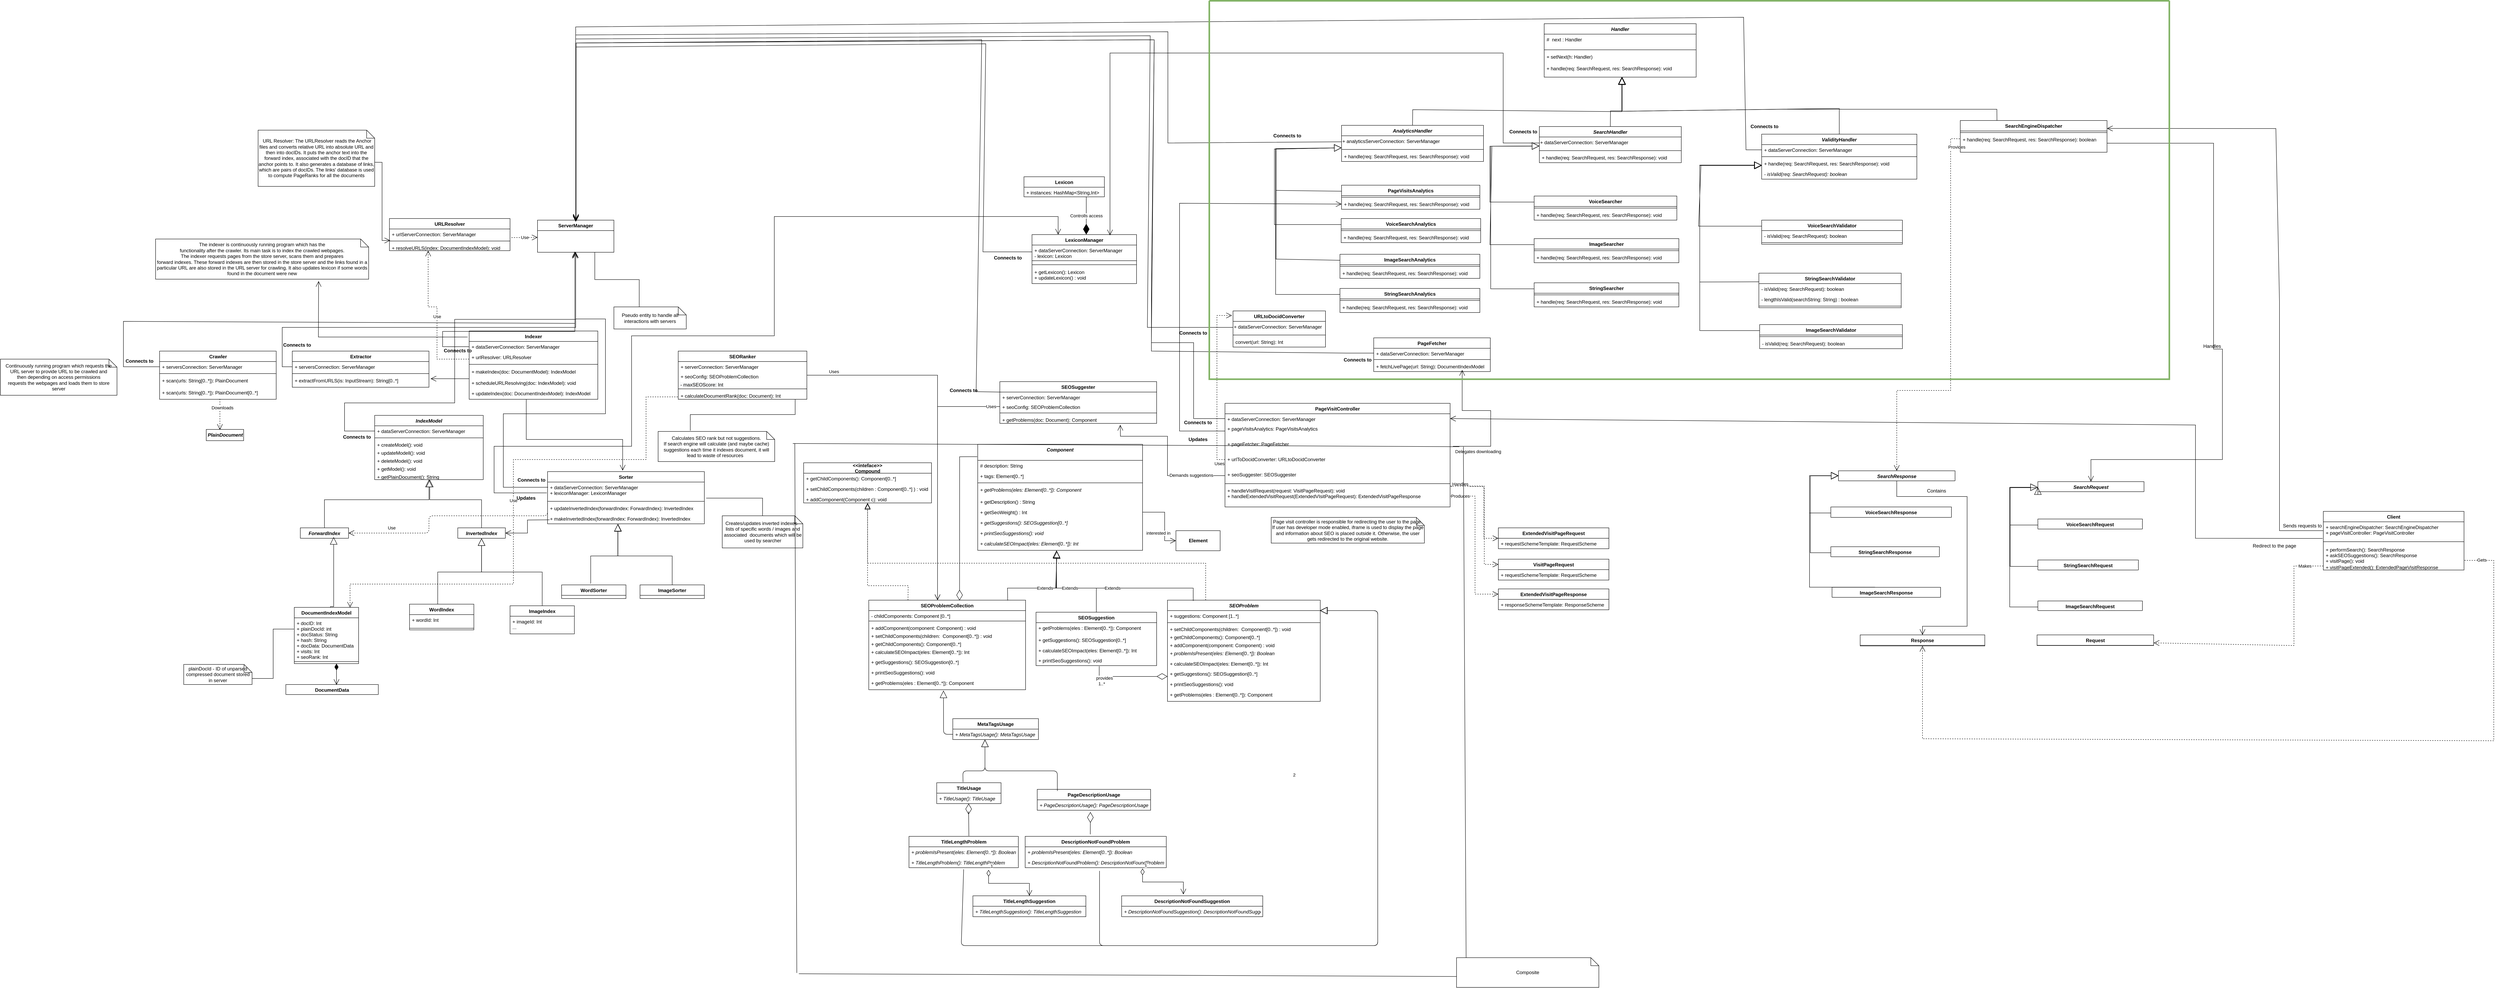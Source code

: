 <mxfile version="15.8.6" type="github">
  <diagram id="L-4JTbhqK5Z3GWyyr0-M" name="Page-1">
    <mxGraphModel dx="2023" dy="1745" grid="0" gridSize="10" guides="1" tooltips="1" connect="1" arrows="1" fold="1" page="1" pageScale="1" pageWidth="850" pageHeight="1100" math="0" shadow="0">
      <root>
        <mxCell id="0" />
        <mxCell id="1" parent="0" />
        <mxCell id="VXNcRWfN4zNZ4ETa913i-1" value="Indexer" style="swimlane;fontStyle=1;align=center;verticalAlign=top;childLayout=stackLayout;horizontal=1;startSize=26;horizontalStack=0;resizeParent=1;resizeParentMax=0;resizeLast=0;collapsible=1;marginBottom=0;hachureGap=4;pointerEvents=0;" parent="1" vertex="1">
          <mxGeometry x="860" y="320" width="320" height="170" as="geometry">
            <mxRectangle x="800" y="400" width="70" height="26" as="alternateBounds" />
          </mxGeometry>
        </mxCell>
        <mxCell id="3ZD-ds__CDtL9bY-RWLM-7" value="+ dataServerConnection: ServerManager" style="text;strokeColor=none;fillColor=none;align=left;verticalAlign=top;spacingLeft=4;spacingRight=4;overflow=hidden;rotatable=0;points=[[0,0.5],[1,0.5]];portConstraint=eastwest;" parent="VXNcRWfN4zNZ4ETa913i-1" vertex="1">
          <mxGeometry y="26" width="320" height="26" as="geometry" />
        </mxCell>
        <mxCell id="3ZD-ds__CDtL9bY-RWLM-8" value="+ urlResolver: URLResolver" style="text;strokeColor=none;fillColor=none;align=left;verticalAlign=top;spacingLeft=4;spacingRight=4;overflow=hidden;rotatable=0;points=[[0,0.5],[1,0.5]];portConstraint=eastwest;" parent="VXNcRWfN4zNZ4ETa913i-1" vertex="1">
          <mxGeometry y="52" width="320" height="26" as="geometry" />
        </mxCell>
        <mxCell id="ZLtzulAEG12qj5SxT5-5-52" value="Use" style="endArrow=open;endSize=12;dashed=1;html=1;rounded=0;edgeStyle=orthogonalEdgeStyle;" parent="VXNcRWfN4zNZ4ETa913i-1" target="vnPngC09RosFCxPqreI9-8" edge="1">
          <mxGeometry width="160" relative="1" as="geometry">
            <mxPoint y="70" as="sourcePoint" />
            <mxPoint x="160" y="70" as="targetPoint" />
            <Array as="points">
              <mxPoint x="-80" y="70" />
              <mxPoint x="-80" y="-60" />
              <mxPoint x="-102" y="-60" />
            </Array>
          </mxGeometry>
        </mxCell>
        <mxCell id="VXNcRWfN4zNZ4ETa913i-3" value="" style="line;strokeWidth=1;fillColor=none;align=left;verticalAlign=middle;spacingTop=-1;spacingLeft=3;spacingRight=3;rotatable=0;labelPosition=right;points=[];portConstraint=eastwest;" parent="VXNcRWfN4zNZ4ETa913i-1" vertex="1">
          <mxGeometry y="78" width="320" height="10" as="geometry" />
        </mxCell>
        <mxCell id="VXNcRWfN4zNZ4ETa913i-4" value="+ makeIndex(doc: DocumentModel): IndexModel&#xa;&#xa;+ scheduleURLResolving(doc: IndexModel): void&#xa;" style="text;strokeColor=none;fillColor=none;align=left;verticalAlign=top;spacingLeft=4;spacingRight=4;overflow=hidden;rotatable=0;points=[[0,0.5],[1,0.5]];portConstraint=eastwest;" parent="VXNcRWfN4zNZ4ETa913i-1" vertex="1">
          <mxGeometry y="88" width="320" height="54" as="geometry" />
        </mxCell>
        <mxCell id="Vg_vFvyBdRH64RmHOJFF-16" value="+ updateIndex(doc: DocumentIndexModel): IndexModel" style="text;strokeColor=none;fillColor=none;align=left;verticalAlign=top;spacingLeft=4;spacingRight=4;overflow=hidden;rotatable=0;points=[[0,0.5],[1,0.5]];portConstraint=eastwest;" parent="VXNcRWfN4zNZ4ETa913i-1" vertex="1">
          <mxGeometry y="142" width="320" height="28" as="geometry" />
        </mxCell>
        <mxCell id="VXNcRWfN4zNZ4ETa913i-5" value="DocumentIndexModel" style="swimlane;fontStyle=1;align=center;verticalAlign=top;childLayout=stackLayout;horizontal=1;startSize=26;horizontalStack=0;resizeParent=1;resizeParentMax=0;resizeLast=0;collapsible=1;marginBottom=0;hachureGap=4;pointerEvents=0;" parent="1" vertex="1">
          <mxGeometry x="425" y="1008" width="160" height="140" as="geometry" />
        </mxCell>
        <mxCell id="VXNcRWfN4zNZ4ETa913i-6" value="+ docID: Int&#xa;+ plainDocId: int&#xa;+ docStatus: String&#xa;+ hash: String&#xa;+ docData: DocumentData&#xa;+ visits: Int&#xa;+ seoRank: Int" style="text;strokeColor=none;fillColor=none;align=left;verticalAlign=top;spacingLeft=4;spacingRight=4;overflow=hidden;rotatable=0;points=[[0,0.5],[1,0.5]];portConstraint=eastwest;" parent="VXNcRWfN4zNZ4ETa913i-5" vertex="1">
          <mxGeometry y="26" width="160" height="104" as="geometry" />
        </mxCell>
        <mxCell id="B37MmopoNUqpj75_Dg1A-53" value="" style="line;strokeWidth=1;fillColor=none;align=left;verticalAlign=middle;spacingTop=-1;spacingLeft=3;spacingRight=3;rotatable=0;labelPosition=right;points=[];portConstraint=eastwest;" parent="VXNcRWfN4zNZ4ETa913i-5" vertex="1">
          <mxGeometry y="130" width="160" height="10" as="geometry" />
        </mxCell>
        <mxCell id="UL4YKMBXZopJeCdpC2au-22" value="IndexModel" style="swimlane;fontStyle=3;align=center;verticalAlign=top;childLayout=stackLayout;horizontal=1;startSize=26;horizontalStack=0;resizeParent=1;resizeParentMax=0;resizeLast=0;collapsible=1;marginBottom=0;" parent="1" vertex="1">
          <mxGeometry x="625" y="530" width="270" height="160" as="geometry" />
        </mxCell>
        <mxCell id="B37MmopoNUqpj75_Dg1A-55" value="+ dataServerConnection: ServerManager" style="text;strokeColor=none;fillColor=none;align=left;verticalAlign=top;spacingLeft=4;spacingRight=4;overflow=hidden;rotatable=0;points=[[0,0.5],[1,0.5]];portConstraint=eastwest;" parent="UL4YKMBXZopJeCdpC2au-22" vertex="1">
          <mxGeometry y="26" width="270" height="26" as="geometry" />
        </mxCell>
        <mxCell id="UL4YKMBXZopJeCdpC2au-24" value="" style="line;strokeWidth=1;fillColor=none;align=left;verticalAlign=middle;spacingTop=-1;spacingLeft=3;spacingRight=3;rotatable=0;labelPosition=right;points=[];portConstraint=eastwest;" parent="UL4YKMBXZopJeCdpC2au-22" vertex="1">
          <mxGeometry y="52" width="270" height="8" as="geometry" />
        </mxCell>
        <mxCell id="B37MmopoNUqpj75_Dg1A-56" value="+ createModel(): void&#xa;" style="text;strokeColor=none;fillColor=none;align=left;verticalAlign=top;spacingLeft=4;spacingRight=4;overflow=hidden;rotatable=0;points=[[0,0.5],[1,0.5]];portConstraint=eastwest;" parent="UL4YKMBXZopJeCdpC2au-22" vertex="1">
          <mxGeometry y="60" width="270" height="20" as="geometry" />
        </mxCell>
        <mxCell id="B37MmopoNUqpj75_Dg1A-57" value="+ updateModell(): void&#xa;" style="text;strokeColor=none;fillColor=none;align=left;verticalAlign=top;spacingLeft=4;spacingRight=4;overflow=hidden;rotatable=0;points=[[0,0.5],[1,0.5]];portConstraint=eastwest;" parent="UL4YKMBXZopJeCdpC2au-22" vertex="1">
          <mxGeometry y="80" width="270" height="20" as="geometry" />
        </mxCell>
        <mxCell id="B37MmopoNUqpj75_Dg1A-58" value="+ deleteModel(): void&#xa;" style="text;strokeColor=none;fillColor=none;align=left;verticalAlign=top;spacingLeft=4;spacingRight=4;overflow=hidden;rotatable=0;points=[[0,0.5],[1,0.5]];portConstraint=eastwest;" parent="UL4YKMBXZopJeCdpC2au-22" vertex="1">
          <mxGeometry y="100" width="270" height="20" as="geometry" />
        </mxCell>
        <mxCell id="B37MmopoNUqpj75_Dg1A-60" value="+ getModel(): void&#xa;" style="text;strokeColor=none;fillColor=none;align=left;verticalAlign=top;spacingLeft=4;spacingRight=4;overflow=hidden;rotatable=0;points=[[0,0.5],[1,0.5]];portConstraint=eastwest;" parent="UL4YKMBXZopJeCdpC2au-22" vertex="1">
          <mxGeometry y="120" width="270" height="20" as="geometry" />
        </mxCell>
        <mxCell id="Vg_vFvyBdRH64RmHOJFF-7" value="+ getPlainDocument(): String" style="text;strokeColor=none;fillColor=none;align=left;verticalAlign=top;spacingLeft=4;spacingRight=4;overflow=hidden;rotatable=0;points=[[0,0.5],[1,0.5]];portConstraint=eastwest;" parent="UL4YKMBXZopJeCdpC2au-22" vertex="1">
          <mxGeometry y="140" width="270" height="20" as="geometry" />
        </mxCell>
        <mxCell id="UL4YKMBXZopJeCdpC2au-59" value="ServerManager" style="swimlane;fontStyle=1;align=center;verticalAlign=top;childLayout=stackLayout;horizontal=1;startSize=26;horizontalStack=0;resizeParent=1;resizeParentMax=0;resizeLast=0;collapsible=1;marginBottom=0;" parent="1" vertex="1">
          <mxGeometry x="1030" y="44" width="190" height="80" as="geometry" />
        </mxCell>
        <mxCell id="vnPngC09RosFCxPqreI9-5" value="URLResolver" style="swimlane;fontStyle=1;align=center;verticalAlign=top;childLayout=stackLayout;horizontal=1;startSize=26;horizontalStack=0;resizeParent=1;resizeParentMax=0;resizeLast=0;collapsible=1;marginBottom=0;" parent="1" vertex="1">
          <mxGeometry x="661.68" y="40" width="300" height="80" as="geometry" />
        </mxCell>
        <mxCell id="nHTIsOpt5-FmUogmospr-10" value="+ urlServerConnection: ServerManager" style="text;strokeColor=none;fillColor=none;align=left;verticalAlign=top;spacingLeft=4;spacingRight=4;overflow=hidden;rotatable=0;points=[[0,0.5],[1,0.5]];portConstraint=eastwest;" parent="vnPngC09RosFCxPqreI9-5" vertex="1">
          <mxGeometry y="26" width="300" height="26" as="geometry" />
        </mxCell>
        <mxCell id="nHTIsOpt5-FmUogmospr-11" value="" style="line;strokeWidth=1;fillColor=none;align=left;verticalAlign=middle;spacingTop=-1;spacingLeft=3;spacingRight=3;rotatable=0;labelPosition=right;points=[];portConstraint=eastwest;" parent="vnPngC09RosFCxPqreI9-5" vertex="1">
          <mxGeometry y="52" width="300" height="8" as="geometry" />
        </mxCell>
        <mxCell id="vnPngC09RosFCxPqreI9-8" value="+ resolveURLS(index: DocumentIndexModel): void" style="text;strokeColor=none;fillColor=none;align=left;verticalAlign=top;spacingLeft=4;spacingRight=4;overflow=hidden;rotatable=0;points=[[0,0.5],[1,0.5]];portConstraint=eastwest;" parent="vnPngC09RosFCxPqreI9-5" vertex="1">
          <mxGeometry y="60" width="300" height="20" as="geometry" />
        </mxCell>
        <mxCell id="xpTjOEdWHdF4yTKwdctW-21" value="Lexicon" style="swimlane;fontStyle=1;align=center;verticalAlign=top;childLayout=stackLayout;horizontal=1;startSize=26;horizontalStack=0;resizeParent=1;resizeParentMax=0;resizeLast=0;collapsible=1;marginBottom=0;hachureGap=4;pointerEvents=0;" parent="1" vertex="1">
          <mxGeometry x="2240" y="-64" width="200" height="50" as="geometry" />
        </mxCell>
        <mxCell id="xpTjOEdWHdF4yTKwdctW-22" value="+ instances: HashMap&lt;String,Int&gt;" style="text;strokeColor=none;fillColor=none;align=left;verticalAlign=top;spacingLeft=4;spacingRight=4;overflow=hidden;rotatable=0;points=[[0,0.5],[1,0.5]];portConstraint=eastwest;fontStyle=0" parent="xpTjOEdWHdF4yTKwdctW-21" vertex="1">
          <mxGeometry y="26" width="200" height="24" as="geometry" />
        </mxCell>
        <mxCell id="xpTjOEdWHdF4yTKwdctW-25" value="LexiconManager" style="swimlane;fontStyle=1;align=center;verticalAlign=top;childLayout=stackLayout;horizontal=1;startSize=26;horizontalStack=0;resizeParent=1;resizeParentMax=0;resizeLast=0;collapsible=1;marginBottom=0;" parent="1" vertex="1">
          <mxGeometry x="2260" y="80" width="260" height="122" as="geometry" />
        </mxCell>
        <mxCell id="xpTjOEdWHdF4yTKwdctW-26" value="+ dataServerConnection: ServerManager&#xa;- lexicon: Lexicon&#xa;" style="text;strokeColor=none;fillColor=none;align=left;verticalAlign=top;spacingLeft=4;spacingRight=4;overflow=hidden;rotatable=0;points=[[0,0.5],[1,0.5]];portConstraint=eastwest;" parent="xpTjOEdWHdF4yTKwdctW-25" vertex="1">
          <mxGeometry y="26" width="260" height="34" as="geometry" />
        </mxCell>
        <mxCell id="m8PIFnoMGad8uP0K9j40-1" value="" style="line;strokeWidth=1;fillColor=none;align=left;verticalAlign=middle;spacingTop=-1;spacingLeft=3;spacingRight=3;rotatable=0;labelPosition=right;points=[];portConstraint=eastwest;" parent="xpTjOEdWHdF4yTKwdctW-25" vertex="1">
          <mxGeometry y="60" width="260" height="10" as="geometry" />
        </mxCell>
        <mxCell id="xpTjOEdWHdF4yTKwdctW-27" value="" style="line;strokeWidth=1;fillColor=none;align=left;verticalAlign=middle;spacingTop=-1;spacingLeft=3;spacingRight=3;rotatable=0;labelPosition=right;points=[];portConstraint=eastwest;" parent="xpTjOEdWHdF4yTKwdctW-25" vertex="1">
          <mxGeometry y="70" width="260" height="10" as="geometry" />
        </mxCell>
        <mxCell id="xpTjOEdWHdF4yTKwdctW-28" value="+ getLexicon(): Lexicon&#xa;+ updateLexicon() : void&#xa;" style="text;strokeColor=none;fillColor=none;align=left;verticalAlign=top;spacingLeft=4;spacingRight=4;overflow=hidden;rotatable=0;points=[[0,0.5],[1,0.5]];portConstraint=eastwest;" parent="xpTjOEdWHdF4yTKwdctW-25" vertex="1">
          <mxGeometry y="80" width="260" height="42" as="geometry" />
        </mxCell>
        <mxCell id="xpTjOEdWHdF4yTKwdctW-38" value="Controlls access" style="endArrow=diamondThin;endFill=1;endSize=24;html=1;rounded=0;edgeStyle=orthogonalEdgeStyle;" parent="1" source="xpTjOEdWHdF4yTKwdctW-22" edge="1">
          <mxGeometry width="160" relative="1" as="geometry">
            <mxPoint x="2382" y="-38" as="sourcePoint" />
            <mxPoint x="2395" y="80" as="targetPoint" />
            <Array as="points">
              <mxPoint x="2395" y="11" />
              <mxPoint x="2395" y="11" />
            </Array>
          </mxGeometry>
        </mxCell>
        <mxCell id="X9t2nn5iT1wmEAKBCxQw-26" value="ForwardIndex" style="swimlane;fontStyle=3;align=center;verticalAlign=top;childLayout=stackLayout;horizontal=1;startSize=26;horizontalStack=0;resizeParent=1;resizeParentMax=0;resizeLast=0;collapsible=1;marginBottom=0;" parent="1" vertex="1" collapsed="1">
          <mxGeometry x="440" y="810" width="120" height="26" as="geometry">
            <mxRectangle x="450" y="810" width="160" height="86" as="alternateBounds" />
          </mxGeometry>
        </mxCell>
        <mxCell id="X9t2nn5iT1wmEAKBCxQw-27" value="+ field: type" style="text;strokeColor=none;fillColor=none;align=left;verticalAlign=top;spacingLeft=4;spacingRight=4;overflow=hidden;rotatable=0;points=[[0,0.5],[1,0.5]];portConstraint=eastwest;" parent="X9t2nn5iT1wmEAKBCxQw-26" vertex="1">
          <mxGeometry y="26" width="120" height="26" as="geometry" />
        </mxCell>
        <mxCell id="X9t2nn5iT1wmEAKBCxQw-28" value="" style="line;strokeWidth=1;fillColor=none;align=left;verticalAlign=middle;spacingTop=-1;spacingLeft=3;spacingRight=3;rotatable=0;labelPosition=right;points=[];portConstraint=eastwest;" parent="X9t2nn5iT1wmEAKBCxQw-26" vertex="1">
          <mxGeometry y="52" width="120" height="8" as="geometry" />
        </mxCell>
        <mxCell id="X9t2nn5iT1wmEAKBCxQw-29" value="+ method(type): type" style="text;strokeColor=none;fillColor=none;align=left;verticalAlign=top;spacingLeft=4;spacingRight=4;overflow=hidden;rotatable=0;points=[[0,0.5],[1,0.5]];portConstraint=eastwest;" parent="X9t2nn5iT1wmEAKBCxQw-26" vertex="1">
          <mxGeometry y="60" width="120" height="26" as="geometry" />
        </mxCell>
        <mxCell id="VXNcRWfN4zNZ4ETa913i-9" value="DocumentData" style="swimlane;fontStyle=1;align=center;verticalAlign=top;childLayout=stackLayout;horizontal=1;startSize=26;horizontalStack=0;resizeParent=1;resizeParentMax=0;resizeLast=0;collapsible=1;marginBottom=0;hachureGap=4;pointerEvents=0;" parent="1" vertex="1">
          <mxGeometry x="404" y="1200" width="230" height="25" as="geometry" />
        </mxCell>
        <mxCell id="X9t2nn5iT1wmEAKBCxQw-30" value="InvertedIndex" style="swimlane;fontStyle=3;align=center;verticalAlign=top;childLayout=stackLayout;horizontal=1;startSize=26;horizontalStack=0;resizeParent=1;resizeParentMax=0;resizeLast=0;collapsible=1;marginBottom=0;" parent="1" vertex="1" collapsed="1">
          <mxGeometry x="831.68" y="810" width="118.32" height="26" as="geometry">
            <mxRectangle x="831.68" y="810" width="160" height="86" as="alternateBounds" />
          </mxGeometry>
        </mxCell>
        <mxCell id="X9t2nn5iT1wmEAKBCxQw-31" value="+ field: type" style="text;strokeColor=none;fillColor=none;align=left;verticalAlign=top;spacingLeft=4;spacingRight=4;overflow=hidden;rotatable=0;points=[[0,0.5],[1,0.5]];portConstraint=eastwest;" parent="X9t2nn5iT1wmEAKBCxQw-30" vertex="1">
          <mxGeometry y="26" width="118.32" height="26" as="geometry" />
        </mxCell>
        <mxCell id="X9t2nn5iT1wmEAKBCxQw-32" value="" style="line;strokeWidth=1;fillColor=none;align=left;verticalAlign=middle;spacingTop=-1;spacingLeft=3;spacingRight=3;rotatable=0;labelPosition=right;points=[];portConstraint=eastwest;" parent="X9t2nn5iT1wmEAKBCxQw-30" vertex="1">
          <mxGeometry y="52" width="118.32" height="8" as="geometry" />
        </mxCell>
        <mxCell id="X9t2nn5iT1wmEAKBCxQw-33" value="+ method(type): type" style="text;strokeColor=none;fillColor=none;align=left;verticalAlign=top;spacingLeft=4;spacingRight=4;overflow=hidden;rotatable=0;points=[[0,0.5],[1,0.5]];portConstraint=eastwest;" parent="X9t2nn5iT1wmEAKBCxQw-30" vertex="1">
          <mxGeometry y="60" width="118.32" height="26" as="geometry" />
        </mxCell>
        <mxCell id="X9t2nn5iT1wmEAKBCxQw-34" value="WordIndex" style="swimlane;fontStyle=1;align=center;verticalAlign=top;childLayout=stackLayout;horizontal=1;startSize=26;horizontalStack=0;resizeParent=1;resizeParentMax=0;resizeLast=0;collapsible=1;marginBottom=0;" parent="1" vertex="1">
          <mxGeometry x="711.68" y="1000" width="160" height="64" as="geometry" />
        </mxCell>
        <mxCell id="X9t2nn5iT1wmEAKBCxQw-35" value="+ wordId: Int" style="text;strokeColor=none;fillColor=none;align=left;verticalAlign=top;spacingLeft=4;spacingRight=4;overflow=hidden;rotatable=0;points=[[0,0.5],[1,0.5]];portConstraint=eastwest;" parent="X9t2nn5iT1wmEAKBCxQw-34" vertex="1">
          <mxGeometry y="26" width="160" height="30" as="geometry" />
        </mxCell>
        <mxCell id="vCcVLOO9SdoNjRDj9NJB-10" value="" style="line;strokeWidth=1;fillColor=none;align=left;verticalAlign=middle;spacingTop=-1;spacingLeft=3;spacingRight=3;rotatable=0;labelPosition=right;points=[];portConstraint=eastwest;" vertex="1" parent="X9t2nn5iT1wmEAKBCxQw-34">
          <mxGeometry y="56" width="160" height="8" as="geometry" />
        </mxCell>
        <mxCell id="X9t2nn5iT1wmEAKBCxQw-38" value="ImageIndex" style="swimlane;fontStyle=1;align=center;verticalAlign=top;childLayout=stackLayout;horizontal=1;startSize=26;horizontalStack=0;resizeParent=1;resizeParentMax=0;resizeLast=0;collapsible=1;marginBottom=0;" parent="1" vertex="1">
          <mxGeometry x="961.68" y="1004" width="160" height="70" as="geometry" />
        </mxCell>
        <mxCell id="AKmlOZ8W18cRqGs41XHi-2" value="+ imageId: Int&#xa;..." style="text;strokeColor=none;fillColor=none;align=left;verticalAlign=top;spacingLeft=4;spacingRight=4;overflow=hidden;rotatable=0;points=[[0,0.5],[1,0.5]];portConstraint=eastwest;" parent="X9t2nn5iT1wmEAKBCxQw-38" vertex="1">
          <mxGeometry y="26" width="160" height="44" as="geometry" />
        </mxCell>
        <mxCell id="X9t2nn5iT1wmEAKBCxQw-49" value="" style="endArrow=block;endSize=16;endFill=0;html=1;rounded=0;edgeStyle=orthogonalEdgeStyle;exitX=0.438;exitY=0;exitDx=0;exitDy=0;exitPerimeter=0;entryX=0.5;entryY=1;entryDx=0;entryDy=0;" parent="1" source="X9t2nn5iT1wmEAKBCxQw-34" target="X9t2nn5iT1wmEAKBCxQw-30" edge="1">
          <mxGeometry x="0.143" y="-22" width="160" relative="1" as="geometry">
            <mxPoint x="701.68" y="916" as="sourcePoint" />
            <mxPoint x="890" y="840" as="targetPoint" />
            <mxPoint as="offset" />
            <Array as="points">
              <mxPoint x="782" y="920" />
              <mxPoint x="891" y="920" />
            </Array>
          </mxGeometry>
        </mxCell>
        <mxCell id="X9t2nn5iT1wmEAKBCxQw-50" value="" style="endArrow=block;endSize=16;endFill=0;html=1;rounded=0;edgeStyle=orthogonalEdgeStyle;exitX=0.5;exitY=0;exitDx=0;exitDy=0;entryX=0.5;entryY=1;entryDx=0;entryDy=0;" parent="1" source="X9t2nn5iT1wmEAKBCxQw-38" target="X9t2nn5iT1wmEAKBCxQw-30" edge="1">
          <mxGeometry width="160" relative="1" as="geometry">
            <mxPoint x="791.12" y="1000" as="sourcePoint" />
            <mxPoint x="880" y="839" as="targetPoint" />
            <Array as="points">
              <mxPoint x="1042" y="920" />
              <mxPoint x="891" y="920" />
            </Array>
          </mxGeometry>
        </mxCell>
        <mxCell id="X9t2nn5iT1wmEAKBCxQw-59" value="" style="endArrow=block;endSize=16;endFill=0;html=1;rounded=0;edgeStyle=orthogonalEdgeStyle;exitX=0.5;exitY=0;exitDx=0;exitDy=0;entryX=0.5;entryY=1;entryDx=0;entryDy=0;" parent="1" source="X9t2nn5iT1wmEAKBCxQw-26" target="UL4YKMBXZopJeCdpC2au-22" edge="1">
          <mxGeometry x="0.005" width="160" relative="1" as="geometry">
            <mxPoint x="570.0" y="800.71" as="sourcePoint" />
            <mxPoint x="720" y="660" as="targetPoint" />
            <Array as="points">
              <mxPoint x="530" y="740" />
              <mxPoint x="720" y="740" />
            </Array>
            <mxPoint as="offset" />
          </mxGeometry>
        </mxCell>
        <mxCell id="X9t2nn5iT1wmEAKBCxQw-60" value="" style="endArrow=block;endSize=16;endFill=0;html=1;rounded=0;edgeStyle=orthogonalEdgeStyle;exitX=0.5;exitY=0;exitDx=0;exitDy=0;" parent="1" source="X9t2nn5iT1wmEAKBCxQw-30" edge="1">
          <mxGeometry width="160" relative="1" as="geometry">
            <mxPoint x="570" y="836" as="sourcePoint" />
            <mxPoint x="762" y="690" as="targetPoint" />
            <Array as="points">
              <mxPoint x="891" y="740" />
              <mxPoint x="762" y="740" />
            </Array>
          </mxGeometry>
        </mxCell>
        <mxCell id="X9t2nn5iT1wmEAKBCxQw-61" value="" style="endArrow=block;endSize=16;endFill=0;html=1;rounded=0;edgeStyle=orthogonalEdgeStyle;exitX=0.563;exitY=0;exitDx=0;exitDy=0;exitPerimeter=0;" parent="1" source="VXNcRWfN4zNZ4ETa913i-5" edge="1">
          <mxGeometry width="160" relative="1" as="geometry">
            <mxPoint x="400" y="1000" as="sourcePoint" />
            <mxPoint x="523" y="833" as="targetPoint" />
            <Array as="points">
              <mxPoint x="523" y="1006" />
            </Array>
          </mxGeometry>
        </mxCell>
        <mxCell id="X9t2nn5iT1wmEAKBCxQw-62" value="Sorter" style="swimlane;fontStyle=1;align=center;verticalAlign=top;childLayout=stackLayout;horizontal=1;startSize=26;horizontalStack=0;resizeParent=1;resizeParentMax=0;resizeLast=0;collapsible=1;marginBottom=0;" parent="1" vertex="1">
          <mxGeometry x="1055" y="670" width="390" height="130" as="geometry" />
        </mxCell>
        <mxCell id="3ZD-ds__CDtL9bY-RWLM-31" value="+ dataServerConnection: ServerManager&#xa;+ lexiconManager: LexiconManager&#xa;" style="text;strokeColor=none;fillColor=none;align=left;verticalAlign=top;spacingLeft=4;spacingRight=4;overflow=hidden;rotatable=0;points=[[0,0.5],[1,0.5]];portConstraint=eastwest;" parent="X9t2nn5iT1wmEAKBCxQw-62" vertex="1">
          <mxGeometry y="26" width="390" height="44" as="geometry" />
        </mxCell>
        <mxCell id="KxbphRWVOTj-lbovChjH-29" value="" style="endArrow=open;endFill=1;endSize=12;html=1;rounded=0;entryX=0.25;entryY=0;entryDx=0;entryDy=0;" parent="X9t2nn5iT1wmEAKBCxQw-62" target="xpTjOEdWHdF4yTKwdctW-25" edge="1">
          <mxGeometry width="160" relative="1" as="geometry">
            <mxPoint x="-2" y="53" as="sourcePoint" />
            <mxPoint x="158" y="53" as="targetPoint" />
            <Array as="points">
              <mxPoint x="-133" y="53" />
              <mxPoint x="-133" y="-63" />
              <mxPoint x="209" y="-63" />
              <mxPoint x="209" y="-338" />
              <mxPoint x="564" y="-338" />
              <mxPoint x="564" y="-635" />
              <mxPoint x="1270" y="-635" />
            </Array>
          </mxGeometry>
        </mxCell>
        <mxCell id="X9t2nn5iT1wmEAKBCxQw-64" value="" style="line;strokeWidth=1;fillColor=none;align=left;verticalAlign=middle;spacingTop=-1;spacingLeft=3;spacingRight=3;rotatable=0;labelPosition=right;points=[];portConstraint=eastwest;" parent="X9t2nn5iT1wmEAKBCxQw-62" vertex="1">
          <mxGeometry y="70" width="390" height="8" as="geometry" />
        </mxCell>
        <mxCell id="X9t2nn5iT1wmEAKBCxQw-65" value="+ updateInvertedIndex(forwardIndex: ForwardIndex): InvertedIndex" style="text;strokeColor=none;fillColor=none;align=left;verticalAlign=top;spacingLeft=4;spacingRight=4;overflow=hidden;rotatable=0;points=[[0,0.5],[1,0.5]];portConstraint=eastwest;" parent="X9t2nn5iT1wmEAKBCxQw-62" vertex="1">
          <mxGeometry y="78" width="390" height="26" as="geometry" />
        </mxCell>
        <mxCell id="3ZD-ds__CDtL9bY-RWLM-32" value="+ makeInvertedIndex(forwardIndex: ForwardIndex): InvertedIndex" style="text;strokeColor=none;fillColor=none;align=left;verticalAlign=top;spacingLeft=4;spacingRight=4;overflow=hidden;rotatable=0;points=[[0,0.5],[1,0.5]];portConstraint=eastwest;" parent="X9t2nn5iT1wmEAKBCxQw-62" vertex="1">
          <mxGeometry y="104" width="390" height="26" as="geometry" />
        </mxCell>
        <mxCell id="ZLtzulAEG12qj5SxT5-5-50" value="" style="endArrow=open;endFill=1;endSize=12;html=1;rounded=0;edgeStyle=orthogonalEdgeStyle;entryX=1;entryY=0.5;entryDx=0;entryDy=0;" parent="X9t2nn5iT1wmEAKBCxQw-62" target="X9t2nn5iT1wmEAKBCxQw-30" edge="1">
          <mxGeometry width="160" relative="1" as="geometry">
            <mxPoint x="5" y="120" as="sourcePoint" />
            <mxPoint x="155" y="120" as="targetPoint" />
          </mxGeometry>
        </mxCell>
        <mxCell id="X9t2nn5iT1wmEAKBCxQw-68" value="" style="endArrow=open;endFill=1;endSize=12;html=1;rounded=0;edgeStyle=orthogonalEdgeStyle;entryX=0.479;entryY=-0.019;entryDx=0;entryDy=0;entryPerimeter=0;" parent="1" target="X9t2nn5iT1wmEAKBCxQw-62" edge="1">
          <mxGeometry width="160" relative="1" as="geometry">
            <mxPoint x="1002" y="490" as="sourcePoint" />
            <mxPoint x="1210" y="630" as="targetPoint" />
            <Array as="points">
              <mxPoint x="1002" y="590" />
              <mxPoint x="1242" y="590" />
            </Array>
          </mxGeometry>
        </mxCell>
        <mxCell id="UL4YKMBXZopJeCdpC2au-95" value="MetaTagsUsage" style="swimlane;fontStyle=1;align=center;verticalAlign=top;childLayout=stackLayout;horizontal=1;startSize=26;horizontalStack=0;resizeParent=1;resizeParentMax=0;resizeLast=0;collapsible=1;marginBottom=0;" parent="1" vertex="1">
          <mxGeometry x="2063" y="1285" width="213" height="52" as="geometry" />
        </mxCell>
        <mxCell id="iaejvk4RC9InFn6ZVpah-14" value="+ MetaTagsUsage(): MetaTagsUsage" style="text;strokeColor=none;fillColor=none;align=left;verticalAlign=top;spacingLeft=4;spacingRight=4;overflow=hidden;rotatable=0;points=[[0,0.5],[1,0.5]];portConstraint=eastwest;fontStyle=2" parent="UL4YKMBXZopJeCdpC2au-95" vertex="1">
          <mxGeometry y="26" width="213" height="26" as="geometry" />
        </mxCell>
        <mxCell id="UL4YKMBXZopJeCdpC2au-99" value="TitleUsage" style="swimlane;fontStyle=1;align=center;verticalAlign=top;childLayout=stackLayout;horizontal=1;startSize=26;horizontalStack=0;resizeParent=1;resizeParentMax=0;resizeLast=0;collapsible=1;marginBottom=0;" parent="1" vertex="1">
          <mxGeometry x="2023" y="1444.5" width="160" height="52" as="geometry" />
        </mxCell>
        <mxCell id="ulZ0jbCKSlaguCblbPYP-42" value="" style="endArrow=block;endSize=16;endFill=0;html=1;exitX=0.409;exitY=-0.026;exitDx=0;exitDy=0;exitPerimeter=0;" parent="UL4YKMBXZopJeCdpC2au-99" source="UL4YKMBXZopJeCdpC2au-99" edge="1">
          <mxGeometry width="160" relative="1" as="geometry">
            <mxPoint x="70" y="-9.5" as="sourcePoint" />
            <mxPoint x="120" y="-107.5" as="targetPoint" />
            <Array as="points">
              <mxPoint x="65" y="-29.5" />
              <mxPoint x="90" y="-29.5" />
              <mxPoint x="120" y="-29.5" />
            </Array>
          </mxGeometry>
        </mxCell>
        <mxCell id="iaejvk4RC9InFn6ZVpah-13" value="+ TitleUsage(): TitleUsage" style="text;strokeColor=none;fillColor=none;align=left;verticalAlign=top;spacingLeft=4;spacingRight=4;overflow=hidden;rotatable=0;points=[[0,0.5],[1,0.5]];portConstraint=eastwest;fontStyle=2" parent="UL4YKMBXZopJeCdpC2au-99" vertex="1">
          <mxGeometry y="26" width="160" height="26" as="geometry" />
        </mxCell>
        <mxCell id="UL4YKMBXZopJeCdpC2au-103" value="PageDescriptionUsage" style="swimlane;fontStyle=1;align=center;verticalAlign=top;childLayout=stackLayout;horizontal=1;startSize=26;horizontalStack=0;resizeParent=1;resizeParentMax=0;resizeLast=0;collapsible=1;marginBottom=0;" parent="1" vertex="1">
          <mxGeometry x="2273" y="1461" width="282" height="52" as="geometry" />
        </mxCell>
        <mxCell id="ulZ0jbCKSlaguCblbPYP-43" value="" style="endArrow=block;endSize=16;endFill=0;html=1;" parent="UL4YKMBXZopJeCdpC2au-103" edge="1">
          <mxGeometry width="160" relative="1" as="geometry">
            <mxPoint x="50" y="4" as="sourcePoint" />
            <mxPoint x="-130" y="-124" as="targetPoint" />
            <Array as="points">
              <mxPoint x="50" y="-46" />
              <mxPoint x="-130" y="-46" />
            </Array>
          </mxGeometry>
        </mxCell>
        <mxCell id="iaejvk4RC9InFn6ZVpah-8" value="+ PageDescriptionUsage(): PageDescriptionUsage" style="text;strokeColor=none;fillColor=none;align=left;verticalAlign=top;spacingLeft=4;spacingRight=4;overflow=hidden;rotatable=0;points=[[0,0.5],[1,0.5]];portConstraint=eastwest;fontStyle=2" parent="UL4YKMBXZopJeCdpC2au-103" vertex="1">
          <mxGeometry y="26" width="282" height="26" as="geometry" />
        </mxCell>
        <mxCell id="X9t2nn5iT1wmEAKBCxQw-89" value="DescriptionNotFoundProblem" style="swimlane;fontStyle=1;childLayout=stackLayout;horizontal=1;startSize=26;fillColor=none;horizontalStack=0;resizeParent=1;resizeParentMax=0;resizeLast=0;collapsible=1;marginBottom=0;" parent="1" vertex="1">
          <mxGeometry x="2243" y="1578" width="351" height="78" as="geometry" />
        </mxCell>
        <mxCell id="iaejvk4RC9InFn6ZVpah-6" value="+ problemIsPresent(eles: Element[0..*]): Boolean" style="text;strokeColor=none;fillColor=none;align=left;verticalAlign=top;spacingLeft=4;spacingRight=4;overflow=hidden;rotatable=0;points=[[0,0.5],[1,0.5]];portConstraint=eastwest;fontStyle=2" parent="X9t2nn5iT1wmEAKBCxQw-89" vertex="1">
          <mxGeometry y="26" width="351" height="26" as="geometry" />
        </mxCell>
        <mxCell id="iaejvk4RC9InFn6ZVpah-2" value="+ DescriptionNotFoundProblem(): DescriptionNotFoundProblem" style="text;strokeColor=none;fillColor=none;align=left;verticalAlign=top;spacingLeft=4;spacingRight=4;overflow=hidden;rotatable=0;points=[[0,0.5],[1,0.5]];portConstraint=eastwest;fontStyle=2" parent="X9t2nn5iT1wmEAKBCxQw-89" vertex="1">
          <mxGeometry y="52" width="351" height="26" as="geometry" />
        </mxCell>
        <mxCell id="xdEpOosHyWj6ykagDoDC-7" value="TitleLengthProblem" style="swimlane;fontStyle=1;align=center;verticalAlign=top;childLayout=stackLayout;horizontal=1;startSize=26;horizontalStack=0;resizeParent=1;resizeParentMax=0;resizeLast=0;collapsible=1;marginBottom=0;html=1;" parent="1" vertex="1">
          <mxGeometry x="1954" y="1578" width="272" height="78" as="geometry" />
        </mxCell>
        <mxCell id="iaejvk4RC9InFn6ZVpah-9" value="+ problemIsPresent(eles: Element[0..*]): Boolean" style="text;strokeColor=none;fillColor=none;align=left;verticalAlign=top;spacingLeft=4;spacingRight=4;overflow=hidden;rotatable=0;points=[[0,0.5],[1,0.5]];portConstraint=eastwest;fontStyle=2" parent="xdEpOosHyWj6ykagDoDC-7" vertex="1">
          <mxGeometry y="26" width="272" height="26" as="geometry" />
        </mxCell>
        <mxCell id="iaejvk4RC9InFn6ZVpah-10" value="+ TitleLengthProblem(): TitleLengthProblem" style="text;strokeColor=none;fillColor=none;align=left;verticalAlign=top;spacingLeft=4;spacingRight=4;overflow=hidden;rotatable=0;points=[[0,0.5],[1,0.5]];portConstraint=eastwest;fontStyle=2" parent="xdEpOosHyWj6ykagDoDC-7" vertex="1">
          <mxGeometry y="52" width="272" height="26" as="geometry" />
        </mxCell>
        <mxCell id="xdEpOosHyWj6ykagDoDC-57" value="Extractor" style="swimlane;fontStyle=1;align=center;verticalAlign=top;childLayout=stackLayout;horizontal=1;startSize=26;horizontalStack=0;resizeParent=1;resizeParentMax=0;resizeLast=0;collapsible=1;marginBottom=0;strokeColor=default;html=1;" parent="1" vertex="1">
          <mxGeometry x="420" y="370" width="340" height="90" as="geometry" />
        </mxCell>
        <mxCell id="xdEpOosHyWj6ykagDoDC-58" value="&lt;div&gt;+ serversConnection: ServerManager&lt;/div&gt;" style="text;strokeColor=none;fillColor=none;align=left;verticalAlign=top;spacingLeft=4;spacingRight=4;overflow=hidden;rotatable=0;points=[[0,0.5],[1,0.5]];portConstraint=eastwest;html=1;" parent="xdEpOosHyWj6ykagDoDC-57" vertex="1">
          <mxGeometry y="26" width="340" height="26" as="geometry" />
        </mxCell>
        <mxCell id="xdEpOosHyWj6ykagDoDC-59" value="" style="line;strokeWidth=1;fillColor=none;align=left;verticalAlign=middle;spacingTop=-1;spacingLeft=3;spacingRight=3;rotatable=0;labelPosition=right;points=[];portConstraint=eastwest;html=1;" parent="xdEpOosHyWj6ykagDoDC-57" vertex="1">
          <mxGeometry y="52" width="340" height="8" as="geometry" />
        </mxCell>
        <mxCell id="xdEpOosHyWj6ykagDoDC-60" value="&lt;div&gt;+ extractFromURLS(is: InputStream): String[0..*]&lt;/div&gt;" style="text;strokeColor=none;fillColor=none;align=left;verticalAlign=top;spacingLeft=4;spacingRight=4;overflow=hidden;rotatable=0;points=[[0,0.5],[1,0.5]];portConstraint=eastwest;html=1;" parent="xdEpOosHyWj6ykagDoDC-57" vertex="1">
          <mxGeometry y="60" width="340" height="30" as="geometry" />
        </mxCell>
        <mxCell id="xdEpOosHyWj6ykagDoDC-62" value="Crawler" style="swimlane;fontStyle=1;align=center;verticalAlign=top;childLayout=stackLayout;horizontal=1;startSize=26;horizontalStack=0;resizeParent=1;resizeParentMax=0;resizeLast=0;collapsible=1;marginBottom=0;strokeColor=default;html=1;" parent="1" vertex="1">
          <mxGeometry x="90" y="370" width="290" height="120" as="geometry" />
        </mxCell>
        <mxCell id="xdEpOosHyWj6ykagDoDC-63" value="+ serversConnection: ServerManager" style="text;strokeColor=none;fillColor=none;align=left;verticalAlign=top;spacingLeft=4;spacingRight=4;overflow=hidden;rotatable=0;points=[[0,0.5],[1,0.5]];portConstraint=eastwest;html=1;" parent="xdEpOosHyWj6ykagDoDC-62" vertex="1">
          <mxGeometry y="26" width="290" height="26" as="geometry" />
        </mxCell>
        <mxCell id="xdEpOosHyWj6ykagDoDC-64" value="" style="line;strokeWidth=1;fillColor=none;align=left;verticalAlign=middle;spacingTop=-1;spacingLeft=3;spacingRight=3;rotatable=0;labelPosition=right;points=[];portConstraint=eastwest;html=1;" parent="xdEpOosHyWj6ykagDoDC-62" vertex="1">
          <mxGeometry y="52" width="290" height="8" as="geometry" />
        </mxCell>
        <mxCell id="hCV03rQ-Gj9VBbCbu7XK-38" value="+ scan(urls: String[0..*]): PlainDocument" style="text;strokeColor=none;fillColor=none;align=left;verticalAlign=top;spacingLeft=4;spacingRight=4;overflow=hidden;rotatable=0;points=[[0,0.5],[1,0.5]];portConstraint=eastwest;html=1;" parent="xdEpOosHyWj6ykagDoDC-62" vertex="1">
          <mxGeometry y="60" width="290" height="30" as="geometry" />
        </mxCell>
        <mxCell id="xdEpOosHyWj6ykagDoDC-65" value="+ scan(urls: String[0..*]): PlainDocument[0..*]" style="text;strokeColor=none;fillColor=none;align=left;verticalAlign=top;spacingLeft=4;spacingRight=4;overflow=hidden;rotatable=0;points=[[0,0.5],[1,0.5]];portConstraint=eastwest;html=1;" parent="xdEpOosHyWj6ykagDoDC-62" vertex="1">
          <mxGeometry y="90" width="290" height="30" as="geometry" />
        </mxCell>
        <mxCell id="xdEpOosHyWj6ykagDoDC-69" value="" style="endArrow=open;endFill=1;endSize=12;html=1;rounded=0;edgeStyle=orthogonalEdgeStyle;entryX=1.012;entryY=0.29;entryDx=0;entryDy=0;entryPerimeter=0;exitX=0;exitY=0.5;exitDx=0;exitDy=0;" parent="1" source="VXNcRWfN4zNZ4ETa913i-4" target="xdEpOosHyWj6ykagDoDC-60" edge="1">
          <mxGeometry width="160" relative="1" as="geometry">
            <mxPoint x="650" y="360" as="sourcePoint" />
            <mxPoint x="810" y="360" as="targetPoint" />
            <Array as="points">
              <mxPoint x="860" y="439" />
            </Array>
          </mxGeometry>
        </mxCell>
        <mxCell id="QKs4qBYW7GnzKIks0Z7w-29" value="SearchHandler" style="swimlane;fontStyle=3;align=center;verticalAlign=top;childLayout=stackLayout;horizontal=1;startSize=26;horizontalStack=0;resizeParent=1;resizeParentMax=0;resizeLast=0;collapsible=1;marginBottom=0;" parent="1" vertex="1">
          <mxGeometry x="3522" y="-189" width="353" height="90" as="geometry" />
        </mxCell>
        <mxCell id="3ZD-ds__CDtL9bY-RWLM-25" value="+ dataServerConnection: ServerManager" style="text;whiteSpace=wrap;html=1;" parent="QKs4qBYW7GnzKIks0Z7w-29" vertex="1">
          <mxGeometry y="26" width="353" height="30" as="geometry" />
        </mxCell>
        <mxCell id="yS8y4EqdHsvdQgxTJSFS-51" value="" style="line;strokeWidth=1;fillColor=none;align=left;verticalAlign=middle;spacingTop=-1;spacingLeft=3;spacingRight=3;rotatable=0;labelPosition=right;points=[];portConstraint=eastwest;" parent="QKs4qBYW7GnzKIks0Z7w-29" vertex="1">
          <mxGeometry y="56" width="353" height="8" as="geometry" />
        </mxCell>
        <mxCell id="XRSaObRI9Zsb_XuVt3DM-12" value="+ handle(req: SearchRequest, res: SearchResponse): void" style="text;strokeColor=none;fillColor=none;align=left;verticalAlign=top;spacingLeft=4;spacingRight=4;overflow=hidden;rotatable=0;points=[[0,0.5],[1,0.5]];portConstraint=eastwest;" parent="QKs4qBYW7GnzKIks0Z7w-29" vertex="1">
          <mxGeometry y="64" width="353" height="26" as="geometry" />
        </mxCell>
        <mxCell id="QKs4qBYW7GnzKIks0Z7w-52" value="Client" style="swimlane;fontStyle=1;align=center;verticalAlign=top;childLayout=stackLayout;horizontal=1;startSize=26;horizontalStack=0;resizeParent=1;resizeParentMax=0;resizeLast=0;collapsible=1;marginBottom=0;" parent="1" vertex="1">
          <mxGeometry x="5472" y="769" width="350" height="146" as="geometry">
            <mxRectangle x="2900" y="820" width="70" height="26" as="alternateBounds" />
          </mxGeometry>
        </mxCell>
        <mxCell id="QKs4qBYW7GnzKIks0Z7w-53" value="+ searchEngineDispatcher: SearchEngineDispatcher&#xa;+ pageVisitController: PageVisitController" style="text;strokeColor=none;fillColor=none;align=left;verticalAlign=top;spacingLeft=4;spacingRight=4;overflow=hidden;rotatable=0;points=[[0,0.5],[1,0.5]];portConstraint=eastwest;fontStyle=0" parent="QKs4qBYW7GnzKIks0Z7w-52" vertex="1">
          <mxGeometry y="26" width="350" height="43" as="geometry" />
        </mxCell>
        <mxCell id="QKs4qBYW7GnzKIks0Z7w-54" value="" style="line;strokeWidth=1;fillColor=none;align=left;verticalAlign=middle;spacingTop=-1;spacingLeft=3;spacingRight=3;rotatable=0;labelPosition=right;points=[];portConstraint=eastwest;" parent="QKs4qBYW7GnzKIks0Z7w-52" vertex="1">
          <mxGeometry y="69" width="350" height="13" as="geometry" />
        </mxCell>
        <mxCell id="QKs4qBYW7GnzKIks0Z7w-55" value="+ performSearch(): SearchResponse&#xa;+ askSEOSuggestions(): SearchResponse&#xa;+ visitPage(): void" style="text;strokeColor=none;fillColor=none;align=left;verticalAlign=top;spacingLeft=4;spacingRight=4;overflow=hidden;rotatable=0;points=[[0,0.5],[1,0.5]];portConstraint=eastwest;" parent="QKs4qBYW7GnzKIks0Z7w-52" vertex="1">
          <mxGeometry y="82" width="350" height="44" as="geometry" />
        </mxCell>
        <mxCell id="hCV03rQ-Gj9VBbCbu7XK-7" value="+ visitPageExtended(): ExtendedPageVisitResponse" style="text;strokeColor=none;fillColor=none;align=left;verticalAlign=top;spacingLeft=4;spacingRight=4;overflow=hidden;rotatable=0;points=[[0,0.5],[1,0.5]];portConstraint=eastwest;" parent="QKs4qBYW7GnzKIks0Z7w-52" vertex="1">
          <mxGeometry y="126" width="350" height="20" as="geometry" />
        </mxCell>
        <mxCell id="ulZ0jbCKSlaguCblbPYP-9" value="" style="endArrow=open;html=1;endSize=12;startArrow=diamondThin;startSize=14;startFill=1;edgeStyle=orthogonalEdgeStyle;align=left;verticalAlign=bottom;" parent="1" source="B37MmopoNUqpj75_Dg1A-53" edge="1">
          <mxGeometry x="-0.152" y="80" relative="1" as="geometry">
            <mxPoint x="530" y="1160" as="sourcePoint" />
            <mxPoint x="530" y="1201" as="targetPoint" />
            <Array as="points">
              <mxPoint x="530" y="1190" />
              <mxPoint x="530" y="1190" />
            </Array>
            <mxPoint as="offset" />
          </mxGeometry>
        </mxCell>
        <mxCell id="ulZ0jbCKSlaguCblbPYP-13" value="Use" style="endArrow=open;endSize=12;dashed=1;html=1;exitX=0;exitY=0.5;exitDx=0;exitDy=0;entryX=1;entryY=0.5;entryDx=0;entryDy=0;" parent="1" source="X9t2nn5iT1wmEAKBCxQw-65" target="X9t2nn5iT1wmEAKBCxQw-26" edge="1">
          <mxGeometry x="0.618" y="-13" width="160" relative="1" as="geometry">
            <mxPoint x="830" y="650" as="sourcePoint" />
            <mxPoint x="990" y="650" as="targetPoint" />
            <Array as="points">
              <mxPoint x="1055" y="780" />
              <mxPoint x="900" y="780" />
              <mxPoint x="760" y="780" />
              <mxPoint x="760" y="823" />
            </Array>
            <mxPoint as="offset" />
          </mxGeometry>
        </mxCell>
        <mxCell id="ulZ0jbCKSlaguCblbPYP-37" value="" style="endArrow=block;endSize=16;endFill=0;html=1;entryX=0.999;entryY=0;entryDx=0;entryDy=0;entryPerimeter=0;exitX=0.527;exitY=1.308;exitDx=0;exitDy=0;exitPerimeter=0;" parent="1" source="iaejvk4RC9InFn6ZVpah-2" target="372QQmqvX_4-uROV61QS-60" edge="1">
          <mxGeometry x="0.351" y="300" width="160" relative="1" as="geometry">
            <mxPoint x="1750" y="1749" as="sourcePoint" />
            <mxPoint x="2913" y="1030" as="targetPoint" />
            <Array as="points">
              <mxPoint x="2428" y="1850" />
              <mxPoint x="3120" y="1850" />
              <mxPoint x="3120" y="1460" />
              <mxPoint x="3120" y="1016" />
            </Array>
            <mxPoint as="offset" />
          </mxGeometry>
        </mxCell>
        <mxCell id="ulZ0jbCKSlaguCblbPYP-38" value="2" style="endArrow=block;endSize=16;endFill=0;html=1;entryX=0.997;entryY=0;entryDx=0;entryDy=0;entryPerimeter=0;exitX=0.5;exitY=1.154;exitDx=0;exitDy=0;exitPerimeter=0;" parent="1" source="iaejvk4RC9InFn6ZVpah-10" target="372QQmqvX_4-uROV61QS-60" edge="1">
          <mxGeometry x="-0.076" y="425" width="160" relative="1" as="geometry">
            <mxPoint x="1560" y="1735" as="sourcePoint" />
            <mxPoint x="2913" y="1030" as="targetPoint" />
            <Array as="points">
              <mxPoint x="2084" y="1850" />
              <mxPoint x="2400" y="1850" />
              <mxPoint x="3120" y="1850" />
              <mxPoint x="3120" y="1250" />
              <mxPoint x="3120" y="1016" />
            </Array>
            <mxPoint as="offset" />
          </mxGeometry>
        </mxCell>
        <mxCell id="nHTIsOpt5-FmUogmospr-4" value="PlainDocument" style="html=1;align=center;fontStyle=3" parent="1" vertex="1">
          <mxGeometry x="206" y="565" width="93" height="28" as="geometry" />
        </mxCell>
        <mxCell id="nHTIsOpt5-FmUogmospr-5" value="Downloads" style="endArrow=open;endSize=12;dashed=1;html=1;rounded=0;edgeStyle=orthogonalEdgeStyle;" parent="1" edge="1">
          <mxGeometry x="-0.429" y="6" width="160" relative="1" as="geometry">
            <mxPoint x="240" y="489" as="sourcePoint" />
            <mxPoint x="240" y="566" as="targetPoint" />
            <Array as="points">
              <mxPoint x="240" y="489" />
              <mxPoint x="240" y="558" />
            </Array>
            <mxPoint as="offset" />
          </mxGeometry>
        </mxCell>
        <mxCell id="nHTIsOpt5-FmUogmospr-16" value="Element" style="html=1;align=center;fontStyle=1" parent="1" vertex="1">
          <mxGeometry x="2618" y="817" width="110" height="50" as="geometry" />
        </mxCell>
        <mxCell id="j_Ctqi_ZfGnduSrjhimz-14" value="StringSearchValidator" style="swimlane;fontStyle=1;align=center;verticalAlign=top;childLayout=stackLayout;horizontal=1;startSize=26;horizontalStack=0;resizeParent=1;resizeParentMax=0;resizeLast=0;collapsible=1;marginBottom=0;" parent="1" vertex="1">
          <mxGeometry x="4068" y="176" width="354" height="86" as="geometry" />
        </mxCell>
        <mxCell id="XRSaObRI9Zsb_XuVt3DM-18" value="- isValid(req: SearchRequest): boolean" style="text;strokeColor=none;fillColor=none;align=left;verticalAlign=top;spacingLeft=4;spacingRight=4;overflow=hidden;rotatable=0;points=[[0,0.5],[1,0.5]];portConstraint=eastwest;" parent="j_Ctqi_ZfGnduSrjhimz-14" vertex="1">
          <mxGeometry y="26" width="354" height="26" as="geometry" />
        </mxCell>
        <mxCell id="vCcVLOO9SdoNjRDj9NJB-6" value="- lengthIsValid(searchString: String) : boolean" style="text;strokeColor=none;fillColor=none;align=left;verticalAlign=top;spacingLeft=4;spacingRight=4;overflow=hidden;rotatable=0;points=[[0,0.5],[1,0.5]];portConstraint=eastwest;" vertex="1" parent="j_Ctqi_ZfGnduSrjhimz-14">
          <mxGeometry y="52" width="354" height="26" as="geometry" />
        </mxCell>
        <mxCell id="j_Ctqi_ZfGnduSrjhimz-16" value="" style="line;strokeWidth=1;fillColor=none;align=left;verticalAlign=middle;spacingTop=-1;spacingLeft=3;spacingRight=3;rotatable=0;labelPosition=right;points=[];portConstraint=eastwest;" parent="j_Ctqi_ZfGnduSrjhimz-14" vertex="1">
          <mxGeometry y="78" width="354" height="8" as="geometry" />
        </mxCell>
        <mxCell id="j_Ctqi_ZfGnduSrjhimz-18" value="ImageSearchValidator" style="swimlane;fontStyle=1;align=center;verticalAlign=top;childLayout=stackLayout;horizontal=1;startSize=26;horizontalStack=0;resizeParent=1;resizeParentMax=0;resizeLast=0;collapsible=1;marginBottom=0;" parent="1" vertex="1">
          <mxGeometry x="4070" y="304" width="355" height="60" as="geometry" />
        </mxCell>
        <mxCell id="j_Ctqi_ZfGnduSrjhimz-20" value="" style="line;strokeWidth=1;fillColor=none;align=left;verticalAlign=middle;spacingTop=-1;spacingLeft=3;spacingRight=3;rotatable=0;labelPosition=right;points=[];portConstraint=eastwest;" parent="j_Ctqi_ZfGnduSrjhimz-18" vertex="1">
          <mxGeometry y="26" width="355" height="8" as="geometry" />
        </mxCell>
        <mxCell id="XRSaObRI9Zsb_XuVt3DM-19" value="- isValid(req: SearchRequest): boolean" style="text;strokeColor=none;fillColor=none;align=left;verticalAlign=top;spacingLeft=4;spacingRight=4;overflow=hidden;rotatable=0;points=[[0,0.5],[1,0.5]];portConstraint=eastwest;" parent="j_Ctqi_ZfGnduSrjhimz-18" vertex="1">
          <mxGeometry y="34" width="355" height="26" as="geometry" />
        </mxCell>
        <mxCell id="j_Ctqi_ZfGnduSrjhimz-41" value="ValidityHandler" style="swimlane;fontStyle=3;align=center;verticalAlign=top;childLayout=stackLayout;horizontal=1;startSize=26;horizontalStack=0;resizeParent=1;resizeParentMax=0;resizeLast=0;collapsible=1;marginBottom=0;" parent="1" vertex="1">
          <mxGeometry x="4075" y="-170" width="386" height="112" as="geometry" />
        </mxCell>
        <mxCell id="3ZD-ds__CDtL9bY-RWLM-29" value="+ dataServerConnection: ServerManager" style="text;strokeColor=none;fillColor=none;align=left;verticalAlign=top;spacingLeft=4;spacingRight=4;overflow=hidden;rotatable=0;points=[[0,0.5],[1,0.5]];portConstraint=eastwest;" parent="j_Ctqi_ZfGnduSrjhimz-41" vertex="1">
          <mxGeometry y="26" width="386" height="26" as="geometry" />
        </mxCell>
        <mxCell id="j_Ctqi_ZfGnduSrjhimz-43" value="" style="line;strokeWidth=1;fillColor=none;align=left;verticalAlign=middle;spacingTop=-1;spacingLeft=3;spacingRight=3;rotatable=0;labelPosition=right;points=[];portConstraint=eastwest;" parent="j_Ctqi_ZfGnduSrjhimz-41" vertex="1">
          <mxGeometry y="52" width="386" height="8" as="geometry" />
        </mxCell>
        <mxCell id="XRSaObRI9Zsb_XuVt3DM-16" value="+ handle(req: SearchRequest, res: SearchResponse): void" style="text;strokeColor=none;fillColor=none;align=left;verticalAlign=top;spacingLeft=4;spacingRight=4;overflow=hidden;rotatable=0;points=[[0,0.5],[1,0.5]];portConstraint=eastwest;fontStyle=0" parent="j_Ctqi_ZfGnduSrjhimz-41" vertex="1">
          <mxGeometry y="60" width="386" height="26" as="geometry" />
        </mxCell>
        <mxCell id="vCcVLOO9SdoNjRDj9NJB-5" value="- isValid(req: SearchRequest): boolean" style="text;strokeColor=none;fillColor=none;align=left;verticalAlign=top;spacingLeft=4;spacingRight=4;overflow=hidden;rotatable=0;points=[[0,0.5],[1,0.5]];portConstraint=eastwest;fontStyle=2" vertex="1" parent="j_Ctqi_ZfGnduSrjhimz-41">
          <mxGeometry y="86" width="386" height="26" as="geometry" />
        </mxCell>
        <mxCell id="j_Ctqi_ZfGnduSrjhimz-46" value="VoiceSearchAnalytics" style="swimlane;fontStyle=1;align=center;verticalAlign=top;childLayout=stackLayout;horizontal=1;startSize=26;horizontalStack=0;resizeParent=1;resizeParentMax=0;resizeLast=0;collapsible=1;marginBottom=0;" parent="1" vertex="1">
          <mxGeometry x="3029" y="40" width="347" height="60" as="geometry" />
        </mxCell>
        <mxCell id="j_Ctqi_ZfGnduSrjhimz-48" value="" style="line;strokeWidth=1;fillColor=none;align=left;verticalAlign=middle;spacingTop=-1;spacingLeft=3;spacingRight=3;rotatable=0;labelPosition=right;points=[];portConstraint=eastwest;" parent="j_Ctqi_ZfGnduSrjhimz-46" vertex="1">
          <mxGeometry y="26" width="347" height="8" as="geometry" />
        </mxCell>
        <mxCell id="j_Ctqi_ZfGnduSrjhimz-49" value="+ handle(req: SearchRequest, res: SearchResponse): void" style="text;strokeColor=none;fillColor=none;align=left;verticalAlign=top;spacingLeft=4;spacingRight=4;overflow=hidden;rotatable=0;points=[[0,0.5],[1,0.5]];portConstraint=eastwest;" parent="j_Ctqi_ZfGnduSrjhimz-46" vertex="1">
          <mxGeometry y="34" width="347" height="26" as="geometry" />
        </mxCell>
        <mxCell id="j_Ctqi_ZfGnduSrjhimz-50" value="StringSearchAnalytics" style="swimlane;fontStyle=1;align=center;verticalAlign=top;childLayout=stackLayout;horizontal=1;startSize=26;horizontalStack=0;resizeParent=1;resizeParentMax=0;resizeLast=0;collapsible=1;marginBottom=0;" parent="1" vertex="1">
          <mxGeometry x="3026" y="214" width="348" height="60" as="geometry" />
        </mxCell>
        <mxCell id="j_Ctqi_ZfGnduSrjhimz-52" value="" style="line;strokeWidth=1;fillColor=none;align=left;verticalAlign=middle;spacingTop=-1;spacingLeft=3;spacingRight=3;rotatable=0;labelPosition=right;points=[];portConstraint=eastwest;" parent="j_Ctqi_ZfGnduSrjhimz-50" vertex="1">
          <mxGeometry y="26" width="348" height="8" as="geometry" />
        </mxCell>
        <mxCell id="j_Ctqi_ZfGnduSrjhimz-53" value="+ handle(req: SearchRequest, res: SearchResponse): void" style="text;strokeColor=none;fillColor=none;align=left;verticalAlign=top;spacingLeft=4;spacingRight=4;overflow=hidden;rotatable=0;points=[[0,0.5],[1,0.5]];portConstraint=eastwest;" parent="j_Ctqi_ZfGnduSrjhimz-50" vertex="1">
          <mxGeometry y="34" width="348" height="26" as="geometry" />
        </mxCell>
        <mxCell id="j_Ctqi_ZfGnduSrjhimz-54" value="ImageSearchAnalytics" style="swimlane;fontStyle=1;align=center;verticalAlign=top;childLayout=stackLayout;horizontal=1;startSize=26;horizontalStack=0;resizeParent=1;resizeParentMax=0;resizeLast=0;collapsible=1;marginBottom=0;" parent="1" vertex="1">
          <mxGeometry x="3026" y="129" width="348" height="60" as="geometry" />
        </mxCell>
        <mxCell id="j_Ctqi_ZfGnduSrjhimz-56" value="" style="line;strokeWidth=1;fillColor=none;align=left;verticalAlign=middle;spacingTop=-1;spacingLeft=3;spacingRight=3;rotatable=0;labelPosition=right;points=[];portConstraint=eastwest;" parent="j_Ctqi_ZfGnduSrjhimz-54" vertex="1">
          <mxGeometry y="26" width="348" height="8" as="geometry" />
        </mxCell>
        <mxCell id="j_Ctqi_ZfGnduSrjhimz-57" value="+ handle(req: SearchRequest, res: SearchResponse): void" style="text;strokeColor=none;fillColor=none;align=left;verticalAlign=top;spacingLeft=4;spacingRight=4;overflow=hidden;rotatable=0;points=[[0,0.5],[1,0.5]];portConstraint=eastwest;" parent="j_Ctqi_ZfGnduSrjhimz-54" vertex="1">
          <mxGeometry y="34" width="348" height="26" as="geometry" />
        </mxCell>
        <mxCell id="yS8y4EqdHsvdQgxTJSFS-140" value="" style="endArrow=open;endFill=1;endSize=12;html=1;rounded=0;edgeStyle=orthogonalEdgeStyle;exitX=1;exitY=0.5;exitDx=0;exitDy=0;entryX=0.5;entryY=0;entryDx=0;entryDy=0;" parent="1" source="XRSaObRI9Zsb_XuVt3DM-26" target="j1ZgMSjSYDwOwTBpWPhx-1" edge="1">
          <mxGeometry width="160" relative="1" as="geometry">
            <mxPoint x="5112" y="-94.0" as="sourcePoint" />
            <mxPoint x="4460" y="700" as="targetPoint" />
            <Array as="points">
              <mxPoint x="5199" y="-147" />
              <mxPoint x="5199" y="365" />
              <mxPoint x="5221" y="365" />
              <mxPoint x="5221" y="640" />
              <mxPoint x="4894" y="640" />
            </Array>
          </mxGeometry>
        </mxCell>
        <mxCell id="3ZD-ds__CDtL9bY-RWLM-6" value="Use" style="endArrow=open;endSize=12;dashed=1;html=1;rounded=0;edgeStyle=orthogonalEdgeStyle;exitX=1.012;exitY=0.824;exitDx=0;exitDy=0;exitPerimeter=0;" parent="1" source="nHTIsOpt5-FmUogmospr-10" edge="1">
          <mxGeometry width="160" relative="1" as="geometry">
            <mxPoint x="920" y="130" as="sourcePoint" />
            <mxPoint x="1030" y="87" as="targetPoint" />
          </mxGeometry>
        </mxCell>
        <mxCell id="3ZD-ds__CDtL9bY-RWLM-34" value="ImageSorter" style="swimlane;fontStyle=1;align=center;verticalAlign=top;childLayout=stackLayout;horizontal=1;startSize=26;horizontalStack=0;resizeParent=1;resizeParentMax=0;resizeLast=0;collapsible=1;marginBottom=0;" parent="1" vertex="1">
          <mxGeometry x="1285" y="952" width="160" height="34" as="geometry" />
        </mxCell>
        <mxCell id="3ZD-ds__CDtL9bY-RWLM-36" value="WordSorter" style="swimlane;fontStyle=1;align=center;verticalAlign=top;childLayout=stackLayout;horizontal=1;startSize=26;horizontalStack=0;resizeParent=1;resizeParentMax=0;resizeLast=0;collapsible=1;marginBottom=0;" parent="1" vertex="1">
          <mxGeometry x="1090" y="952" width="160" height="34" as="geometry" />
        </mxCell>
        <mxCell id="3ZD-ds__CDtL9bY-RWLM-38" value="" style="endArrow=block;endSize=16;endFill=0;html=1;rounded=0;edgeStyle=orthogonalEdgeStyle;exitX=0.452;exitY=-0.093;exitDx=0;exitDy=0;exitPerimeter=0;entryX=0.449;entryY=1;entryDx=0;entryDy=0;entryPerimeter=0;" parent="1" source="3ZD-ds__CDtL9bY-RWLM-36" target="3ZD-ds__CDtL9bY-RWLM-32" edge="1">
          <mxGeometry x="0.646" y="-130" width="160" relative="1" as="geometry">
            <mxPoint x="1180" y="810" as="sourcePoint" />
            <mxPoint x="1240" y="780" as="targetPoint" />
            <Array as="points">
              <mxPoint x="1162" y="880" />
              <mxPoint x="1230" y="880" />
            </Array>
            <mxPoint x="-120" y="130" as="offset" />
          </mxGeometry>
        </mxCell>
        <mxCell id="3ZD-ds__CDtL9bY-RWLM-39" value="" style="endArrow=block;endSize=16;endFill=0;html=1;rounded=0;edgeStyle=orthogonalEdgeStyle;exitX=0.5;exitY=0;exitDx=0;exitDy=0;entryX=0.448;entryY=1.031;entryDx=0;entryDy=0;entryPerimeter=0;" parent="1" source="3ZD-ds__CDtL9bY-RWLM-34" target="3ZD-ds__CDtL9bY-RWLM-32" edge="1">
          <mxGeometry x="-1" y="123" width="160" relative="1" as="geometry">
            <mxPoint x="1137.32" y="846.838" as="sourcePoint" />
            <mxPoint x="1240" y="780" as="targetPoint" />
            <mxPoint x="68" y="110" as="offset" />
            <Array as="points">
              <mxPoint x="1365" y="880" />
              <mxPoint x="1230" y="880" />
            </Array>
          </mxGeometry>
        </mxCell>
        <mxCell id="B37MmopoNUqpj75_Dg1A-65" value="Use" style="endArrow=open;endSize=12;dashed=1;html=1;rounded=0;edgeStyle=orthogonalEdgeStyle;entryX=0.867;entryY=0.004;entryDx=0;entryDy=0;exitX=0;exitY=0.5;exitDx=0;exitDy=0;entryPerimeter=0;" parent="1" source="372QQmqvX_4-uROV61QS-11" target="VXNcRWfN4zNZ4ETa913i-5" edge="1">
          <mxGeometry width="160" relative="1" as="geometry">
            <mxPoint x="1320" y="459" as="sourcePoint" />
            <mxPoint x="1190" y="470" as="targetPoint" />
            <Array as="points">
              <mxPoint x="1300" y="484" />
              <mxPoint x="1300" y="640" />
              <mxPoint x="970" y="640" />
              <mxPoint x="970" y="950" />
              <mxPoint x="564" y="950" />
            </Array>
          </mxGeometry>
        </mxCell>
        <mxCell id="XZYUjsQZ5xRN_dGaFp_k-13" value="&lt;font style=&quot;font-size: 12px&quot;&gt;&amp;nbsp;&lt;font style=&quot;font-size: 12px&quot;&gt;&lt;span style=&quot;left: 195px ; top: 369.553px ; transform: scalex(0.875)&quot; class=&quot;&quot;&gt;&lt;span class=&quot;highlight selected&quot;&gt;URL Resolver&lt;/span&gt;:&lt;/span&gt;&lt;span style=&quot;left: 333.8px ; top: 369.553px ; transform: scalex(0.796)&quot;&gt;  The URLResolver reads the Anchor files and converts &lt;/span&gt;&lt;span style=&quot;left: 195px ; top: 394.354px ; transform: scalex(0.793)&quot;&gt;relative URL into absolute URL and then into docIDs. It puts the anchor text into &lt;/span&gt;&lt;span style=&quot;left: 195px ; top: 419.353px ; transform: scalex(0.783)&quot;&gt;the forward index, associated with the docID that the anchor points to. It also &lt;/span&gt;&lt;span style=&quot;left: 195px ; top: 444.154px ; transform: scalex(0.784)&quot;&gt;generates a database of links, which are pairs of docIDs. The links&#39; database is used &lt;/span&gt;&lt;span style=&quot;left: 195px ; top: 469.153px ; transform: scalex(0.787)&quot;&gt;to compute PageRanks for all the documents&lt;/span&gt;&lt;/font&gt;&lt;/font&gt;" style="shape=note;size=20;whiteSpace=wrap;html=1;" parent="1" vertex="1">
          <mxGeometry x="335" y="-180" width="290" height="140" as="geometry" />
        </mxCell>
        <mxCell id="XZYUjsQZ5xRN_dGaFp_k-14" value="" style="endArrow=open;endFill=1;endSize=12;html=1;rounded=0;fontSize=9;edgeStyle=orthogonalEdgeStyle;exitX=0;exitY=0;exitDx=290;exitDy=80;exitPerimeter=0;entryX=0.006;entryY=1.103;entryDx=0;entryDy=0;entryPerimeter=0;" parent="1" source="XZYUjsQZ5xRN_dGaFp_k-13" target="nHTIsOpt5-FmUogmospr-10" edge="1">
          <mxGeometry width="160" relative="1" as="geometry">
            <mxPoint x="585" y="157.17" as="sourcePoint" />
            <mxPoint x="720" y="100" as="targetPoint" />
          </mxGeometry>
        </mxCell>
        <mxCell id="j1ZgMSjSYDwOwTBpWPhx-1" value="SearchRequest" style="swimlane;fontStyle=3;align=center;verticalAlign=top;childLayout=stackLayout;horizontal=1;startSize=26;horizontalStack=0;resizeParent=1;resizeParentMax=0;resizeLast=0;collapsible=1;marginBottom=0;" parent="1" vertex="1">
          <mxGeometry x="4762" y="695" width="264" height="25" as="geometry" />
        </mxCell>
        <mxCell id="j1ZgMSjSYDwOwTBpWPhx-6" value="StringSearchRequest" style="swimlane;fontStyle=1;align=center;verticalAlign=top;childLayout=stackLayout;horizontal=1;startSize=26;horizontalStack=0;resizeParent=1;resizeParentMax=0;resizeLast=0;collapsible=1;marginBottom=0;" parent="1" vertex="1">
          <mxGeometry x="4762" y="890" width="250" height="25" as="geometry" />
        </mxCell>
        <mxCell id="j1ZgMSjSYDwOwTBpWPhx-12" value="" style="endArrow=block;endSize=16;endFill=0;html=1;rounded=0;edgeStyle=orthogonalEdgeStyle;exitX=0;exitY=0.25;exitDx=0;exitDy=0;startArrow=none;entryX=0;entryY=0.5;entryDx=0;entryDy=0;" parent="1" source="j1ZgMSjSYDwOwTBpWPhx-6" edge="1">
          <mxGeometry width="160" relative="1" as="geometry">
            <mxPoint x="5345" y="878" as="sourcePoint" />
            <mxPoint x="4762" y="709" as="targetPoint" />
            <Array as="points">
              <mxPoint x="4693" y="906" />
              <mxPoint x="4693" y="710" />
            </Array>
          </mxGeometry>
        </mxCell>
        <mxCell id="j1ZgMSjSYDwOwTBpWPhx-13" value="" style="endArrow=block;endSize=16;endFill=0;html=1;rounded=0;edgeStyle=orthogonalEdgeStyle;exitX=0;exitY=0.25;exitDx=0;exitDy=0;" parent="1" source="j1ZgMSjSYDwOwTBpWPhx-9" edge="1">
          <mxGeometry width="160" relative="1" as="geometry">
            <mxPoint x="5119" y="889" as="sourcePoint" />
            <mxPoint x="4762" y="709" as="targetPoint" />
            <Array as="points">
              <mxPoint x="4692" y="1007" />
              <mxPoint x="4692" y="709" />
            </Array>
          </mxGeometry>
        </mxCell>
        <mxCell id="j1ZgMSjSYDwOwTBpWPhx-14" value="" style="endArrow=block;endSize=16;endFill=0;html=1;rounded=0;edgeStyle=orthogonalEdgeStyle;startArrow=none;entryX=0;entryY=0.5;entryDx=0;entryDy=0;exitX=0;exitY=0.25;exitDx=0;exitDy=0;" parent="1" source="j1ZgMSjSYDwOwTBpWPhx-3" edge="1">
          <mxGeometry width="160" relative="1" as="geometry">
            <mxPoint x="5555" y="842" as="sourcePoint" />
            <mxPoint x="4762" y="709" as="targetPoint" />
            <Array as="points">
              <mxPoint x="4693" y="803" />
              <mxPoint x="4693" y="709" />
            </Array>
          </mxGeometry>
        </mxCell>
        <mxCell id="j1ZgMSjSYDwOwTBpWPhx-15" value="SearchResponse" style="swimlane;fontStyle=3;align=center;verticalAlign=top;childLayout=stackLayout;horizontal=1;startSize=26;horizontalStack=0;resizeParent=1;resizeParentMax=0;resizeLast=0;collapsible=1;marginBottom=0;" parent="1" vertex="1">
          <mxGeometry x="4266" y="668" width="290" height="25" as="geometry" />
        </mxCell>
        <mxCell id="j1ZgMSjSYDwOwTBpWPhx-17" value="VoiceSearchResponse" style="swimlane;fontStyle=1;align=center;verticalAlign=top;childLayout=stackLayout;horizontal=1;startSize=26;horizontalStack=0;resizeParent=1;resizeParentMax=0;resizeLast=0;collapsible=1;marginBottom=0;" parent="1" vertex="1">
          <mxGeometry x="4247" y="758" width="300" height="26" as="geometry" />
        </mxCell>
        <mxCell id="j1ZgMSjSYDwOwTBpWPhx-20" value="StringSearchResponse" style="swimlane;fontStyle=1;align=center;verticalAlign=top;childLayout=stackLayout;horizontal=1;startSize=26;horizontalStack=0;resizeParent=1;resizeParentMax=0;resizeLast=0;collapsible=1;marginBottom=0;" parent="1" vertex="1">
          <mxGeometry x="4247" y="857" width="270" height="25" as="geometry" />
        </mxCell>
        <mxCell id="j1ZgMSjSYDwOwTBpWPhx-23" value="ImageSearchResponse" style="swimlane;fontStyle=1;align=center;verticalAlign=top;childLayout=stackLayout;horizontal=1;startSize=26;horizontalStack=0;resizeParent=1;resizeParentMax=0;resizeLast=0;collapsible=1;marginBottom=0;" parent="1" vertex="1">
          <mxGeometry x="4250" y="958" width="270" height="25" as="geometry" />
        </mxCell>
        <mxCell id="j1ZgMSjSYDwOwTBpWPhx-26" value="" style="endArrow=block;endSize=16;endFill=0;html=1;rounded=0;edgeStyle=orthogonalEdgeStyle;exitX=0;exitY=0.25;exitDx=0;exitDy=0;" parent="1" source="j1ZgMSjSYDwOwTBpWPhx-17" edge="1">
          <mxGeometry width="160" relative="1" as="geometry">
            <mxPoint x="4184" y="924" as="sourcePoint" />
            <mxPoint x="4266" y="680" as="targetPoint" />
            <Array as="points">
              <mxPoint x="4247" y="773" />
              <mxPoint x="4194" y="773" />
              <mxPoint x="4194" y="680" />
            </Array>
          </mxGeometry>
        </mxCell>
        <mxCell id="j1ZgMSjSYDwOwTBpWPhx-28" value="" style="endArrow=block;endSize=16;endFill=0;html=1;rounded=0;edgeStyle=orthogonalEdgeStyle;exitX=0.396;exitY=-0.009;exitDx=0;exitDy=0;exitPerimeter=0;" parent="1" source="j1ZgMSjSYDwOwTBpWPhx-23" edge="1">
          <mxGeometry width="160" relative="1" as="geometry">
            <mxPoint x="4840" y="853" as="sourcePoint" />
            <mxPoint x="4266" y="680" as="targetPoint" />
            <Array as="points">
              <mxPoint x="4194" y="958" />
              <mxPoint x="4194" y="680" />
            </Array>
          </mxGeometry>
        </mxCell>
        <mxCell id="j1ZgMSjSYDwOwTBpWPhx-29" value="" style="endArrow=block;endSize=16;endFill=0;html=1;rounded=0;edgeStyle=orthogonalEdgeStyle;exitX=0;exitY=0.25;exitDx=0;exitDy=0;entryX=0;entryY=0.5;entryDx=0;entryDy=0;" parent="1" source="j1ZgMSjSYDwOwTBpWPhx-20" target="j1ZgMSjSYDwOwTBpWPhx-15" edge="1">
          <mxGeometry width="160" relative="1" as="geometry">
            <mxPoint x="4540" y="843" as="sourcePoint" />
            <mxPoint x="4266" y="707" as="targetPoint" />
            <Array as="points">
              <mxPoint x="4247" y="872" />
              <mxPoint x="4196" y="872" />
              <mxPoint x="4196" y="680" />
            </Array>
          </mxGeometry>
        </mxCell>
        <mxCell id="RxSAZR1VYwHM6Kve5wEy-16" value="" style="endArrow=none;html=1;edgeStyle=orthogonalEdgeStyle;rounded=0;exitX=0.75;exitY=1;exitDx=0;exitDy=0;entryX=0.35;entryY=0;entryDx=0;entryDy=0;entryPerimeter=0;" parent="1" source="UL4YKMBXZopJeCdpC2au-59" target="RxSAZR1VYwHM6Kve5wEy-19" edge="1">
          <mxGeometry relative="1" as="geometry">
            <mxPoint x="1160" y="264.29" as="sourcePoint" />
            <mxPoint x="1281.82" y="247.415" as="targetPoint" />
          </mxGeometry>
        </mxCell>
        <mxCell id="RxSAZR1VYwHM6Kve5wEy-19" value="Pseudo entity to handle all interactions with servers" style="shape=note;size=20;whiteSpace=wrap;html=1;" parent="1" vertex="1">
          <mxGeometry x="1220" y="260" width="180" height="55" as="geometry" />
        </mxCell>
        <mxCell id="RxSAZR1VYwHM6Kve5wEy-21" value="" style="endArrow=none;html=1;edgeStyle=orthogonalEdgeStyle;rounded=0;exitX=1.012;exitY=0.909;exitDx=0;exitDy=0;exitPerimeter=0;entryX=0.5;entryY=0;entryDx=0;entryDy=0;entryPerimeter=0;" parent="1" source="3ZD-ds__CDtL9bY-RWLM-31" target="RxSAZR1VYwHM6Kve5wEy-24" edge="1">
          <mxGeometry relative="1" as="geometry">
            <mxPoint x="1460" y="872.57" as="sourcePoint" />
            <mxPoint x="1580.0" y="778" as="targetPoint" />
          </mxGeometry>
        </mxCell>
        <mxCell id="RxSAZR1VYwHM6Kve5wEy-24" value="Creates/updates inverted indexes - lists of specific words / images and associated&amp;nbsp; documents&amp;nbsp;which will be used by searcher" style="shape=note;size=20;whiteSpace=wrap;html=1;" parent="1" vertex="1">
          <mxGeometry x="1489.5" y="780" width="200.5" height="80" as="geometry" />
        </mxCell>
        <mxCell id="m8PIFnoMGad8uP0K9j40-2" value="PageVisitController" style="swimlane;fontStyle=1;align=center;verticalAlign=top;childLayout=stackLayout;horizontal=1;startSize=26;horizontalStack=0;resizeParent=1;resizeParentMax=0;resizeLast=0;collapsible=1;marginBottom=0;" parent="1" vertex="1">
          <mxGeometry x="2740" y="500" width="560" height="258" as="geometry" />
        </mxCell>
        <mxCell id="m8PIFnoMGad8uP0K9j40-68" value="+ dataServerConnection: ServerManager" style="text;strokeColor=none;fillColor=none;align=left;verticalAlign=top;spacingLeft=4;spacingRight=4;overflow=hidden;rotatable=0;points=[[0,0.5],[1,0.5]];portConstraint=eastwest;" parent="m8PIFnoMGad8uP0K9j40-2" vertex="1">
          <mxGeometry y="26" width="560" height="24" as="geometry" />
        </mxCell>
        <mxCell id="m8PIFnoMGad8uP0K9j40-22" value="+ pageVisitsAnalytics: PageVisitsAnalytics" style="text;strokeColor=none;fillColor=none;align=left;verticalAlign=top;spacingLeft=4;spacingRight=4;overflow=hidden;rotatable=0;points=[[0,0.5],[1,0.5]];portConstraint=eastwest;" parent="m8PIFnoMGad8uP0K9j40-2" vertex="1">
          <mxGeometry y="50" width="560" height="38" as="geometry" />
        </mxCell>
        <mxCell id="Vg_vFvyBdRH64RmHOJFF-40" value="+ pageFetcher: PageFetcher" style="text;strokeColor=none;fillColor=none;align=left;verticalAlign=top;spacingLeft=4;spacingRight=4;overflow=hidden;rotatable=0;points=[[0,0.5],[1,0.5]];portConstraint=eastwest;" parent="m8PIFnoMGad8uP0K9j40-2" vertex="1">
          <mxGeometry y="88" width="560" height="38" as="geometry" />
        </mxCell>
        <mxCell id="ZLtzulAEG12qj5SxT5-5-35" value="Uses" style="endArrow=open;endSize=12;dashed=1;html=1;rounded=0;edgeStyle=orthogonalEdgeStyle;entryX=-0.012;entryY=0.126;entryDx=0;entryDy=0;entryPerimeter=0;" parent="m8PIFnoMGad8uP0K9j40-2" target="m8PIFnoMGad8uP0K9j40-74" edge="1">
          <mxGeometry x="-0.931" y="10" width="160" relative="1" as="geometry">
            <mxPoint y="140" as="sourcePoint" />
            <mxPoint x="160" y="140" as="targetPoint" />
            <Array as="points">
              <mxPoint x="-20" y="140" />
              <mxPoint x="-20" y="-219" />
            </Array>
            <mxPoint as="offset" />
          </mxGeometry>
        </mxCell>
        <mxCell id="Vg_vFvyBdRH64RmHOJFF-43" value="+ urlToDocidConverter: URLtoDocidConverter" style="text;strokeColor=none;fillColor=none;align=left;verticalAlign=top;spacingLeft=4;spacingRight=4;overflow=hidden;rotatable=0;points=[[0,0.5],[1,0.5]];portConstraint=eastwest;" parent="m8PIFnoMGad8uP0K9j40-2" vertex="1">
          <mxGeometry y="126" width="560" height="38" as="geometry" />
        </mxCell>
        <mxCell id="Vg_vFvyBdRH64RmHOJFF-47" value="+ seoSuggester: SEOSuggester" style="text;strokeColor=none;fillColor=none;align=left;verticalAlign=top;spacingLeft=4;spacingRight=4;overflow=hidden;rotatable=0;points=[[0,0.5],[1,0.5]];portConstraint=eastwest;" parent="m8PIFnoMGad8uP0K9j40-2" vertex="1">
          <mxGeometry y="164" width="560" height="32" as="geometry" />
        </mxCell>
        <mxCell id="m8PIFnoMGad8uP0K9j40-8" value="" style="line;strokeWidth=1;fillColor=none;align=left;verticalAlign=middle;spacingTop=-1;spacingLeft=3;spacingRight=3;rotatable=0;labelPosition=right;points=[];portConstraint=eastwest;" parent="m8PIFnoMGad8uP0K9j40-2" vertex="1">
          <mxGeometry y="196" width="560" height="8" as="geometry" />
        </mxCell>
        <mxCell id="m8PIFnoMGad8uP0K9j40-7" value="+ handleVisitRequest(request: VisitPageRequest): void&#xa;+ handleExtendedVisitRequest(ExtendedVIsitPageRequest): ExtendedVisitPageResponse" style="text;strokeColor=none;fillColor=none;align=left;verticalAlign=top;spacingLeft=4;spacingRight=4;overflow=hidden;rotatable=0;points=[[0,0.5],[1,0.5]];portConstraint=eastwest;" parent="m8PIFnoMGad8uP0K9j40-2" vertex="1">
          <mxGeometry y="204" width="560" height="54" as="geometry" />
        </mxCell>
        <mxCell id="m8PIFnoMGad8uP0K9j40-35" value="Calculates SEO rank but not suggestions.&lt;br&gt;If search engine will calculate (and maybe cache) suggestions each time it indexes document, it will lead to waste of resources&amp;nbsp;&amp;nbsp;" style="shape=note;size=20;whiteSpace=wrap;html=1;" parent="1" vertex="1">
          <mxGeometry x="1330" y="570" width="290" height="75" as="geometry" />
        </mxCell>
        <mxCell id="m8PIFnoMGad8uP0K9j40-36" value="" style="endArrow=none;html=1;edgeStyle=orthogonalEdgeStyle;rounded=0;entryX=0.276;entryY=-0.027;entryDx=0;entryDy=0;entryPerimeter=0;exitX=0.909;exitY=1;exitDx=0;exitDy=0;exitPerimeter=0;" parent="1" source="372QQmqvX_4-uROV61QS-11" target="m8PIFnoMGad8uP0K9j40-35" edge="1">
          <mxGeometry relative="1" as="geometry">
            <mxPoint x="1285" y="540" as="sourcePoint" />
            <mxPoint x="1445" y="540" as="targetPoint" />
            <Array as="points">
              <mxPoint x="1671" y="528" />
              <mxPoint x="1410" y="528" />
            </Array>
          </mxGeometry>
        </mxCell>
        <mxCell id="m8PIFnoMGad8uP0K9j40-39" value="PageFetcher" style="swimlane;fontStyle=1;align=center;verticalAlign=top;childLayout=stackLayout;horizontal=1;startSize=26;horizontalStack=0;resizeParent=1;resizeParentMax=0;resizeLast=0;collapsible=1;marginBottom=0;" parent="1" vertex="1">
          <mxGeometry x="3110" y="337" width="290" height="84" as="geometry" />
        </mxCell>
        <mxCell id="m8PIFnoMGad8uP0K9j40-81" value="+ dataServerConnection: ServerManager" style="text;strokeColor=none;fillColor=none;align=left;verticalAlign=top;spacingLeft=4;spacingRight=4;overflow=hidden;rotatable=0;points=[[0,0.5],[1,0.5]];portConstraint=eastwest;" parent="m8PIFnoMGad8uP0K9j40-39" vertex="1">
          <mxGeometry y="26" width="290" height="24" as="geometry" />
        </mxCell>
        <mxCell id="m8PIFnoMGad8uP0K9j40-41" value="" style="line;strokeWidth=1;fillColor=none;align=left;verticalAlign=middle;spacingTop=-1;spacingLeft=3;spacingRight=3;rotatable=0;labelPosition=right;points=[];portConstraint=eastwest;" parent="m8PIFnoMGad8uP0K9j40-39" vertex="1">
          <mxGeometry y="50" width="290" height="8" as="geometry" />
        </mxCell>
        <mxCell id="m8PIFnoMGad8uP0K9j40-42" value="+ fetchLivePage(url: String): DocumentIndexModel" style="text;strokeColor=none;fillColor=none;align=left;verticalAlign=top;spacingLeft=4;spacingRight=4;overflow=hidden;rotatable=0;points=[[0,0.5],[1,0.5]];portConstraint=eastwest;" parent="m8PIFnoMGad8uP0K9j40-39" vertex="1">
          <mxGeometry y="58" width="290" height="26" as="geometry" />
        </mxCell>
        <mxCell id="m8PIFnoMGad8uP0K9j40-74" value="URLtoDocidConverter" style="swimlane;fontStyle=1;align=center;verticalAlign=top;childLayout=stackLayout;horizontal=1;startSize=26;horizontalStack=0;resizeParent=1;resizeParentMax=0;resizeLast=0;collapsible=1;marginBottom=0;" parent="1" vertex="1">
          <mxGeometry x="2760" y="270" width="230" height="90" as="geometry" />
        </mxCell>
        <mxCell id="m8PIFnoMGad8uP0K9j40-78" value="+ dataServerConnection: ServerManager" style="text;whiteSpace=wrap;html=1;" parent="m8PIFnoMGad8uP0K9j40-74" vertex="1">
          <mxGeometry y="26" width="230" height="30" as="geometry" />
        </mxCell>
        <mxCell id="m8PIFnoMGad8uP0K9j40-76" value="" style="line;strokeWidth=1;fillColor=none;align=left;verticalAlign=middle;spacingTop=-1;spacingLeft=3;spacingRight=3;rotatable=0;labelPosition=right;points=[];portConstraint=eastwest;" parent="m8PIFnoMGad8uP0K9j40-74" vertex="1">
          <mxGeometry y="56" width="230" height="8" as="geometry" />
        </mxCell>
        <mxCell id="m8PIFnoMGad8uP0K9j40-77" value="convert(url: String): Int" style="text;strokeColor=none;fillColor=none;align=left;verticalAlign=top;spacingLeft=4;spacingRight=4;overflow=hidden;rotatable=0;points=[[0,0.5],[1,0.5]];portConstraint=eastwest;" parent="m8PIFnoMGad8uP0K9j40-74" vertex="1">
          <mxGeometry y="64" width="230" height="26" as="geometry" />
        </mxCell>
        <mxCell id="m8PIFnoMGad8uP0K9j40-82" value="Page visit controller is responsible for redirecting the user to the page. If user has developer mode enabled, iframe is used to display the page and information about SEO is placed outside it. Otherwise, the user gets redirected to the original website." style="shape=note;size=20;whiteSpace=wrap;html=1;" parent="1" vertex="1">
          <mxGeometry x="2855" y="784" width="381" height="64" as="geometry" />
        </mxCell>
        <mxCell id="Vg_vFvyBdRH64RmHOJFF-3" value="plainDocId - ID of unparsed compressed document stored in server" style="shape=note;size=20;whiteSpace=wrap;html=1;" parent="1" vertex="1">
          <mxGeometry x="150" y="1150" width="170" height="50" as="geometry" />
        </mxCell>
        <mxCell id="Vg_vFvyBdRH64RmHOJFF-4" value="" style="endArrow=none;html=1;edgeStyle=orthogonalEdgeStyle;rounded=0;exitX=0;exitY=0;exitDx=170;exitDy=35;exitPerimeter=0;entryX=-0.006;entryY=0.269;entryDx=0;entryDy=0;entryPerimeter=0;" parent="1" source="Vg_vFvyBdRH64RmHOJFF-3" target="VXNcRWfN4zNZ4ETa913i-6" edge="1">
          <mxGeometry relative="1" as="geometry">
            <mxPoint x="380" y="1190" as="sourcePoint" />
            <mxPoint x="540" y="1190" as="targetPoint" />
          </mxGeometry>
        </mxCell>
        <mxCell id="Vg_vFvyBdRH64RmHOJFF-25" value="VisitPageRequest" style="swimlane;fontStyle=1;align=center;verticalAlign=top;childLayout=stackLayout;horizontal=1;startSize=26;horizontalStack=0;resizeParent=1;resizeParentMax=0;resizeLast=0;collapsible=1;marginBottom=0;" parent="1" vertex="1">
          <mxGeometry x="3420" y="888" width="275" height="52" as="geometry" />
        </mxCell>
        <mxCell id="Vg_vFvyBdRH64RmHOJFF-26" value="+ requestSchemeTemplate: RequestScheme" style="text;strokeColor=none;fillColor=none;align=left;verticalAlign=top;spacingLeft=4;spacingRight=4;overflow=hidden;rotatable=0;points=[[0,0.5],[1,0.5]];portConstraint=eastwest;" parent="Vg_vFvyBdRH64RmHOJFF-25" vertex="1">
          <mxGeometry y="26" width="275" height="26" as="geometry" />
        </mxCell>
        <mxCell id="Vg_vFvyBdRH64RmHOJFF-27" value="ExtendedVisitPageResponse" style="swimlane;fontStyle=1;align=center;verticalAlign=top;childLayout=stackLayout;horizontal=1;startSize=26;horizontalStack=0;resizeParent=1;resizeParentMax=0;resizeLast=0;collapsible=1;marginBottom=0;" parent="1" vertex="1">
          <mxGeometry x="3420" y="962" width="275" height="52" as="geometry" />
        </mxCell>
        <mxCell id="Vg_vFvyBdRH64RmHOJFF-28" value="+ responseSchemeTemplate: ResponseScheme" style="text;strokeColor=none;fillColor=none;align=left;verticalAlign=top;spacingLeft=4;spacingRight=4;overflow=hidden;rotatable=0;points=[[0,0.5],[1,0.5]];portConstraint=eastwest;" parent="Vg_vFvyBdRH64RmHOJFF-27" vertex="1">
          <mxGeometry y="26" width="275" height="26" as="geometry" />
        </mxCell>
        <mxCell id="Vg_vFvyBdRH64RmHOJFF-29" value="ExtendedVisitPageRequest" style="swimlane;fontStyle=1;align=center;verticalAlign=top;childLayout=stackLayout;horizontal=1;startSize=26;horizontalStack=0;resizeParent=1;resizeParentMax=0;resizeLast=0;collapsible=1;marginBottom=0;" parent="1" vertex="1">
          <mxGeometry x="3420" y="810" width="275" height="52" as="geometry" />
        </mxCell>
        <mxCell id="Vg_vFvyBdRH64RmHOJFF-30" value="+ requestSchemeTemplate: RequestScheme" style="text;strokeColor=none;fillColor=none;align=left;verticalAlign=top;spacingLeft=4;spacingRight=4;overflow=hidden;rotatable=0;points=[[0,0.5],[1,0.5]];portConstraint=eastwest;" parent="Vg_vFvyBdRH64RmHOJFF-29" vertex="1">
          <mxGeometry y="26" width="275" height="26" as="geometry" />
        </mxCell>
        <mxCell id="j1ZgMSjSYDwOwTBpWPhx-3" value="VoiceSearchRequest" style="swimlane;fontStyle=1;align=center;verticalAlign=top;childLayout=stackLayout;horizontal=1;startSize=26;horizontalStack=0;resizeParent=1;resizeParentMax=0;resizeLast=0;collapsible=1;marginBottom=0;" parent="1" vertex="1">
          <mxGeometry x="4762" y="788" width="260" height="25" as="geometry" />
        </mxCell>
        <mxCell id="j1ZgMSjSYDwOwTBpWPhx-9" value="ImageSearchRequest" style="swimlane;fontStyle=1;align=center;verticalAlign=top;childLayout=stackLayout;horizontal=1;startSize=26;horizontalStack=0;resizeParent=1;resizeParentMax=0;resizeLast=0;collapsible=1;marginBottom=0;" parent="1" vertex="1">
          <mxGeometry x="4762" y="992" width="260" height="24" as="geometry" />
        </mxCell>
        <mxCell id="4URgF8J09XDzKeIFWTpl-8" value="Request" style="swimlane;fontStyle=1;align=center;verticalAlign=top;childLayout=stackLayout;horizontal=1;startSize=26;horizontalStack=0;resizeParent=1;resizeParentMax=0;resizeLast=0;collapsible=1;marginBottom=0;" parent="1" vertex="1">
          <mxGeometry x="4760" y="1076.5" width="290" height="26.5" as="geometry" />
        </mxCell>
        <mxCell id="4URgF8J09XDzKeIFWTpl-14" value="Response" style="swimlane;fontStyle=1;align=center;verticalAlign=top;childLayout=stackLayout;horizontal=1;startSize=26;horizontalStack=0;resizeParent=1;resizeParentMax=0;resizeLast=0;collapsible=1;marginBottom=0;" parent="1" vertex="1">
          <mxGeometry x="4320" y="1076.5" width="310" height="27.5" as="geometry" />
        </mxCell>
        <mxCell id="4URgF8J09XDzKeIFWTpl-25" value="" style="endArrow=open;endFill=1;endSize=12;html=1;rounded=0;edgeStyle=orthogonalEdgeStyle;entryX=0.5;entryY=0;entryDx=0;entryDy=0;exitX=0.5;exitY=1;exitDx=0;exitDy=0;" parent="1" source="j1ZgMSjSYDwOwTBpWPhx-15" target="4URgF8J09XDzKeIFWTpl-14" edge="1">
          <mxGeometry width="160" relative="1" as="geometry">
            <mxPoint x="4411" y="711" as="sourcePoint" />
            <mxPoint x="5025" y="742" as="targetPoint" />
            <Array as="points">
              <mxPoint x="4411" y="732" />
              <mxPoint x="4586" y="732" />
              <mxPoint x="4586" y="1055" />
              <mxPoint x="4475" y="1055" />
            </Array>
          </mxGeometry>
        </mxCell>
        <mxCell id="yS8y4EqdHsvdQgxTJSFS-47" value="AnalyticsHandler" style="swimlane;fontStyle=3;align=center;verticalAlign=top;childLayout=stackLayout;horizontal=1;startSize=26;horizontalStack=0;resizeParent=1;resizeParentMax=0;resizeLast=0;collapsible=1;marginBottom=0;" parent="1" vertex="1">
          <mxGeometry x="3030" y="-192" width="353" height="90" as="geometry" />
        </mxCell>
        <mxCell id="3ZD-ds__CDtL9bY-RWLM-26" value="+ analyticsServerConnection: ServerManager" style="text;whiteSpace=wrap;html=1;" parent="yS8y4EqdHsvdQgxTJSFS-47" vertex="1">
          <mxGeometry y="26" width="353" height="30" as="geometry" />
        </mxCell>
        <mxCell id="yS8y4EqdHsvdQgxTJSFS-49" value="" style="line;strokeWidth=1;fillColor=none;align=left;verticalAlign=middle;spacingTop=-1;spacingLeft=3;spacingRight=3;rotatable=0;labelPosition=right;points=[];portConstraint=eastwest;" parent="yS8y4EqdHsvdQgxTJSFS-47" vertex="1">
          <mxGeometry y="56" width="353" height="8" as="geometry" />
        </mxCell>
        <mxCell id="XRSaObRI9Zsb_XuVt3DM-10" value="+ handle(req: SearchRequest, res: SearchResponse): void" style="text;strokeColor=none;fillColor=none;align=left;verticalAlign=top;spacingLeft=4;spacingRight=4;overflow=hidden;rotatable=0;points=[[0,0.5],[1,0.5]];portConstraint=eastwest;" parent="yS8y4EqdHsvdQgxTJSFS-47" vertex="1">
          <mxGeometry y="64" width="353" height="26" as="geometry" />
        </mxCell>
        <mxCell id="m8PIFnoMGad8uP0K9j40-16" value="PageVisitsAnalytics" style="swimlane;fontStyle=1;align=center;verticalAlign=top;childLayout=stackLayout;horizontal=1;startSize=26;horizontalStack=0;resizeParent=1;resizeParentMax=0;resizeLast=0;collapsible=1;marginBottom=0;" parent="1" vertex="1">
          <mxGeometry x="3030" y="-43" width="344" height="60" as="geometry" />
        </mxCell>
        <mxCell id="m8PIFnoMGad8uP0K9j40-17" value="" style="line;strokeWidth=1;fillColor=none;align=left;verticalAlign=middle;spacingTop=-1;spacingLeft=3;spacingRight=3;rotatable=0;labelPosition=right;points=[];portConstraint=eastwest;" parent="m8PIFnoMGad8uP0K9j40-16" vertex="1">
          <mxGeometry y="26" width="344" height="8" as="geometry" />
        </mxCell>
        <mxCell id="4URgF8J09XDzKeIFWTpl-2" value="+ handle(req: SearchRequest, res: SearchResponse): void" style="text;strokeColor=none;fillColor=none;align=left;verticalAlign=top;spacingLeft=4;spacingRight=4;overflow=hidden;rotatable=0;points=[[0,0.5],[1,0.5]];portConstraint=eastwest;" parent="m8PIFnoMGad8uP0K9j40-16" vertex="1">
          <mxGeometry y="34" width="344" height="26" as="geometry" />
        </mxCell>
        <mxCell id="CPmojLmvkV_vmecTsoxy-1" value="&lt;div&gt;&lt;span&gt;The indexer is continuously running program which has the&lt;/span&gt;&lt;br&gt;&lt;/div&gt;&lt;div&gt;&lt;div&gt;functionality after the crawler. Its main task is to index the crawled webpages.&lt;/div&gt;&lt;div&gt;The indexer requests pages from the store server, scans them and prepares&lt;/div&gt;&lt;div&gt;forward indexes.&amp;nbsp;&lt;span&gt;These forward indexes are then stored in the store server and the links found in a particular URL&amp;nbsp;&lt;/span&gt;&lt;span&gt;are also stored in the URL server for crawling.&amp;nbsp;&lt;/span&gt;&lt;span&gt;It also updates lexicon if some words found in the document were new&lt;/span&gt;&lt;/div&gt;&lt;/div&gt;" style="shape=note;size=20;whiteSpace=wrap;html=1;" parent="1" vertex="1">
          <mxGeometry x="80" y="91" width="530" height="100" as="geometry" />
        </mxCell>
        <mxCell id="CPmojLmvkV_vmecTsoxy-2" value="" style="endArrow=open;endFill=1;endSize=12;html=1;rounded=0;entryX=0.765;entryY=1.047;entryDx=0;entryDy=0;entryPerimeter=0;" parent="1" target="CPmojLmvkV_vmecTsoxy-1" edge="1">
          <mxGeometry width="160" relative="1" as="geometry">
            <mxPoint x="856" y="335" as="sourcePoint" />
            <mxPoint x="780" y="150" as="targetPoint" />
            <Array as="points">
              <mxPoint x="485" y="335" />
            </Array>
          </mxGeometry>
        </mxCell>
        <mxCell id="CPmojLmvkV_vmecTsoxy-4" value="&lt;div&gt;Continuously running program which&lt;span&gt;&amp;nbsp;requests the URL server to provide URL to be crawled and then&amp;nbsp;&lt;/span&gt;&lt;span&gt;depending on access permissions&lt;/span&gt;&lt;/div&gt;&lt;div&gt;requests the webpages and loads them to store server&lt;/div&gt;" style="shape=note;size=20;whiteSpace=wrap;html=1;" parent="1" vertex="1">
          <mxGeometry x="-306" y="390" width="290" height="90" as="geometry" />
        </mxCell>
        <mxCell id="ulZ0jbCKSlaguCblbPYP-48" value="" style="endArrow=block;endSize=16;endFill=0;html=1;exitX=0;exitY=0.5;exitDx=0;exitDy=0;entryX=0.538;entryY=1;entryDx=0;entryDy=0;entryPerimeter=0;" parent="1" source="iaejvk4RC9InFn6ZVpah-14" edge="1">
          <mxGeometry x="0.144" y="-10" width="160" relative="1" as="geometry">
            <mxPoint x="1640" y="1360" as="sourcePoint" />
            <mxPoint x="2039.82" y="1215" as="targetPoint" />
            <Array as="points">
              <mxPoint x="2040" y="1324" />
            </Array>
            <mxPoint as="offset" />
          </mxGeometry>
        </mxCell>
        <mxCell id="8SeDVWNQqLTVJaa-N59j-1" value="" style="endArrow=block;endSize=16;endFill=0;html=1;rounded=0;exitX=0;exitY=0.25;exitDx=0;exitDy=0;entryX=0;entryY=1;entryDx=0;entryDy=0;" parent="1" source="m8PIFnoMGad8uP0K9j40-16" target="3ZD-ds__CDtL9bY-RWLM-26" edge="1">
          <mxGeometry x="0.012" y="41" width="160" relative="1" as="geometry">
            <mxPoint x="2510" y="-132" as="sourcePoint" />
            <mxPoint x="2670" y="-132" as="targetPoint" />
            <Array as="points">
              <mxPoint x="2867" y="-30" />
              <mxPoint x="2867" y="-133" />
            </Array>
            <mxPoint as="offset" />
          </mxGeometry>
        </mxCell>
        <mxCell id="8SeDVWNQqLTVJaa-N59j-2" value="" style="endArrow=block;endSize=16;endFill=0;html=1;rounded=0;exitX=0;exitY=0.25;exitDx=0;exitDy=0;entryX=0;entryY=1;entryDx=0;entryDy=0;" parent="1" source="j_Ctqi_ZfGnduSrjhimz-46" target="3ZD-ds__CDtL9bY-RWLM-26" edge="1">
          <mxGeometry x="0.086" y="28" width="160" relative="1" as="geometry">
            <mxPoint x="2519" y="-10" as="sourcePoint" />
            <mxPoint x="2730" y="-204" as="targetPoint" />
            <Array as="points">
              <mxPoint x="2863" y="55" />
              <mxPoint x="2863" y="-32" />
              <mxPoint x="2863" y="-133" />
            </Array>
            <mxPoint y="-1" as="offset" />
          </mxGeometry>
        </mxCell>
        <mxCell id="8SeDVWNQqLTVJaa-N59j-3" value="" style="endArrow=block;endSize=16;endFill=0;html=1;rounded=0;exitX=0;exitY=0.25;exitDx=0;exitDy=0;entryX=0;entryY=1;entryDx=0;entryDy=0;" parent="1" source="j_Ctqi_ZfGnduSrjhimz-54" target="3ZD-ds__CDtL9bY-RWLM-26" edge="1">
          <mxGeometry x="0.06" y="52" width="160" relative="1" as="geometry">
            <mxPoint x="2528" y="91" as="sourcePoint" />
            <mxPoint x="2957" y="-103" as="targetPoint" />
            <Array as="points">
              <mxPoint x="2867" y="141" />
              <mxPoint x="2867" y="48" />
              <mxPoint x="2867" y="-133" />
            </Array>
            <mxPoint y="-1" as="offset" />
          </mxGeometry>
        </mxCell>
        <mxCell id="8SeDVWNQqLTVJaa-N59j-4" value="" style="endArrow=block;endSize=16;endFill=0;html=1;rounded=0;exitX=0;exitY=0.25;exitDx=0;exitDy=0;entryX=0;entryY=1;entryDx=0;entryDy=0;" parent="1" source="j_Ctqi_ZfGnduSrjhimz-50" target="3ZD-ds__CDtL9bY-RWLM-26" edge="1">
          <mxGeometry x="0.161" y="42" width="160" relative="1" as="geometry">
            <mxPoint x="2541" y="182" as="sourcePoint" />
            <mxPoint x="2975" y="-129" as="targetPoint" />
            <Array as="points">
              <mxPoint x="2866" y="229" />
              <mxPoint x="2866" y="-134" />
            </Array>
            <mxPoint as="offset" />
          </mxGeometry>
        </mxCell>
        <mxCell id="8SeDVWNQqLTVJaa-N59j-6" value="" style="endArrow=block;endSize=16;endFill=0;html=1;rounded=0;exitX=0;exitY=0.25;exitDx=0;exitDy=0;entryX=0;entryY=0.75;entryDx=0;entryDy=0;" parent="1" source="QKs4qBYW7GnzKIks0Z7w-33" target="3ZD-ds__CDtL9bY-RWLM-25" edge="1">
          <mxGeometry x="0.486" y="-30" width="160" relative="1" as="geometry">
            <mxPoint x="3090" y="-143" as="sourcePoint" />
            <mxPoint x="3250" y="-143" as="targetPoint" />
            <Array as="points">
              <mxPoint x="3399" y="-1" />
              <mxPoint x="3399" y="-140" />
            </Array>
            <mxPoint as="offset" />
          </mxGeometry>
        </mxCell>
        <mxCell id="8SeDVWNQqLTVJaa-N59j-7" value="" style="endArrow=block;endSize=16;endFill=0;html=1;rounded=0;exitX=0;exitY=0.25;exitDx=0;exitDy=0;entryX=0;entryY=0.75;entryDx=0;entryDy=0;" parent="1" source="QKs4qBYW7GnzKIks0Z7w-41" target="3ZD-ds__CDtL9bY-RWLM-25" edge="1">
          <mxGeometry x="0.507" y="172" width="160" relative="1" as="geometry">
            <mxPoint x="3071" y="-87" as="sourcePoint" />
            <mxPoint x="3174" y="-170" as="targetPoint" />
            <Array as="points">
              <mxPoint x="3399" y="105" />
              <mxPoint x="3404" y="-140" />
            </Array>
            <mxPoint as="offset" />
          </mxGeometry>
        </mxCell>
        <mxCell id="8SeDVWNQqLTVJaa-N59j-9" value="" style="endArrow=block;endSize=16;endFill=0;html=1;rounded=0;entryX=0;entryY=0.75;entryDx=0;entryDy=0;exitX=0;exitY=0.25;exitDx=0;exitDy=0;" parent="1" source="QKs4qBYW7GnzKIks0Z7w-37" target="3ZD-ds__CDtL9bY-RWLM-25" edge="1">
          <mxGeometry x="-0.044" y="-15" width="160" relative="1" as="geometry">
            <mxPoint x="3115" y="13" as="sourcePoint" />
            <mxPoint x="3275" y="13" as="targetPoint" />
            <Array as="points">
              <mxPoint x="3401" y="215" />
              <mxPoint x="3401" y="-140" />
            </Array>
            <mxPoint as="offset" />
          </mxGeometry>
        </mxCell>
        <mxCell id="j_Ctqi_ZfGnduSrjhimz-10" value="VoiceSearchValidator" style="swimlane;fontStyle=1;align=center;verticalAlign=top;childLayout=stackLayout;horizontal=1;startSize=26;horizontalStack=0;resizeParent=1;resizeParentMax=0;resizeLast=0;collapsible=1;marginBottom=0;" parent="1" vertex="1">
          <mxGeometry x="4075" y="44" width="350" height="60" as="geometry" />
        </mxCell>
        <mxCell id="XRSaObRI9Zsb_XuVt3DM-17" value="- isValid(req: SearchRequest): boolean" style="text;strokeColor=none;fillColor=none;align=left;verticalAlign=top;spacingLeft=4;spacingRight=4;overflow=hidden;rotatable=0;points=[[0,0.5],[1,0.5]];portConstraint=eastwest;" parent="j_Ctqi_ZfGnduSrjhimz-10" vertex="1">
          <mxGeometry y="26" width="350" height="26" as="geometry" />
        </mxCell>
        <mxCell id="j_Ctqi_ZfGnduSrjhimz-12" value="" style="line;strokeWidth=1;fillColor=none;align=left;verticalAlign=middle;spacingTop=-1;spacingLeft=3;spacingRight=3;rotatable=0;labelPosition=right;points=[];portConstraint=eastwest;" parent="j_Ctqi_ZfGnduSrjhimz-10" vertex="1">
          <mxGeometry y="52" width="350" height="8" as="geometry" />
        </mxCell>
        <mxCell id="8SeDVWNQqLTVJaa-N59j-12" value="" style="endArrow=block;endSize=16;endFill=0;html=1;rounded=0;exitX=0;exitY=0.25;exitDx=0;exitDy=0;" parent="1" source="j_Ctqi_ZfGnduSrjhimz-10" edge="1">
          <mxGeometry width="160" relative="1" as="geometry">
            <mxPoint x="3639" y="-273" as="sourcePoint" />
            <mxPoint x="4075" y="-93" as="targetPoint" />
            <Array as="points">
              <mxPoint x="3918" y="59" />
              <mxPoint x="3924" y="-93" />
            </Array>
          </mxGeometry>
        </mxCell>
        <mxCell id="8SeDVWNQqLTVJaa-N59j-13" value="" style="endArrow=block;endSize=16;endFill=0;html=1;rounded=0;exitX=0;exitY=0.25;exitDx=0;exitDy=0;entryX=0.002;entryY=0.929;entryDx=0;entryDy=0;entryPerimeter=0;" parent="1" source="j_Ctqi_ZfGnduSrjhimz-14" edge="1">
          <mxGeometry width="160" relative="1" as="geometry">
            <mxPoint x="3649" y="-263" as="sourcePoint" />
            <mxPoint x="4075.772" y="-91.988" as="targetPoint" />
            <Array as="points">
              <mxPoint x="3921" y="198" />
              <mxPoint x="3921" y="-92" />
            </Array>
          </mxGeometry>
        </mxCell>
        <mxCell id="8SeDVWNQqLTVJaa-N59j-15" value="" style="endArrow=block;endSize=16;endFill=0;html=1;rounded=0;exitX=0;exitY=0.25;exitDx=0;exitDy=0;entryX=-0.001;entryY=0.905;entryDx=0;entryDy=0;entryPerimeter=0;" parent="1" source="j_Ctqi_ZfGnduSrjhimz-18" edge="1">
          <mxGeometry x="0.126" y="-60" width="160" relative="1" as="geometry">
            <mxPoint x="3669" y="-243" as="sourcePoint" />
            <mxPoint x="4074.614" y="-92.66" as="targetPoint" />
            <Array as="points">
              <mxPoint x="3921" y="319" />
              <mxPoint x="3921" y="-93" />
            </Array>
            <mxPoint as="offset" />
          </mxGeometry>
        </mxCell>
        <mxCell id="fzaT3DAvk_QABOFrsNSx-4" value="" style="endArrow=open;endFill=1;endSize=12;html=1;rounded=0;exitX=1;exitY=0.5;exitDx=0;exitDy=0;entryX=0.5;entryY=0;entryDx=0;entryDy=0;" parent="1" source="372QQmqvX_4-uROV61QS-8" edge="1">
          <mxGeometry width="160" relative="1" as="geometry">
            <mxPoint x="1750" y="672" as="sourcePoint" />
            <mxPoint x="2025" y="990" as="targetPoint" />
            <Array as="points">
              <mxPoint x="2025" y="430" />
            </Array>
          </mxGeometry>
        </mxCell>
        <mxCell id="fzaT3DAvk_QABOFrsNSx-5" value="" style="endArrow=open;endFill=1;endSize=12;html=1;rounded=0;exitX=0;exitY=0.5;exitDx=0;exitDy=0;entryX=0.5;entryY=0;entryDx=0;entryDy=0;" parent="1" source="372QQmqvX_4-uROV61QS-3" edge="1">
          <mxGeometry width="160" relative="1" as="geometry">
            <mxPoint x="1660" y="469" as="sourcePoint" />
            <mxPoint x="2025" y="990" as="targetPoint" />
            <Array as="points">
              <mxPoint x="2025" y="508" />
            </Array>
          </mxGeometry>
        </mxCell>
        <mxCell id="hCV03rQ-Gj9VBbCbu7XK-20" value="Uses" style="edgeLabel;html=1;align=center;verticalAlign=middle;resizable=0;points=[];" parent="fzaT3DAvk_QABOFrsNSx-5" vertex="1" connectable="0">
          <mxGeometry x="-0.841" y="1" relative="1" as="geometry">
            <mxPoint x="28" y="-1" as="offset" />
          </mxGeometry>
        </mxCell>
        <mxCell id="fzaT3DAvk_QABOFrsNSx-14" value="" style="endArrow=open;endFill=1;endSize=12;html=1;rounded=0;entryX=0;entryY=0.5;entryDx=0;entryDy=0;exitX=1;exitY=0.5;exitDx=0;exitDy=0;" parent="1" source="372QQmqvX_4-uROV61QS-20" target="nHTIsOpt5-FmUogmospr-16" edge="1">
          <mxGeometry width="160" relative="1" as="geometry">
            <mxPoint x="2217" y="1043" as="sourcePoint" />
            <mxPoint x="2415" y="1134" as="targetPoint" />
            <Array as="points">
              <mxPoint x="2590" y="771" />
              <mxPoint x="2590" y="842" />
            </Array>
          </mxGeometry>
        </mxCell>
        <mxCell id="dKR4z7gIn5u__HxFQoIF-4" value="" style="endArrow=open;endSize=12;dashed=1;html=1;rounded=0;entryX=0.5;entryY=1;entryDx=0;entryDy=0;" parent="1" target="4URgF8J09XDzKeIFWTpl-14" edge="1">
          <mxGeometry width="160" relative="1" as="geometry">
            <mxPoint x="5823" y="891" as="sourcePoint" />
            <mxPoint x="4556" y="707" as="targetPoint" />
            <Array as="points">
              <mxPoint x="5896" y="891" />
              <mxPoint x="5896" y="1340" />
              <mxPoint x="4475" y="1335" />
            </Array>
          </mxGeometry>
        </mxCell>
        <mxCell id="hCV03rQ-Gj9VBbCbu7XK-10" value="Gets" style="edgeLabel;html=1;align=center;verticalAlign=middle;resizable=0;points=[];" parent="dKR4z7gIn5u__HxFQoIF-4" vertex="1" connectable="0">
          <mxGeometry x="-0.989" y="-3" relative="1" as="geometry">
            <mxPoint x="31" y="-4" as="offset" />
          </mxGeometry>
        </mxCell>
        <mxCell id="dKR4z7gIn5u__HxFQoIF-5" value="" style="endArrow=open;endFill=1;endSize=12;html=1;rounded=0;entryX=1;entryY=0.25;entryDx=0;entryDy=0;" parent="1" target="yS8y4EqdHsvdQgxTJSFS-74" edge="1">
          <mxGeometry width="160" relative="1" as="geometry">
            <mxPoint x="5472" y="817" as="sourcePoint" />
            <mxPoint x="5635" y="709" as="targetPoint" />
            <Array as="points">
              <mxPoint x="5363" y="817" />
              <mxPoint x="5363" y="247" />
              <mxPoint x="5354" y="-184" />
            </Array>
          </mxGeometry>
        </mxCell>
        <mxCell id="dKR4z7gIn5u__HxFQoIF-6" value="Sends requests to" style="text;html=1;strokeColor=none;fillColor=none;align=center;verticalAlign=middle;whiteSpace=wrap;rounded=0;" parent="1" vertex="1">
          <mxGeometry x="5348" y="790" width="144" height="30" as="geometry" />
        </mxCell>
        <mxCell id="dKR4z7gIn5u__HxFQoIF-7" value="" style="endArrow=open;endFill=1;endSize=12;html=1;rounded=0;exitX=-0.005;exitY=0.963;exitDx=0;exitDy=0;entryX=1;entryY=0.5;entryDx=0;entryDy=0;exitPerimeter=0;" parent="1" source="QKs4qBYW7GnzKIks0Z7w-53" target="m8PIFnoMGad8uP0K9j40-68" edge="1">
          <mxGeometry width="160" relative="1" as="geometry">
            <mxPoint x="5245" y="849" as="sourcePoint" />
            <mxPoint x="5405" y="849" as="targetPoint" />
            <Array as="points">
              <mxPoint x="5154" y="836" />
              <mxPoint x="5154" y="554" />
            </Array>
          </mxGeometry>
        </mxCell>
        <mxCell id="dKR4z7gIn5u__HxFQoIF-10" value="Redirect to the page" style="text;html=1;strokeColor=none;fillColor=none;align=center;verticalAlign=middle;whiteSpace=wrap;rounded=0;" parent="1" vertex="1">
          <mxGeometry x="5283" y="840" width="135" height="30" as="geometry" />
        </mxCell>
        <mxCell id="hCV03rQ-Gj9VBbCbu7XK-5" value="interested in" style="edgeLabel;html=1;align=center;verticalAlign=middle;resizable=0;points=[];rotation=0;" parent="1" vertex="1" connectable="0">
          <mxGeometry x="2262" y="1112" as="geometry">
            <mxPoint x="312.204" y="-289.144" as="offset" />
          </mxGeometry>
        </mxCell>
        <mxCell id="hCV03rQ-Gj9VBbCbu7XK-12" value="Handles" style="endArrow=open;endSize=12;dashed=1;html=1;rounded=0;entryX=0;entryY=0.5;entryDx=0;entryDy=0;" parent="1" target="Vg_vFvyBdRH64RmHOJFF-29" edge="1">
          <mxGeometry x="-0.814" y="6" width="160" relative="1" as="geometry">
            <mxPoint x="3302" y="707" as="sourcePoint" />
            <mxPoint x="3471" y="735" as="targetPoint" />
            <Array as="points">
              <mxPoint x="3384" y="707" />
              <mxPoint x="3384" y="836" />
            </Array>
            <mxPoint as="offset" />
          </mxGeometry>
        </mxCell>
        <mxCell id="hCV03rQ-Gj9VBbCbu7XK-13" value="Produces" style="endArrow=open;endSize=12;dashed=1;html=1;rounded=0;exitX=1;exitY=0.5;exitDx=0;exitDy=0;entryX=0;entryY=0.25;entryDx=0;entryDy=0;" parent="1" source="m8PIFnoMGad8uP0K9j40-7" target="Vg_vFvyBdRH64RmHOJFF-27" edge="1">
          <mxGeometry x="-0.863" width="160" relative="1" as="geometry">
            <mxPoint x="3310" y="741" as="sourcePoint" />
            <mxPoint x="3567.5" y="820" as="targetPoint" />
            <Array as="points">
              <mxPoint x="3336" y="731" />
              <mxPoint x="3362" y="731" />
              <mxPoint x="3362" y="975" />
            </Array>
            <mxPoint as="offset" />
          </mxGeometry>
        </mxCell>
        <mxCell id="hCV03rQ-Gj9VBbCbu7XK-14" value="" style="endArrow=open;endSize=12;dashed=1;html=1;rounded=0;entryX=0;entryY=0.25;entryDx=0;entryDy=0;" parent="1" target="Vg_vFvyBdRH64RmHOJFF-25" edge="1">
          <mxGeometry x="-0.789" width="160" relative="1" as="geometry">
            <mxPoint x="3300" y="706" as="sourcePoint" />
            <mxPoint x="3430" y="846.0" as="targetPoint" />
            <Array as="points">
              <mxPoint x="3385" y="706" />
              <mxPoint x="3385" y="901" />
            </Array>
            <mxPoint as="offset" />
          </mxGeometry>
        </mxCell>
        <mxCell id="hCV03rQ-Gj9VBbCbu7XK-15" value="" style="endArrow=open;endFill=1;endSize=12;html=1;rounded=0;exitX=1;exitY=0.5;exitDx=0;exitDy=0;" parent="1" edge="1">
          <mxGeometry width="160" relative="1" as="geometry">
            <mxPoint x="3307" y="607" as="sourcePoint" />
            <mxPoint x="3330" y="417" as="targetPoint" />
            <Array as="points">
              <mxPoint x="3401" y="607" />
              <mxPoint x="3401" y="518" />
              <mxPoint x="3330" y="518" />
            </Array>
          </mxGeometry>
        </mxCell>
        <mxCell id="hCV03rQ-Gj9VBbCbu7XK-16" value="Delegates downloading&amp;nbsp;" style="edgeLabel;html=1;align=center;verticalAlign=middle;resizable=0;points=[];" parent="hCV03rQ-Gj9VBbCbu7XK-15" vertex="1" connectable="0">
          <mxGeometry x="-0.829" y="-2" relative="1" as="geometry">
            <mxPoint x="33" y="11" as="offset" />
          </mxGeometry>
        </mxCell>
        <mxCell id="hCV03rQ-Gj9VBbCbu7XK-18" value="" style="endArrow=open;endFill=1;endSize=12;html=1;rounded=0;exitX=0;exitY=0.5;exitDx=0;exitDy=0;entryX=0.768;entryY=1.167;entryDx=0;entryDy=0;entryPerimeter=0;" parent="1" source="Vg_vFvyBdRH64RmHOJFF-47" target="372QQmqvX_4-uROV61QS-5" edge="1">
          <mxGeometry width="160" relative="1" as="geometry">
            <mxPoint x="2547" y="659" as="sourcePoint" />
            <mxPoint x="2707" y="659" as="targetPoint" />
            <Array as="points">
              <mxPoint x="2597" y="680" />
              <mxPoint x="2597" y="582" />
              <mxPoint x="2480" y="582" />
            </Array>
          </mxGeometry>
        </mxCell>
        <mxCell id="hCV03rQ-Gj9VBbCbu7XK-19" value="Demands suggestions" style="edgeLabel;html=1;align=center;verticalAlign=middle;resizable=0;points=[];" parent="hCV03rQ-Gj9VBbCbu7XK-18" vertex="1" connectable="0">
          <mxGeometry x="-0.577" y="-2" relative="1" as="geometry">
            <mxPoint x="-3" y="1" as="offset" />
          </mxGeometry>
        </mxCell>
        <mxCell id="hCV03rQ-Gj9VBbCbu7XK-34" value="Provides" style="endArrow=open;endSize=12;dashed=1;html=1;rounded=0;entryX=0.5;entryY=0;entryDx=0;entryDy=0;exitX=-0.003;exitY=0.255;exitDx=0;exitDy=0;exitPerimeter=0;" parent="1" source="XRSaObRI9Zsb_XuVt3DM-26" target="j1ZgMSjSYDwOwTBpWPhx-15" edge="1">
          <mxGeometry x="-0.912" y="15" width="160" relative="1" as="geometry">
            <mxPoint x="4528" y="490" as="sourcePoint" />
            <mxPoint x="4688" y="490" as="targetPoint" />
            <Array as="points">
              <mxPoint x="4545" y="-159" />
              <mxPoint x="4545" y="-120" />
              <mxPoint x="4545" y="468" />
              <mxPoint x="4411" y="468" />
            </Array>
            <mxPoint as="offset" />
          </mxGeometry>
        </mxCell>
        <mxCell id="hCV03rQ-Gj9VBbCbu7XK-35" value="Handles" style="text;html=1;align=center;verticalAlign=middle;resizable=0;points=[];autosize=1;strokeColor=none;fillColor=none;" parent="1" vertex="1">
          <mxGeometry x="5168" y="349" width="54" height="18" as="geometry" />
        </mxCell>
        <mxCell id="hCV03rQ-Gj9VBbCbu7XK-36" value="Uses" style="edgeLabel;html=1;align=center;verticalAlign=middle;resizable=0;points=[];" parent="1" vertex="1" connectable="0">
          <mxGeometry x="1680.997" y="458" as="geometry">
            <mxPoint x="86" y="-37" as="offset" />
          </mxGeometry>
        </mxCell>
        <mxCell id="hCV03rQ-Gj9VBbCbu7XK-60" value="Makes" style="endArrow=open;endSize=12;dashed=1;html=1;rounded=0;exitX=0;exitY=0.5;exitDx=0;exitDy=0;entryX=1;entryY=0.75;entryDx=0;entryDy=0;" parent="1" source="hCV03rQ-Gj9VBbCbu7XK-7" target="4URgF8J09XDzKeIFWTpl-8" edge="1">
          <mxGeometry x="-0.852" width="160" relative="1" as="geometry">
            <mxPoint x="5050" y="1128.5" as="sourcePoint" />
            <mxPoint x="5210" y="1128.5" as="targetPoint" />
            <Array as="points">
              <mxPoint x="5399" y="905" />
              <mxPoint x="5399" y="1103" />
            </Array>
            <mxPoint as="offset" />
          </mxGeometry>
        </mxCell>
        <mxCell id="KxbphRWVOTj-lbovChjH-1" value="Contains" style="text;html=1;strokeColor=none;fillColor=none;align=center;verticalAlign=middle;whiteSpace=wrap;rounded=0;" parent="1" vertex="1">
          <mxGeometry x="4480" y="703" width="60" height="30" as="geometry" />
        </mxCell>
        <mxCell id="KxbphRWVOTj-lbovChjH-4" value="" style="endArrow=open;endFill=1;endSize=12;html=1;rounded=0;entryX=0.5;entryY=0;entryDx=0;entryDy=0;exitX=0;exitY=0.5;exitDx=0;exitDy=0;" parent="1" source="3ZD-ds__CDtL9bY-RWLM-29" target="UL4YKMBXZopJeCdpC2au-59" edge="1">
          <mxGeometry width="160" relative="1" as="geometry">
            <mxPoint x="3828" y="-335" as="sourcePoint" />
            <mxPoint x="3896" y="-517" as="targetPoint" />
            <Array as="points">
              <mxPoint x="4036" y="-131" />
              <mxPoint x="4030" y="-461" />
              <mxPoint x="1125" y="-437" />
            </Array>
          </mxGeometry>
        </mxCell>
        <mxCell id="KxbphRWVOTj-lbovChjH-5" value="Connects to" style="text;align=center;fontStyle=1;verticalAlign=middle;spacingLeft=3;spacingRight=3;strokeColor=none;rotatable=0;points=[[0,0.5],[1,0.5]];portConstraint=eastwest;" parent="1" vertex="1">
          <mxGeometry x="4042" y="-203" width="80" height="26" as="geometry" />
        </mxCell>
        <mxCell id="KxbphRWVOTj-lbovChjH-9" value="" style="endArrow=open;endFill=1;endSize=12;html=1;rounded=0;exitX=0;exitY=0.5;exitDx=0;exitDy=0;" parent="1" edge="1">
          <mxGeometry width="160" relative="1" as="geometry">
            <mxPoint x="3522" y="-148" as="sourcePoint" />
            <mxPoint x="2454" y="82" as="targetPoint" />
            <Array as="points">
              <mxPoint x="3432" y="-148" />
              <mxPoint x="3432" y="-372" />
              <mxPoint x="2454" y="-372" />
            </Array>
          </mxGeometry>
        </mxCell>
        <mxCell id="KxbphRWVOTj-lbovChjH-12" value="" style="endArrow=open;endFill=1;endSize=12;html=1;rounded=0;exitX=0;exitY=0.5;exitDx=0;exitDy=0;" parent="1" source="3ZD-ds__CDtL9bY-RWLM-26" edge="1">
          <mxGeometry width="160" relative="1" as="geometry">
            <mxPoint x="3224" y="-303.5" as="sourcePoint" />
            <mxPoint x="1125" y="45" as="targetPoint" />
            <Array as="points">
              <mxPoint x="2598" y="-148" />
              <mxPoint x="2598" y="-425" />
              <mxPoint x="1125" y="-417" />
            </Array>
          </mxGeometry>
        </mxCell>
        <mxCell id="KxbphRWVOTj-lbovChjH-13" value="Connects to" style="text;align=center;fontStyle=1;verticalAlign=middle;spacingLeft=3;spacingRight=3;strokeColor=none;rotatable=0;points=[[0,0.5],[1,0.5]];portConstraint=eastwest;" parent="1" vertex="1">
          <mxGeometry x="2855" y="-180" width="80" height="26" as="geometry" />
        </mxCell>
        <mxCell id="KxbphRWVOTj-lbovChjH-14" value="" style="endArrow=open;endFill=1;endSize=12;html=1;rounded=0;exitX=0;exitY=0.5;exitDx=0;exitDy=0;" parent="1" source="m8PIFnoMGad8uP0K9j40-78" edge="1">
          <mxGeometry width="160" relative="1" as="geometry">
            <mxPoint x="2740" y="-209" as="sourcePoint" />
            <mxPoint x="1125" y="48" as="targetPoint" />
            <Array as="points">
              <mxPoint x="2547" y="311" />
              <mxPoint x="2554" y="-415" />
              <mxPoint x="1125" y="-407" />
            </Array>
          </mxGeometry>
        </mxCell>
        <mxCell id="KxbphRWVOTj-lbovChjH-15" value="Connects to" style="text;align=center;fontStyle=1;verticalAlign=middle;spacingLeft=3;spacingRight=3;strokeColor=none;rotatable=0;points=[[0,0.5],[1,0.5]];portConstraint=eastwest;" parent="1" vertex="1">
          <mxGeometry x="2621" y="311" width="80" height="26" as="geometry" />
        </mxCell>
        <mxCell id="KxbphRWVOTj-lbovChjH-16" value="" style="endArrow=open;endFill=1;endSize=12;html=1;rounded=0;exitX=0;exitY=0.5;exitDx=0;exitDy=0;" parent="1" source="m8PIFnoMGad8uP0K9j40-81" edge="1">
          <mxGeometry width="160" relative="1" as="geometry">
            <mxPoint x="2770" y="321" as="sourcePoint" />
            <mxPoint x="1126" y="47" as="targetPoint" />
            <Array as="points">
              <mxPoint x="3042" y="375" />
              <mxPoint x="2557" y="370" />
              <mxPoint x="2557" y="223" />
              <mxPoint x="2564" y="-405" />
              <mxPoint x="1126" y="-397" />
            </Array>
          </mxGeometry>
        </mxCell>
        <mxCell id="KxbphRWVOTj-lbovChjH-17" value="Connects to" style="text;align=center;fontStyle=1;verticalAlign=middle;spacingLeft=3;spacingRight=3;strokeColor=none;rotatable=0;points=[[0,0.5],[1,0.5]];portConstraint=eastwest;" parent="1" vertex="1">
          <mxGeometry x="3030" y="378" width="80" height="26" as="geometry" />
        </mxCell>
        <mxCell id="KxbphRWVOTj-lbovChjH-18" value="" style="endArrow=open;endFill=1;endSize=12;html=1;rounded=0;exitX=0;exitY=0.5;exitDx=0;exitDy=0;" parent="1" source="m8PIFnoMGad8uP0K9j40-68" edge="1">
          <mxGeometry width="160" relative="1" as="geometry">
            <mxPoint x="2770" y="321" as="sourcePoint" />
            <mxPoint x="1125" y="46" as="targetPoint" />
            <Array as="points">
              <mxPoint x="2662" y="538" />
              <mxPoint x="2662" y="349" />
              <mxPoint x="2557" y="349" />
              <mxPoint x="2564" y="-405" />
              <mxPoint x="1125" y="-397" />
            </Array>
          </mxGeometry>
        </mxCell>
        <mxCell id="KxbphRWVOTj-lbovChjH-19" value="Connects to" style="text;align=center;fontStyle=1;verticalAlign=middle;spacingLeft=3;spacingRight=3;strokeColor=none;rotatable=0;points=[[0,0.5],[1,0.5]];portConstraint=eastwest;" parent="1" vertex="1">
          <mxGeometry x="2633" y="534" width="80" height="26" as="geometry" />
        </mxCell>
        <mxCell id="KxbphRWVOTj-lbovChjH-21" value="" style="endArrow=open;endFill=1;endSize=12;html=1;rounded=0;exitX=0;exitY=0.5;exitDx=0;exitDy=0;entryX=0;entryY=0.5;entryDx=0;entryDy=0;" parent="1" source="m8PIFnoMGad8uP0K9j40-22" target="4URgF8J09XDzKeIFWTpl-2" edge="1">
          <mxGeometry width="160" relative="1" as="geometry">
            <mxPoint x="2555" y="587" as="sourcePoint" />
            <mxPoint x="2715" y="587" as="targetPoint" />
            <Array as="points">
              <mxPoint x="2627" y="569" />
              <mxPoint x="2627" y="2" />
            </Array>
          </mxGeometry>
        </mxCell>
        <mxCell id="KxbphRWVOTj-lbovChjH-22" value="Updates" style="text;align=center;fontStyle=1;verticalAlign=middle;spacingLeft=3;spacingRight=3;strokeColor=none;rotatable=0;points=[[0,0.5],[1,0.5]];portConstraint=eastwest;" parent="1" vertex="1">
          <mxGeometry x="2633" y="576" width="80" height="26" as="geometry" />
        </mxCell>
        <mxCell id="KxbphRWVOTj-lbovChjH-25" value="" style="endArrow=open;endFill=1;endSize=12;html=1;rounded=0;exitX=0;exitY=0.25;exitDx=0;exitDy=0;" parent="1" source="372QQmqvX_4-uROV61QS-1" edge="1">
          <mxGeometry width="160" relative="1" as="geometry">
            <mxPoint x="2174" y="482" as="sourcePoint" />
            <mxPoint x="1126" y="43" as="targetPoint" />
            <Array as="points">
              <mxPoint x="2121" y="471" />
              <mxPoint x="2135" y="-405" />
              <mxPoint x="1126" y="-397" />
            </Array>
          </mxGeometry>
        </mxCell>
        <mxCell id="KxbphRWVOTj-lbovChjH-26" value="Connects to" style="text;align=center;fontStyle=1;verticalAlign=middle;spacingLeft=3;spacingRight=3;strokeColor=none;rotatable=0;points=[[0,0.5],[1,0.5]];portConstraint=eastwest;" parent="1" vertex="1">
          <mxGeometry x="2050" y="454" width="80" height="26" as="geometry" />
        </mxCell>
        <mxCell id="KxbphRWVOTj-lbovChjH-27" value="" style="endArrow=open;endFill=1;endSize=12;html=1;rounded=0;exitX=0;exitY=0.5;exitDx=0;exitDy=0;" parent="1" source="xpTjOEdWHdF4yTKwdctW-26" edge="1">
          <mxGeometry width="160" relative="1" as="geometry">
            <mxPoint x="2253" y="492" as="sourcePoint" />
            <mxPoint x="1126" y="46" as="targetPoint" />
            <Array as="points">
              <mxPoint x="2138" y="123" />
              <mxPoint x="2145" y="-395" />
              <mxPoint x="1126" y="-387" />
            </Array>
          </mxGeometry>
        </mxCell>
        <mxCell id="KxbphRWVOTj-lbovChjH-28" value="Connects to" style="text;align=center;fontStyle=1;verticalAlign=middle;spacingLeft=3;spacingRight=3;strokeColor=none;rotatable=0;points=[[0,0.5],[1,0.5]];portConstraint=eastwest;" parent="1" vertex="1">
          <mxGeometry x="2160" y="124" width="80" height="26" as="geometry" />
        </mxCell>
        <mxCell id="KxbphRWVOTj-lbovChjH-30" value="Updates" style="text;align=center;fontStyle=1;verticalAlign=middle;spacingLeft=3;spacingRight=3;strokeColor=none;rotatable=0;points=[[0,0.5],[1,0.5]];portConstraint=eastwest;" parent="1" vertex="1">
          <mxGeometry x="961.68" y="722" width="80" height="26" as="geometry" />
        </mxCell>
        <mxCell id="KxbphRWVOTj-lbovChjH-31" value="" style="endArrow=open;endFill=1;endSize=12;html=1;rounded=0;exitX=0.003;exitY=0.295;exitDx=0;exitDy=0;exitPerimeter=0;entryX=0.5;entryY=1;entryDx=0;entryDy=0;" parent="1" source="3ZD-ds__CDtL9bY-RWLM-31" target="UL4YKMBXZopJeCdpC2au-59" edge="1">
          <mxGeometry width="160" relative="1" as="geometry">
            <mxPoint x="946" y="657" as="sourcePoint" />
            <mxPoint x="1106" y="657" as="targetPoint" />
            <Array as="points">
              <mxPoint x="945" y="709" />
              <mxPoint x="945" y="526" />
              <mxPoint x="1199" y="526" />
              <mxPoint x="1199" y="290" />
              <mxPoint x="1125" y="290" />
            </Array>
          </mxGeometry>
        </mxCell>
        <mxCell id="KxbphRWVOTj-lbovChjH-32" value="Connects to" style="text;align=center;fontStyle=1;verticalAlign=middle;spacingLeft=3;spacingRight=3;strokeColor=none;rotatable=0;points=[[0,0.5],[1,0.5]];portConstraint=eastwest;" parent="1" vertex="1">
          <mxGeometry x="975" y="677" width="80" height="26" as="geometry" />
        </mxCell>
        <mxCell id="KxbphRWVOTj-lbovChjH-33" value="" style="endArrow=open;endFill=1;endSize=12;html=1;rounded=0;exitX=0;exitY=0.5;exitDx=0;exitDy=0;entryX=0.5;entryY=1;entryDx=0;entryDy=0;" parent="1" source="B37MmopoNUqpj75_Dg1A-55" target="UL4YKMBXZopJeCdpC2au-59" edge="1">
          <mxGeometry width="160" relative="1" as="geometry">
            <mxPoint x="551" y="546" as="sourcePoint" />
            <mxPoint x="706" y="546" as="targetPoint" />
            <Array as="points">
              <mxPoint x="550" y="569" />
              <mxPoint x="550" y="499" />
              <mxPoint x="824" y="499" />
              <mxPoint x="824" y="291" />
              <mxPoint x="1125" y="291" />
            </Array>
          </mxGeometry>
        </mxCell>
        <mxCell id="KxbphRWVOTj-lbovChjH-34" value="Connects to" style="text;align=center;fontStyle=1;verticalAlign=middle;spacingLeft=3;spacingRight=3;strokeColor=none;rotatable=0;points=[[0,0.5],[1,0.5]];portConstraint=eastwest;" parent="1" vertex="1">
          <mxGeometry x="541" y="570" width="80" height="26" as="geometry" />
        </mxCell>
        <mxCell id="KxbphRWVOTj-lbovChjH-35" value="" style="endArrow=open;endFill=1;endSize=12;html=1;rounded=0;exitX=0;exitY=0.5;exitDx=0;exitDy=0;" parent="1" source="xdEpOosHyWj6ykagDoDC-63" edge="1">
          <mxGeometry width="160" relative="1" as="geometry">
            <mxPoint x="635" y="579" as="sourcePoint" />
            <mxPoint x="1123" y="122" as="targetPoint" />
            <Array as="points">
              <mxPoint y="409" />
              <mxPoint y="296" />
              <mxPoint x="1123" y="301" />
            </Array>
          </mxGeometry>
        </mxCell>
        <mxCell id="KxbphRWVOTj-lbovChjH-36" value="Connects to" style="text;align=center;fontStyle=1;verticalAlign=middle;spacingLeft=3;spacingRight=3;strokeColor=none;rotatable=0;points=[[0,0.5],[1,0.5]];portConstraint=eastwest;" parent="1" vertex="1">
          <mxGeometry y="381" width="80" height="26" as="geometry" />
        </mxCell>
        <mxCell id="KxbphRWVOTj-lbovChjH-37" value="Connects to" style="text;align=center;fontStyle=1;verticalAlign=middle;spacingLeft=3;spacingRight=3;strokeColor=none;rotatable=0;points=[[0,0.5],[1,0.5]];portConstraint=eastwest;" parent="1" vertex="1">
          <mxGeometry x="392" y="341" width="80" height="26" as="geometry" />
        </mxCell>
        <mxCell id="KxbphRWVOTj-lbovChjH-38" value="" style="endArrow=open;endFill=1;endSize=12;html=1;rounded=0;exitX=0;exitY=0.5;exitDx=0;exitDy=0;" parent="1" source="xdEpOosHyWj6ykagDoDC-58" edge="1">
          <mxGeometry width="160" relative="1" as="geometry">
            <mxPoint x="100" y="419" as="sourcePoint" />
            <mxPoint x="1125" y="124" as="targetPoint" />
            <Array as="points">
              <mxPoint x="395" y="409" />
              <mxPoint x="395" y="311" />
              <mxPoint x="1125" y="311" />
            </Array>
          </mxGeometry>
        </mxCell>
        <mxCell id="KxbphRWVOTj-lbovChjH-39" value="" style="endArrow=open;endFill=1;endSize=12;html=1;rounded=0;exitX=0;exitY=0.5;exitDx=0;exitDy=0;" parent="1" source="3ZD-ds__CDtL9bY-RWLM-7" edge="1">
          <mxGeometry width="160" relative="1" as="geometry">
            <mxPoint x="430" y="419" as="sourcePoint" />
            <mxPoint x="1123" y="125" as="targetPoint" />
            <Array as="points">
              <mxPoint x="794" y="359" />
              <mxPoint x="794" y="321" />
              <mxPoint x="1123" y="321" />
            </Array>
          </mxGeometry>
        </mxCell>
        <mxCell id="KxbphRWVOTj-lbovChjH-40" value="Connects to" style="text;align=center;fontStyle=1;verticalAlign=middle;spacingLeft=3;spacingRight=3;strokeColor=none;rotatable=0;points=[[0,0.5],[1,0.5]];portConstraint=eastwest;" parent="1" vertex="1">
          <mxGeometry x="791.68" y="355" width="80" height="26" as="geometry" />
        </mxCell>
        <mxCell id="372QQmqvX_4-uROV61QS-1" value="SEOSuggester" style="swimlane;fontStyle=1;align=center;verticalAlign=top;childLayout=stackLayout;horizontal=1;startSize=26;horizontalStack=0;resizeParent=1;resizeParentMax=0;resizeLast=0;collapsible=1;marginBottom=0;" parent="1" vertex="1">
          <mxGeometry x="2180" y="446" width="390" height="104" as="geometry" />
        </mxCell>
        <mxCell id="372QQmqvX_4-uROV61QS-2" value="+ serverConnection: ServerManager" style="text;strokeColor=none;fillColor=none;align=left;verticalAlign=top;spacingLeft=4;spacingRight=4;overflow=hidden;rotatable=0;points=[[0,0.5],[1,0.5]];portConstraint=eastwest;" parent="372QQmqvX_4-uROV61QS-1" vertex="1">
          <mxGeometry y="26" width="390" height="24" as="geometry" />
        </mxCell>
        <mxCell id="372QQmqvX_4-uROV61QS-3" value="+ seoConfig: SEOProblemCollection" style="text;strokeColor=none;fillColor=none;align=left;verticalAlign=top;spacingLeft=4;spacingRight=4;overflow=hidden;rotatable=0;points=[[0,0.5],[1,0.5]];portConstraint=eastwest;" parent="372QQmqvX_4-uROV61QS-1" vertex="1">
          <mxGeometry y="50" width="390" height="24" as="geometry" />
        </mxCell>
        <mxCell id="372QQmqvX_4-uROV61QS-4" value="" style="line;strokeWidth=1;fillColor=none;align=left;verticalAlign=middle;spacingTop=-1;spacingLeft=3;spacingRight=3;rotatable=0;labelPosition=right;points=[];portConstraint=eastwest;" parent="372QQmqvX_4-uROV61QS-1" vertex="1">
          <mxGeometry y="74" width="390" height="8" as="geometry" />
        </mxCell>
        <mxCell id="372QQmqvX_4-uROV61QS-5" value="+ getProblems(doc: Document): Component" style="text;strokeColor=none;fillColor=none;align=left;verticalAlign=top;spacingLeft=4;spacingRight=4;overflow=hidden;rotatable=0;points=[[0,0.5],[1,0.5]];portConstraint=eastwest;" parent="372QQmqvX_4-uROV61QS-1" vertex="1">
          <mxGeometry y="82" width="390" height="22" as="geometry" />
        </mxCell>
        <mxCell id="372QQmqvX_4-uROV61QS-6" value="SEORanker" style="swimlane;fontStyle=1;align=center;verticalAlign=top;childLayout=stackLayout;horizontal=1;startSize=26;horizontalStack=0;resizeParent=1;resizeParentMax=0;resizeLast=0;collapsible=1;marginBottom=0;" parent="1" vertex="1">
          <mxGeometry x="1380" y="370" width="320" height="120" as="geometry" />
        </mxCell>
        <mxCell id="372QQmqvX_4-uROV61QS-7" value="+ serverConnection: ServerManager" style="text;strokeColor=none;fillColor=none;align=left;verticalAlign=top;spacingLeft=4;spacingRight=4;overflow=hidden;rotatable=0;points=[[0,0.5],[1,0.5]];portConstraint=eastwest;" parent="372QQmqvX_4-uROV61QS-6" vertex="1">
          <mxGeometry y="26" width="320" height="24" as="geometry" />
        </mxCell>
        <mxCell id="372QQmqvX_4-uROV61QS-8" value="+ seoConfig: SEOProblemCollection" style="text;strokeColor=none;fillColor=none;align=left;verticalAlign=top;spacingLeft=4;spacingRight=4;overflow=hidden;rotatable=0;points=[[0,0.5],[1,0.5]];portConstraint=eastwest;" parent="372QQmqvX_4-uROV61QS-6" vertex="1">
          <mxGeometry y="50" width="320" height="20" as="geometry" />
        </mxCell>
        <mxCell id="372QQmqvX_4-uROV61QS-9" value="&lt;span style=&quot;color: rgb(0 , 0 , 0) ; font-family: &amp;#34;helvetica&amp;#34; ; font-size: 12px ; font-style: normal ; font-weight: 400 ; letter-spacing: normal ; text-align: left ; text-indent: 0px ; text-transform: none ; word-spacing: 0px ; background-color: rgb(248 , 249 , 250) ; display: inline ; float: none&quot;&gt;&amp;nbsp;- maxSEOScore: Int&lt;/span&gt;" style="text;whiteSpace=wrap;html=1;" parent="372QQmqvX_4-uROV61QS-6" vertex="1">
          <mxGeometry y="70" width="320" height="20" as="geometry" />
        </mxCell>
        <mxCell id="372QQmqvX_4-uROV61QS-10" value="" style="line;strokeWidth=1;fillColor=none;align=left;verticalAlign=middle;spacingTop=-1;spacingLeft=3;spacingRight=3;rotatable=0;labelPosition=right;points=[];portConstraint=eastwest;" parent="372QQmqvX_4-uROV61QS-6" vertex="1">
          <mxGeometry y="90" width="320" height="8" as="geometry" />
        </mxCell>
        <mxCell id="372QQmqvX_4-uROV61QS-11" value="+ calculateDocumentRank(doc: Document): Int" style="text;strokeColor=none;fillColor=none;align=left;verticalAlign=top;spacingLeft=4;spacingRight=4;overflow=hidden;rotatable=0;points=[[0,0.5],[1,0.5]];portConstraint=eastwest;" parent="372QQmqvX_4-uROV61QS-6" vertex="1">
          <mxGeometry y="98" width="320" height="22" as="geometry" />
        </mxCell>
        <mxCell id="372QQmqvX_4-uROV61QS-14" value="Component" style="swimlane;fontStyle=3;align=center;verticalAlign=top;childLayout=stackLayout;horizontal=1;startSize=40;horizontalStack=0;resizeParent=1;resizeParentMax=0;resizeLast=0;collapsible=1;marginBottom=0;" parent="1" vertex="1">
          <mxGeometry x="2125" y="602" width="410" height="264" as="geometry" />
        </mxCell>
        <mxCell id="372QQmqvX_4-uROV61QS-15" value="# description: String" style="text;strokeColor=none;fillColor=none;align=left;verticalAlign=top;spacingLeft=4;spacingRight=4;overflow=hidden;rotatable=0;points=[[0,0.5],[1,0.5]];portConstraint=eastwest;" parent="372QQmqvX_4-uROV61QS-14" vertex="1">
          <mxGeometry y="40" width="410" height="26" as="geometry" />
        </mxCell>
        <mxCell id="372QQmqvX_4-uROV61QS-16" value="+ tags: Element[0..*]" style="text;strokeColor=none;fillColor=none;align=left;verticalAlign=top;spacingLeft=4;spacingRight=4;overflow=hidden;rotatable=0;points=[[0,0.5],[1,0.5]];portConstraint=eastwest;" parent="372QQmqvX_4-uROV61QS-14" vertex="1">
          <mxGeometry y="66" width="410" height="26" as="geometry" />
        </mxCell>
        <mxCell id="372QQmqvX_4-uROV61QS-17" value="" style="line;strokeWidth=1;fillColor=none;align=left;verticalAlign=middle;spacingTop=-1;spacingLeft=3;spacingRight=3;rotatable=0;labelPosition=right;points=[];portConstraint=eastwest;" parent="372QQmqvX_4-uROV61QS-14" vertex="1">
          <mxGeometry y="92" width="410" height="8" as="geometry" />
        </mxCell>
        <mxCell id="372QQmqvX_4-uROV61QS-18" value="+ getProblems(eles: Element[0..*]): Component" style="text;strokeColor=none;fillColor=none;align=left;verticalAlign=top;spacingLeft=4;spacingRight=4;overflow=hidden;rotatable=0;points=[[0,0.5],[1,0.5]];portConstraint=eastwest;fontStyle=2" parent="372QQmqvX_4-uROV61QS-14" vertex="1">
          <mxGeometry y="100" width="410" height="30" as="geometry" />
        </mxCell>
        <mxCell id="372QQmqvX_4-uROV61QS-19" value="+ getDescription() : String" style="text;strokeColor=none;fillColor=none;align=left;verticalAlign=top;spacingLeft=4;spacingRight=4;overflow=hidden;rotatable=0;points=[[0,0.5],[1,0.5]];portConstraint=eastwest;" parent="372QQmqvX_4-uROV61QS-14" vertex="1">
          <mxGeometry y="130" width="410" height="26" as="geometry" />
        </mxCell>
        <mxCell id="372QQmqvX_4-uROV61QS-20" value="+ getSeoWeight() : Int" style="text;strokeColor=none;fillColor=none;align=left;verticalAlign=top;spacingLeft=4;spacingRight=4;overflow=hidden;rotatable=0;points=[[0,0.5],[1,0.5]];portConstraint=eastwest;" parent="372QQmqvX_4-uROV61QS-14" vertex="1">
          <mxGeometry y="156" width="410" height="26" as="geometry" />
        </mxCell>
        <mxCell id="372QQmqvX_4-uROV61QS-21" value="+ getSuggestions(): SEOSuggestion[0..*]" style="text;strokeColor=none;fillColor=none;align=left;verticalAlign=top;spacingLeft=4;spacingRight=4;overflow=hidden;rotatable=0;points=[[0,0.5],[1,0.5]];portConstraint=eastwest;fontStyle=2" parent="372QQmqvX_4-uROV61QS-14" vertex="1">
          <mxGeometry y="182" width="410" height="26" as="geometry" />
        </mxCell>
        <mxCell id="372QQmqvX_4-uROV61QS-22" value="+ printSeoSuggestions(): void" style="text;strokeColor=none;fillColor=none;align=left;verticalAlign=top;spacingLeft=4;spacingRight=4;overflow=hidden;rotatable=0;points=[[0,0.5],[1,0.5]];portConstraint=eastwest;fontStyle=2" parent="372QQmqvX_4-uROV61QS-14" vertex="1">
          <mxGeometry y="208" width="410" height="26" as="geometry" />
        </mxCell>
        <mxCell id="372QQmqvX_4-uROV61QS-23" value="+ calculateSEOImpact(eles: Element[0..*]): Int" style="text;strokeColor=none;fillColor=none;align=left;verticalAlign=top;spacingLeft=4;spacingRight=4;overflow=hidden;rotatable=0;points=[[0,0.5],[1,0.5]];portConstraint=eastwest;fontStyle=2" parent="372QQmqvX_4-uROV61QS-14" vertex="1">
          <mxGeometry y="234" width="410" height="30" as="geometry" />
        </mxCell>
        <mxCell id="372QQmqvX_4-uROV61QS-49" value="SEOProblemCollection" style="swimlane;fontStyle=1;align=center;verticalAlign=top;childLayout=stackLayout;horizontal=1;startSize=26;horizontalStack=0;resizeParent=1;resizeParentMax=0;resizeLast=0;collapsible=1;marginBottom=0;" parent="1" vertex="1">
          <mxGeometry x="1854" y="990" width="390" height="223" as="geometry">
            <mxRectangle x="2170" y="1464" width="100" height="26" as="alternateBounds" />
          </mxGeometry>
        </mxCell>
        <mxCell id="372QQmqvX_4-uROV61QS-50" value="- childComponents:&amp;nbsp;Component [0..*]" style="text;strokeColor=none;fillColor=none;align=left;verticalAlign=top;spacingLeft=4;spacingRight=4;overflow=hidden;rotatable=0;points=[[0,0.5],[1,0.5]];portConstraint=eastwest;fontStyle=0;html=1;" parent="372QQmqvX_4-uROV61QS-49" vertex="1">
          <mxGeometry y="26" width="390" height="22" as="geometry" />
        </mxCell>
        <mxCell id="372QQmqvX_4-uROV61QS-51" value="" style="line;strokeWidth=1;fillColor=none;align=left;verticalAlign=middle;spacingTop=-1;spacingLeft=3;spacingRight=3;rotatable=0;labelPosition=right;points=[];portConstraint=eastwest;" parent="372QQmqvX_4-uROV61QS-49" vertex="1">
          <mxGeometry y="48" width="390" height="8" as="geometry" />
        </mxCell>
        <mxCell id="372QQmqvX_4-uROV61QS-52" value="+ addComponent(component: Component) : void&#xa;" style="text;strokeColor=none;fillColor=none;align=left;verticalAlign=top;spacingLeft=4;spacingRight=4;overflow=hidden;rotatable=0;points=[[0,0.5],[1,0.5]];portConstraint=eastwest;" parent="372QQmqvX_4-uROV61QS-49" vertex="1">
          <mxGeometry y="56" width="390" height="20" as="geometry" />
        </mxCell>
        <mxCell id="372QQmqvX_4-uROV61QS-53" value="+ setChildComponents(children:  Component[0..*]) : void" style="text;strokeColor=none;fillColor=none;align=left;verticalAlign=top;spacingLeft=4;spacingRight=4;overflow=hidden;rotatable=0;points=[[0,0.5],[1,0.5]];portConstraint=eastwest;" parent="372QQmqvX_4-uROV61QS-49" vertex="1">
          <mxGeometry y="76" width="390" height="20" as="geometry" />
        </mxCell>
        <mxCell id="372QQmqvX_4-uROV61QS-54" value="+ getChildComponents(): Component[0..*]" style="text;strokeColor=none;fillColor=none;align=left;verticalAlign=top;spacingLeft=4;spacingRight=4;overflow=hidden;rotatable=0;points=[[0,0.5],[1,0.5]];portConstraint=eastwest;" parent="372QQmqvX_4-uROV61QS-49" vertex="1">
          <mxGeometry y="96" width="390" height="20" as="geometry" />
        </mxCell>
        <mxCell id="372QQmqvX_4-uROV61QS-55" value="+ calculateSEOImpact(eles: Element[0..*]): Int" style="text;strokeColor=none;fillColor=none;align=left;verticalAlign=top;spacingLeft=4;spacingRight=4;overflow=hidden;rotatable=0;points=[[0,0.5],[1,0.5]];portConstraint=eastwest;fontStyle=0" parent="372QQmqvX_4-uROV61QS-49" vertex="1">
          <mxGeometry y="116" width="390" height="25" as="geometry" />
        </mxCell>
        <mxCell id="372QQmqvX_4-uROV61QS-56" value="+ getSuggestions(): SEOSuggestion[0..*]" style="text;strokeColor=none;fillColor=none;align=left;verticalAlign=top;spacingLeft=4;spacingRight=4;overflow=hidden;rotatable=0;points=[[0,0.5],[1,0.5]];portConstraint=eastwest;fontStyle=0" parent="372QQmqvX_4-uROV61QS-49" vertex="1">
          <mxGeometry y="141" width="390" height="26" as="geometry" />
        </mxCell>
        <mxCell id="372QQmqvX_4-uROV61QS-57" value="+ printSeoSuggestions(): void" style="text;strokeColor=none;fillColor=none;align=left;verticalAlign=top;spacingLeft=4;spacingRight=4;overflow=hidden;rotatable=0;points=[[0,0.5],[1,0.5]];portConstraint=eastwest;fontStyle=0" parent="372QQmqvX_4-uROV61QS-49" vertex="1">
          <mxGeometry y="167" width="390" height="26" as="geometry" />
        </mxCell>
        <mxCell id="372QQmqvX_4-uROV61QS-58" value="+ getProblems(eles : Element[0..*]): Component" style="text;strokeColor=none;fillColor=none;align=left;verticalAlign=top;spacingLeft=4;spacingRight=4;overflow=hidden;rotatable=0;points=[[0,0.5],[1,0.5]];portConstraint=eastwest;fontStyle=0" parent="372QQmqvX_4-uROV61QS-49" vertex="1">
          <mxGeometry y="193" width="390" height="30" as="geometry" />
        </mxCell>
        <mxCell id="372QQmqvX_4-uROV61QS-59" value="SEOProblem" style="swimlane;fontStyle=3;align=center;verticalAlign=top;childLayout=stackLayout;horizontal=1;startSize=26;horizontalStack=0;resizeParent=1;resizeParentMax=0;resizeLast=0;collapsible=1;marginBottom=0;" parent="1" vertex="1">
          <mxGeometry x="2597" y="990" width="380" height="252" as="geometry" />
        </mxCell>
        <mxCell id="372QQmqvX_4-uROV61QS-60" value="+ suggestions: Component [1..*]" style="text;strokeColor=none;fillColor=none;align=left;verticalAlign=top;spacingLeft=4;spacingRight=4;overflow=hidden;rotatable=0;points=[[0,0.5],[1,0.5]];portConstraint=eastwest;fontStyle=0;horizontal=1;" parent="372QQmqvX_4-uROV61QS-59" vertex="1">
          <mxGeometry y="26" width="380" height="27" as="geometry" />
        </mxCell>
        <mxCell id="372QQmqvX_4-uROV61QS-61" value="" style="line;strokeWidth=1;fillColor=none;align=left;verticalAlign=middle;spacingTop=-1;spacingLeft=3;spacingRight=3;rotatable=0;labelPosition=right;points=[];portConstraint=eastwest;" parent="372QQmqvX_4-uROV61QS-59" vertex="1">
          <mxGeometry y="53" width="380" height="6" as="geometry" />
        </mxCell>
        <mxCell id="372QQmqvX_4-uROV61QS-62" value="+ setChildComponents(children:  Component[0..*]) : void" style="text;strokeColor=none;fillColor=none;align=left;verticalAlign=top;spacingLeft=4;spacingRight=4;overflow=hidden;rotatable=0;points=[[0,0.5],[1,0.5]];portConstraint=eastwest;" parent="372QQmqvX_4-uROV61QS-59" vertex="1">
          <mxGeometry y="59" width="380" height="20" as="geometry" />
        </mxCell>
        <mxCell id="372QQmqvX_4-uROV61QS-63" value="+ getChildComponents(): Component[0..*]" style="text;strokeColor=none;fillColor=none;align=left;verticalAlign=top;spacingLeft=4;spacingRight=4;overflow=hidden;rotatable=0;points=[[0,0.5],[1,0.5]];portConstraint=eastwest;" parent="372QQmqvX_4-uROV61QS-59" vertex="1">
          <mxGeometry y="79" width="380" height="20" as="geometry" />
        </mxCell>
        <mxCell id="372QQmqvX_4-uROV61QS-64" value="+ addComponent(component: Component) : void&#xa;" style="text;strokeColor=none;fillColor=none;align=left;verticalAlign=top;spacingLeft=4;spacingRight=4;overflow=hidden;rotatable=0;points=[[0,0.5],[1,0.5]];portConstraint=eastwest;" parent="372QQmqvX_4-uROV61QS-59" vertex="1">
          <mxGeometry y="99" width="380" height="20" as="geometry" />
        </mxCell>
        <mxCell id="372QQmqvX_4-uROV61QS-65" value="+ problemIsPresent(eles: Element[0..*]): Boolean" style="text;strokeColor=none;fillColor=none;align=left;verticalAlign=top;spacingLeft=4;spacingRight=4;overflow=hidden;rotatable=0;points=[[0,0.5],[1,0.5]];portConstraint=eastwest;fontStyle=2" parent="372QQmqvX_4-uROV61QS-59" vertex="1">
          <mxGeometry y="119" width="380" height="26" as="geometry" />
        </mxCell>
        <mxCell id="372QQmqvX_4-uROV61QS-66" value="+ calculateSEOImpact(eles: Element[0..*]): Int" style="text;strokeColor=none;fillColor=none;align=left;verticalAlign=top;spacingLeft=4;spacingRight=4;overflow=hidden;rotatable=0;points=[[0,0.5],[1,0.5]];portConstraint=eastwest;fontStyle=0" parent="372QQmqvX_4-uROV61QS-59" vertex="1">
          <mxGeometry y="145" width="380" height="25" as="geometry" />
        </mxCell>
        <mxCell id="372QQmqvX_4-uROV61QS-67" value="+ getSuggestions(): SEOSuggestion[0..*]" style="text;strokeColor=none;fillColor=none;align=left;verticalAlign=top;spacingLeft=4;spacingRight=4;overflow=hidden;rotatable=0;points=[[0,0.5],[1,0.5]];portConstraint=eastwest;fontStyle=0" parent="372QQmqvX_4-uROV61QS-59" vertex="1">
          <mxGeometry y="170" width="380" height="26" as="geometry" />
        </mxCell>
        <mxCell id="372QQmqvX_4-uROV61QS-68" value="+ printSeoSuggestions(): void" style="text;strokeColor=none;fillColor=none;align=left;verticalAlign=top;spacingLeft=4;spacingRight=4;overflow=hidden;rotatable=0;points=[[0,0.5],[1,0.5]];portConstraint=eastwest;fontStyle=0" parent="372QQmqvX_4-uROV61QS-59" vertex="1">
          <mxGeometry y="196" width="380" height="26" as="geometry" />
        </mxCell>
        <mxCell id="372QQmqvX_4-uROV61QS-69" value="+ getProblems(eles : Element[0..*]): Component" style="text;strokeColor=none;fillColor=none;align=left;verticalAlign=top;spacingLeft=4;spacingRight=4;overflow=hidden;rotatable=0;points=[[0,0.5],[1,0.5]];portConstraint=eastwest;fontStyle=0" parent="372QQmqvX_4-uROV61QS-59" vertex="1">
          <mxGeometry y="222" width="380" height="30" as="geometry" />
        </mxCell>
        <mxCell id="372QQmqvX_4-uROV61QS-70" value="SEOSuggestion" style="swimlane;fontStyle=1;align=center;verticalAlign=top;childLayout=stackLayout;horizontal=1;startSize=26;horizontalStack=0;resizeParent=1;resizeParentMax=0;resizeLast=0;collapsible=1;marginBottom=0;" parent="1" vertex="1">
          <mxGeometry x="2270" y="1020" width="300" height="133" as="geometry" />
        </mxCell>
        <mxCell id="372QQmqvX_4-uROV61QS-71" value="+ getProblems(eles : Element[0..*]): Component" style="text;strokeColor=none;fillColor=none;align=left;verticalAlign=top;spacingLeft=4;spacingRight=4;overflow=hidden;rotatable=0;points=[[0,0.5],[1,0.5]];portConstraint=eastwest;fontStyle=0" parent="372QQmqvX_4-uROV61QS-70" vertex="1">
          <mxGeometry y="26" width="300" height="30" as="geometry" />
        </mxCell>
        <mxCell id="372QQmqvX_4-uROV61QS-72" value="+ getSuggestions(): SEOSuggestion[0..*]" style="text;strokeColor=none;fillColor=none;align=left;verticalAlign=top;spacingLeft=4;spacingRight=4;overflow=hidden;rotatable=0;points=[[0,0.5],[1,0.5]];portConstraint=eastwest;fontStyle=0" parent="372QQmqvX_4-uROV61QS-70" vertex="1">
          <mxGeometry y="56" width="300" height="26" as="geometry" />
        </mxCell>
        <mxCell id="372QQmqvX_4-uROV61QS-73" value="+ calculateSEOImpact(eles: Element[0..*]): Int" style="text;strokeColor=none;fillColor=none;align=left;verticalAlign=top;spacingLeft=4;spacingRight=4;overflow=hidden;rotatable=0;points=[[0,0.5],[1,0.5]];portConstraint=eastwest;fontStyle=0" parent="372QQmqvX_4-uROV61QS-70" vertex="1">
          <mxGeometry y="82" width="300" height="25" as="geometry" />
        </mxCell>
        <mxCell id="372QQmqvX_4-uROV61QS-74" value="+ printSeoSuggestions(): void" style="text;strokeColor=none;fillColor=none;align=left;verticalAlign=top;spacingLeft=4;spacingRight=4;overflow=hidden;rotatable=0;points=[[0,0.5],[1,0.5]];portConstraint=eastwest;fontStyle=0" parent="372QQmqvX_4-uROV61QS-70" vertex="1">
          <mxGeometry y="107" width="300" height="26" as="geometry" />
        </mxCell>
        <mxCell id="372QQmqvX_4-uROV61QS-75" value="provides" style="endArrow=diamondThin;endFill=0;endSize=24;html=1;rounded=0;edgeStyle=orthogonalEdgeStyle;exitX=0.524;exitY=1.051;exitDx=0;exitDy=0;exitPerimeter=0;" parent="1" source="372QQmqvX_4-uROV61QS-74" target="372QQmqvX_4-uROV61QS-59" edge="1">
          <mxGeometry x="-0.607" y="-4" width="160" relative="1" as="geometry">
            <mxPoint x="2694.08" y="931.328" as="sourcePoint" />
            <mxPoint x="2717" y="980" as="targetPoint" />
            <Array as="points">
              <mxPoint x="2427" y="1180" />
            </Array>
            <mxPoint as="offset" />
          </mxGeometry>
        </mxCell>
        <mxCell id="372QQmqvX_4-uROV61QS-76" value="1..*" style="edgeLabel;html=1;align=center;verticalAlign=middle;resizable=0;points=[];" parent="372QQmqvX_4-uROV61QS-75" vertex="1" connectable="0">
          <mxGeometry x="-0.788" y="1" relative="1" as="geometry">
            <mxPoint x="5" y="23" as="offset" />
          </mxGeometry>
        </mxCell>
        <mxCell id="372QQmqvX_4-uROV61QS-77" value="" style="endArrow=diamondThin;endFill=0;endSize=24;html=1;rounded=0;entryX=0.579;entryY=0.004;entryDx=0;entryDy=0;exitX=-0.003;exitY=0.117;exitDx=0;exitDy=0;exitPerimeter=0;entryPerimeter=0;" parent="1" source="372QQmqvX_4-uROV61QS-14" target="372QQmqvX_4-uROV61QS-49" edge="1">
          <mxGeometry width="160" relative="1" as="geometry">
            <mxPoint x="2165.17" y="926.01" as="sourcePoint" />
            <mxPoint x="2181" y="946" as="targetPoint" />
            <Array as="points">
              <mxPoint x="2080" y="633" />
            </Array>
          </mxGeometry>
        </mxCell>
        <mxCell id="372QQmqvX_4-uROV61QS-78" value="Extends" style="endArrow=block;endSize=16;endFill=0;html=1;rounded=0;exitX=0.886;exitY=0.004;exitDx=0;exitDy=0;exitPerimeter=0;" parent="1" source="372QQmqvX_4-uROV61QS-49" edge="1">
          <mxGeometry width="160" relative="1" as="geometry">
            <mxPoint x="2290" y="960" as="sourcePoint" />
            <mxPoint x="2321" y="866" as="targetPoint" />
            <Array as="points">
              <mxPoint x="2199" y="960" />
              <mxPoint x="2321" y="960" />
            </Array>
          </mxGeometry>
        </mxCell>
        <mxCell id="372QQmqvX_4-uROV61QS-79" value="Extends" style="endArrow=block;endSize=16;endFill=0;html=1;rounded=0;" parent="1" edge="1">
          <mxGeometry width="160" relative="1" as="geometry">
            <mxPoint x="2661" y="992" as="sourcePoint" />
            <mxPoint x="2321" y="867" as="targetPoint" />
            <Array as="points">
              <mxPoint x="2661" y="960" />
              <mxPoint x="2442" y="960" />
              <mxPoint x="2320" y="960" />
            </Array>
          </mxGeometry>
        </mxCell>
        <mxCell id="372QQmqvX_4-uROV61QS-80" value="Extends" style="endArrow=block;endSize=16;endFill=0;html=1;rounded=0;exitX=0.5;exitY=0;exitDx=0;exitDy=0;entryX=0.481;entryY=1.078;entryDx=0;entryDy=0;entryPerimeter=0;" parent="1" source="372QQmqvX_4-uROV61QS-70" target="372QQmqvX_4-uROV61QS-23" edge="1">
          <mxGeometry width="160" relative="1" as="geometry">
            <mxPoint x="2720" y="810" as="sourcePoint" />
            <mxPoint x="2319.33" y="924.87" as="targetPoint" />
            <Array as="points">
              <mxPoint x="2420" y="960" />
              <mxPoint x="2319" y="960" />
            </Array>
          </mxGeometry>
        </mxCell>
        <mxCell id="372QQmqvX_4-uROV61QS-81" value="&lt;&lt;inteface&gt;&gt;&#xa;Compound" style="swimlane;fontStyle=1;childLayout=stackLayout;horizontal=1;startSize=26;fillColor=none;horizontalStack=0;resizeParent=1;resizeParentMax=0;resizeLast=0;collapsible=1;marginBottom=0;" parent="1" vertex="1">
          <mxGeometry x="1692" y="648" width="318" height="100" as="geometry" />
        </mxCell>
        <mxCell id="372QQmqvX_4-uROV61QS-82" value="+ getChildComponents(): Component[0..*]" style="text;strokeColor=none;fillColor=none;align=left;verticalAlign=top;spacingLeft=4;spacingRight=4;overflow=hidden;rotatable=0;points=[[0,0.5],[1,0.5]];portConstraint=eastwest;" parent="372QQmqvX_4-uROV61QS-81" vertex="1">
          <mxGeometry y="26" width="318" height="26" as="geometry" />
        </mxCell>
        <mxCell id="372QQmqvX_4-uROV61QS-83" value="+ setChildComponents(children : Component[0..*] ) : void" style="text;strokeColor=none;fillColor=none;align=left;verticalAlign=top;spacingLeft=4;spacingRight=4;overflow=hidden;rotatable=0;points=[[0,0.5],[1,0.5]];portConstraint=eastwest;" parent="372QQmqvX_4-uROV61QS-81" vertex="1">
          <mxGeometry y="52" width="318" height="26" as="geometry" />
        </mxCell>
        <mxCell id="372QQmqvX_4-uROV61QS-84" value="+ addComponent(Component c): void" style="text;strokeColor=none;fillColor=none;align=left;verticalAlign=top;spacingLeft=4;spacingRight=4;overflow=hidden;rotatable=0;points=[[0,0.5],[1,0.5]];portConstraint=eastwest;" parent="372QQmqvX_4-uROV61QS-81" vertex="1">
          <mxGeometry y="78" width="318" height="22" as="geometry" />
        </mxCell>
        <mxCell id="372QQmqvX_4-uROV61QS-85" value="" style="endArrow=block;dashed=1;endFill=0;endSize=12;html=1;rounded=0;exitX=0.25;exitY=0;exitDx=0;exitDy=0;" parent="1" source="372QQmqvX_4-uROV61QS-49" edge="1">
          <mxGeometry width="160" relative="1" as="geometry">
            <mxPoint x="1753" y="937" as="sourcePoint" />
            <mxPoint x="1851" y="750" as="targetPoint" />
            <Array as="points">
              <mxPoint x="1952" y="954" />
              <mxPoint x="1851" y="954" />
            </Array>
          </mxGeometry>
        </mxCell>
        <mxCell id="372QQmqvX_4-uROV61QS-86" value="" style="endArrow=block;dashed=1;endFill=0;endSize=12;html=1;rounded=0;exitX=0.25;exitY=0;exitDx=0;exitDy=0;" parent="1" source="372QQmqvX_4-uROV61QS-59" edge="1">
          <mxGeometry width="160" relative="1" as="geometry">
            <mxPoint x="2727" y="933" as="sourcePoint" />
            <mxPoint x="1851" y="748" as="targetPoint" />
            <Array as="points">
              <mxPoint x="2692" y="898" />
              <mxPoint x="1940" y="898" />
              <mxPoint x="1851" y="898" />
            </Array>
          </mxGeometry>
        </mxCell>
        <mxCell id="iaejvk4RC9InFn6ZVpah-15" value="DescriptionNotFoundSuggestion" style="swimlane;fontStyle=1;childLayout=stackLayout;horizontal=1;startSize=26;fillColor=none;horizontalStack=0;resizeParent=1;resizeParentMax=0;resizeLast=0;collapsible=1;marginBottom=0;" parent="1" vertex="1">
          <mxGeometry x="2483" y="1726" width="351" height="52" as="geometry" />
        </mxCell>
        <mxCell id="iaejvk4RC9InFn6ZVpah-17" value="+ DescriptionNotFoundSuggestion(): DescriptionNotFoundSuggestion" style="text;strokeColor=none;fillColor=none;align=left;verticalAlign=top;spacingLeft=4;spacingRight=4;overflow=hidden;rotatable=0;points=[[0,0.5],[1,0.5]];portConstraint=eastwest;fontStyle=2" parent="iaejvk4RC9InFn6ZVpah-15" vertex="1">
          <mxGeometry y="26" width="351" height="26" as="geometry" />
        </mxCell>
        <mxCell id="iaejvk4RC9InFn6ZVpah-18" value="TitleLengthSuggestion" style="swimlane;fontStyle=1;childLayout=stackLayout;horizontal=1;startSize=26;fillColor=none;horizontalStack=0;resizeParent=1;resizeParentMax=0;resizeLast=0;collapsible=1;marginBottom=0;" parent="1" vertex="1">
          <mxGeometry x="2113" y="1726" width="281" height="52" as="geometry" />
        </mxCell>
        <mxCell id="iaejvk4RC9InFn6ZVpah-20" value="+ TitleLengthSuggestion(): TitleLengthSuggestion" style="text;strokeColor=none;fillColor=none;align=left;verticalAlign=top;spacingLeft=4;spacingRight=4;overflow=hidden;rotatable=0;points=[[0,0.5],[1,0.5]];portConstraint=eastwest;fontStyle=2" parent="iaejvk4RC9InFn6ZVpah-18" vertex="1">
          <mxGeometry y="26" width="281" height="26" as="geometry" />
        </mxCell>
        <mxCell id="iaejvk4RC9InFn6ZVpah-22" value="1" style="endArrow=open;html=1;endSize=12;startArrow=diamondThin;startSize=14;startFill=0;edgeStyle=orthogonalEdgeStyle;align=left;verticalAlign=bottom;rounded=0;exitX=0.728;exitY=1.205;exitDx=0;exitDy=0;exitPerimeter=0;entryX=0.5;entryY=0;entryDx=0;entryDy=0;" parent="1" source="iaejvk4RC9InFn6ZVpah-10" target="iaejvk4RC9InFn6ZVpah-18" edge="1">
          <mxGeometry x="-1" y="3" relative="1" as="geometry">
            <mxPoint x="2130" y="1705" as="sourcePoint" />
            <mxPoint x="2259" y="1681" as="targetPoint" />
            <Array as="points">
              <mxPoint x="2152" y="1695" />
              <mxPoint x="2254" y="1695" />
            </Array>
          </mxGeometry>
        </mxCell>
        <mxCell id="iaejvk4RC9InFn6ZVpah-23" value="1" style="endArrow=open;html=1;endSize=12;startArrow=diamondThin;startSize=14;startFill=0;edgeStyle=orthogonalEdgeStyle;align=left;verticalAlign=bottom;rounded=0;exitX=0.728;exitY=1.205;exitDx=0;exitDy=0;exitPerimeter=0;entryX=0.5;entryY=0;entryDx=0;entryDy=0;" parent="1" edge="1">
          <mxGeometry x="-1" y="3" relative="1" as="geometry">
            <mxPoint x="2535.016" y="1658.0" as="sourcePoint" />
            <mxPoint x="2636.5" y="1722.67" as="targetPoint" />
            <Array as="points">
              <mxPoint x="2535" y="1691.67" />
              <mxPoint x="2637" y="1691.67" />
            </Array>
          </mxGeometry>
        </mxCell>
        <mxCell id="iaejvk4RC9InFn6ZVpah-24" value="" style="endArrow=diamondThin;endFill=0;endSize=24;html=1;rounded=0;entryX=0.469;entryY=1.17;entryDx=0;entryDy=0;entryPerimeter=0;" parent="1" target="iaejvk4RC9InFn6ZVpah-8" edge="1">
          <mxGeometry width="160" relative="1" as="geometry">
            <mxPoint x="2405" y="1573" as="sourcePoint" />
            <mxPoint x="2402" y="1574" as="targetPoint" />
          </mxGeometry>
        </mxCell>
        <mxCell id="iaejvk4RC9InFn6ZVpah-25" value="" style="endArrow=diamondThin;endFill=0;endSize=24;html=1;rounded=0;entryX=0.469;entryY=1.17;entryDx=0;entryDy=0;entryPerimeter=0;" parent="1" edge="1">
          <mxGeometry width="160" relative="1" as="geometry">
            <mxPoint x="2103" y="1577" as="sourcePoint" />
            <mxPoint x="2102.548" y="1496.5" as="targetPoint" />
            <Array as="points">
              <mxPoint x="2102.29" y="1516.08" />
            </Array>
          </mxGeometry>
        </mxCell>
        <mxCell id="iaejvk4RC9InFn6ZVpah-26" value="" style="endArrow=none;html=1;rounded=0;" parent="1" edge="1">
          <mxGeometry relative="1" as="geometry">
            <mxPoint x="3353" y="1927" as="sourcePoint" />
            <mxPoint x="1680" y="1920" as="targetPoint" />
          </mxGeometry>
        </mxCell>
        <mxCell id="iaejvk4RC9InFn6ZVpah-27" value="" style="endArrow=none;html=1;rounded=0;" parent="1" edge="1">
          <mxGeometry relative="1" as="geometry">
            <mxPoint x="1670" y="600" as="sourcePoint" />
            <mxPoint x="1675" y="1918" as="targetPoint" />
          </mxGeometry>
        </mxCell>
        <mxCell id="iaejvk4RC9InFn6ZVpah-28" value="" style="endArrow=none;html=1;rounded=0;" parent="1" edge="1">
          <mxGeometry relative="1" as="geometry">
            <mxPoint x="1665" y="600" as="sourcePoint" />
            <mxPoint x="3323" y="608" as="targetPoint" />
          </mxGeometry>
        </mxCell>
        <mxCell id="iaejvk4RC9InFn6ZVpah-29" value="" style="endArrow=none;html=1;rounded=0;" parent="1" edge="1">
          <mxGeometry relative="1" as="geometry">
            <mxPoint x="3340" y="1914" as="sourcePoint" />
            <mxPoint x="3333" y="608" as="targetPoint" />
          </mxGeometry>
        </mxCell>
        <mxCell id="iaejvk4RC9InFn6ZVpah-30" value="Composite" style="shape=note;size=20;whiteSpace=wrap;html=1;" parent="1" vertex="1">
          <mxGeometry x="3316" y="1880" width="354" height="74" as="geometry" />
        </mxCell>
        <mxCell id="1urPZAFt0Losys7-o_5y-6" value="Connects to" style="text;align=center;fontStyle=1;verticalAlign=middle;spacingLeft=3;spacingRight=3;strokeColor=none;rotatable=0;points=[[0,0.5],[1,0.5]];portConstraint=eastwest;" parent="1" vertex="1">
          <mxGeometry x="3442" y="-190" width="80" height="26" as="geometry" />
        </mxCell>
        <mxCell id="kq5Ck_nPAAqDSZZ-RXaT-4" value="" style="endArrow=block;endSize=16;endFill=0;html=1;rounded=0;exitX=0.5;exitY=0;exitDx=0;exitDy=0;entryX=0.513;entryY=1.012;entryDx=0;entryDy=0;entryPerimeter=0;" parent="1" source="QKs4qBYW7GnzKIks0Z7w-29" target="vCcVLOO9SdoNjRDj9NJB-4" edge="1">
          <mxGeometry x="0.016" y="58" width="160" relative="1" as="geometry">
            <mxPoint x="3557" y="-295" as="sourcePoint" />
            <mxPoint x="3692.89" y="-529.7" as="targetPoint" />
            <Array as="points">
              <mxPoint x="3699" y="-228" />
              <mxPoint x="3728" y="-228" />
            </Array>
            <mxPoint as="offset" />
          </mxGeometry>
        </mxCell>
        <mxCell id="kq5Ck_nPAAqDSZZ-RXaT-3" value="" style="endArrow=block;endSize=16;endFill=0;html=1;rounded=0;exitX=0.5;exitY=0;exitDx=0;exitDy=0;entryX=0.511;entryY=0.981;entryDx=0;entryDy=0;entryPerimeter=0;" parent="1" source="yS8y4EqdHsvdQgxTJSFS-47" target="vCcVLOO9SdoNjRDj9NJB-4" edge="1">
          <mxGeometry x="0.688" y="-45" width="160" relative="1" as="geometry">
            <mxPoint x="3009" y="-317" as="sourcePoint" />
            <mxPoint x="3428" y="-432" as="targetPoint" />
            <Array as="points">
              <mxPoint x="3207" y="-231" />
              <mxPoint x="3727" y="-226" />
            </Array>
            <mxPoint x="-1" as="offset" />
          </mxGeometry>
        </mxCell>
        <mxCell id="kq5Ck_nPAAqDSZZ-RXaT-5" value="" style="endArrow=block;endSize=16;endFill=0;html=1;rounded=0;exitX=0.5;exitY=0;exitDx=0;exitDy=0;entryX=0.513;entryY=0.981;entryDx=0;entryDy=0;entryPerimeter=0;" parent="1" edge="1" target="vCcVLOO9SdoNjRDj9NJB-4" source="j_Ctqi_ZfGnduSrjhimz-41">
          <mxGeometry x="0.274" y="-89" width="160" relative="1" as="geometry">
            <mxPoint x="4124" y="15" as="sourcePoint" />
            <mxPoint x="3672" y="-340" as="targetPoint" />
            <Array as="points">
              <mxPoint x="4268" y="-234" />
              <mxPoint x="3728" y="-227" />
            </Array>
            <mxPoint as="offset" />
          </mxGeometry>
        </mxCell>
        <mxCell id="1urPZAFt0Losys7-o_5y-13" value="" style="swimlane;startSize=0;fillColor=#d5e8d4;strokeColor=#82b366;strokeWidth=4;" parent="1" vertex="1">
          <mxGeometry x="2701" y="-502" width="2388" height="942" as="geometry" />
        </mxCell>
        <mxCell id="yS8y4EqdHsvdQgxTJSFS-74" value="SearchEngineDispatcher" style="swimlane;fontStyle=1;align=center;verticalAlign=top;childLayout=stackLayout;horizontal=1;startSize=26;horizontalStack=0;resizeParent=1;resizeParentMax=0;resizeLast=0;collapsible=1;marginBottom=0;" parent="1urPZAFt0Losys7-o_5y-13" vertex="1">
          <mxGeometry x="1868" y="298" width="365" height="79" as="geometry" />
        </mxCell>
        <mxCell id="yS8y4EqdHsvdQgxTJSFS-76" value="" style="line;strokeWidth=1;fillColor=none;align=left;verticalAlign=middle;spacingTop=-1;spacingLeft=3;spacingRight=3;rotatable=0;labelPosition=right;points=[];portConstraint=eastwest;" parent="yS8y4EqdHsvdQgxTJSFS-74" vertex="1">
          <mxGeometry y="26" width="365" height="8" as="geometry" />
        </mxCell>
        <mxCell id="XRSaObRI9Zsb_XuVt3DM-26" value="+ handle(req: SearchRequest, res: SearchResponse): boolean" style="text;strokeColor=none;fillColor=none;align=left;verticalAlign=top;spacingLeft=4;spacingRight=4;overflow=hidden;rotatable=0;points=[[0,0.5],[1,0.5]];portConstraint=eastwest;" parent="yS8y4EqdHsvdQgxTJSFS-74" vertex="1">
          <mxGeometry y="34" width="365" height="45" as="geometry" />
        </mxCell>
        <mxCell id="XRSaObRI9Zsb_XuVt3DM-1" value="Handler" style="swimlane;fontStyle=3;childLayout=stackLayout;horizontal=1;startSize=26;fillColor=none;horizontalStack=0;resizeParent=1;resizeParentMax=0;resizeLast=0;collapsible=1;marginBottom=0;" parent="1urPZAFt0Losys7-o_5y-13" vertex="1">
          <mxGeometry x="833" y="57" width="378" height="133" as="geometry" />
        </mxCell>
        <mxCell id="vCcVLOO9SdoNjRDj9NJB-1" value="#  next : Handler" style="text;strokeColor=none;fillColor=none;align=left;verticalAlign=top;spacingLeft=4;spacingRight=4;overflow=hidden;rotatable=0;points=[[0,0.5],[1,0.5]];portConstraint=eastwest;" vertex="1" parent="XRSaObRI9Zsb_XuVt3DM-1">
          <mxGeometry y="26" width="378" height="35" as="geometry" />
        </mxCell>
        <mxCell id="vCcVLOO9SdoNjRDj9NJB-3" value="" style="line;strokeWidth=1;fillColor=none;align=left;verticalAlign=middle;spacingTop=-1;spacingLeft=3;spacingRight=3;rotatable=0;labelPosition=right;points=[];portConstraint=eastwest;" vertex="1" parent="XRSaObRI9Zsb_XuVt3DM-1">
          <mxGeometry y="61" width="378" height="8" as="geometry" />
        </mxCell>
        <mxCell id="XRSaObRI9Zsb_XuVt3DM-2" value="+ setNext(h: Handler)" style="text;strokeColor=none;fillColor=none;align=left;verticalAlign=top;spacingLeft=4;spacingRight=4;overflow=hidden;rotatable=0;points=[[0,0.5],[1,0.5]];portConstraint=eastwest;" parent="XRSaObRI9Zsb_XuVt3DM-1" vertex="1">
          <mxGeometry y="69" width="378" height="29" as="geometry" />
        </mxCell>
        <mxCell id="vCcVLOO9SdoNjRDj9NJB-4" value="+ handle(req: SearchRequest, res: SearchResponse): void" style="text;strokeColor=none;fillColor=none;align=left;verticalAlign=top;spacingLeft=4;spacingRight=4;overflow=hidden;rotatable=0;points=[[0,0.5],[1,0.5]];portConstraint=eastwest;" vertex="1" parent="XRSaObRI9Zsb_XuVt3DM-1">
          <mxGeometry y="98" width="378" height="35" as="geometry" />
        </mxCell>
        <mxCell id="QKs4qBYW7GnzKIks0Z7w-33" value="VoiceSearcher" style="swimlane;fontStyle=1;align=center;verticalAlign=top;childLayout=stackLayout;horizontal=1;startSize=26;horizontalStack=0;resizeParent=1;resizeParentMax=0;resizeLast=0;collapsible=1;marginBottom=0;" parent="1urPZAFt0Losys7-o_5y-13" vertex="1">
          <mxGeometry x="808" y="486" width="355" height="60" as="geometry" />
        </mxCell>
        <mxCell id="QKs4qBYW7GnzKIks0Z7w-35" value="" style="line;strokeWidth=1;fillColor=none;align=left;verticalAlign=middle;spacingTop=-1;spacingLeft=3;spacingRight=3;rotatable=0;labelPosition=right;points=[];portConstraint=eastwest;" parent="QKs4qBYW7GnzKIks0Z7w-33" vertex="1">
          <mxGeometry y="26" width="355" height="8" as="geometry" />
        </mxCell>
        <mxCell id="XRSaObRI9Zsb_XuVt3DM-13" value="+ handle(req: SearchRequest, res: SearchResponse): void" style="text;strokeColor=none;fillColor=none;align=left;verticalAlign=top;spacingLeft=4;spacingRight=4;overflow=hidden;rotatable=0;points=[[0,0.5],[1,0.5]];portConstraint=eastwest;" parent="QKs4qBYW7GnzKIks0Z7w-33" vertex="1">
          <mxGeometry y="34" width="355" height="26" as="geometry" />
        </mxCell>
        <mxCell id="QKs4qBYW7GnzKIks0Z7w-41" value="ImageSearcher" style="swimlane;fontStyle=1;align=center;verticalAlign=top;childLayout=stackLayout;horizontal=1;startSize=26;horizontalStack=0;resizeParent=1;resizeParentMax=0;resizeLast=0;collapsible=1;marginBottom=0;" parent="1urPZAFt0Losys7-o_5y-13" vertex="1">
          <mxGeometry x="808" y="592" width="360" height="60" as="geometry" />
        </mxCell>
        <mxCell id="QKs4qBYW7GnzKIks0Z7w-43" value="" style="line;strokeWidth=1;fillColor=none;align=left;verticalAlign=middle;spacingTop=-1;spacingLeft=3;spacingRight=3;rotatable=0;labelPosition=right;points=[];portConstraint=eastwest;" parent="QKs4qBYW7GnzKIks0Z7w-41" vertex="1">
          <mxGeometry y="26" width="360" height="8" as="geometry" />
        </mxCell>
        <mxCell id="XRSaObRI9Zsb_XuVt3DM-14" value="+ handle(req: SearchRequest, res: SearchResponse): void" style="text;strokeColor=none;fillColor=none;align=left;verticalAlign=top;spacingLeft=4;spacingRight=4;overflow=hidden;rotatable=0;points=[[0,0.5],[1,0.5]];portConstraint=eastwest;" parent="QKs4qBYW7GnzKIks0Z7w-41" vertex="1">
          <mxGeometry y="34" width="360" height="26" as="geometry" />
        </mxCell>
        <mxCell id="QKs4qBYW7GnzKIks0Z7w-37" value="StringSearcher" style="swimlane;fontStyle=1;align=center;verticalAlign=top;childLayout=stackLayout;horizontal=1;startSize=26;horizontalStack=0;resizeParent=1;resizeParentMax=0;resizeLast=0;collapsible=1;marginBottom=0;" parent="1urPZAFt0Losys7-o_5y-13" vertex="1">
          <mxGeometry x="808" y="702" width="360" height="60" as="geometry" />
        </mxCell>
        <mxCell id="QKs4qBYW7GnzKIks0Z7w-39" value="" style="line;strokeWidth=1;fillColor=none;align=left;verticalAlign=middle;spacingTop=-1;spacingLeft=3;spacingRight=3;rotatable=0;labelPosition=right;points=[];portConstraint=eastwest;" parent="QKs4qBYW7GnzKIks0Z7w-37" vertex="1">
          <mxGeometry y="26" width="360" height="8" as="geometry" />
        </mxCell>
        <mxCell id="XRSaObRI9Zsb_XuVt3DM-15" value="+ handle(req: SearchRequest, res: SearchResponse): void" style="text;strokeColor=none;fillColor=none;align=left;verticalAlign=top;spacingLeft=4;spacingRight=4;overflow=hidden;rotatable=0;points=[[0,0.5],[1,0.5]];portConstraint=eastwest;" parent="QKs4qBYW7GnzKIks0Z7w-37" vertex="1">
          <mxGeometry y="34" width="360" height="26" as="geometry" />
        </mxCell>
        <mxCell id="kq5Ck_nPAAqDSZZ-RXaT-2" value="" style="endArrow=block;endSize=16;endFill=0;html=1;rounded=0;startArrow=none;entryX=0.511;entryY=1.02;entryDx=0;entryDy=0;entryPerimeter=0;exitX=0.25;exitY=0;exitDx=0;exitDy=0;" parent="1urPZAFt0Losys7-o_5y-13" edge="1" target="vCcVLOO9SdoNjRDj9NJB-4" source="yS8y4EqdHsvdQgxTJSFS-74">
          <mxGeometry x="-0.09" y="-81" width="160" relative="1" as="geometry">
            <mxPoint x="963" y="4" as="sourcePoint" />
            <mxPoint x="999" y="-41" as="targetPoint" />
            <Array as="points">
              <mxPoint x="1959" y="270" />
              <mxPoint x="1422" y="270" />
              <mxPoint x="1026" y="275" />
            </Array>
            <mxPoint as="offset" />
          </mxGeometry>
        </mxCell>
      </root>
    </mxGraphModel>
  </diagram>
</mxfile>
